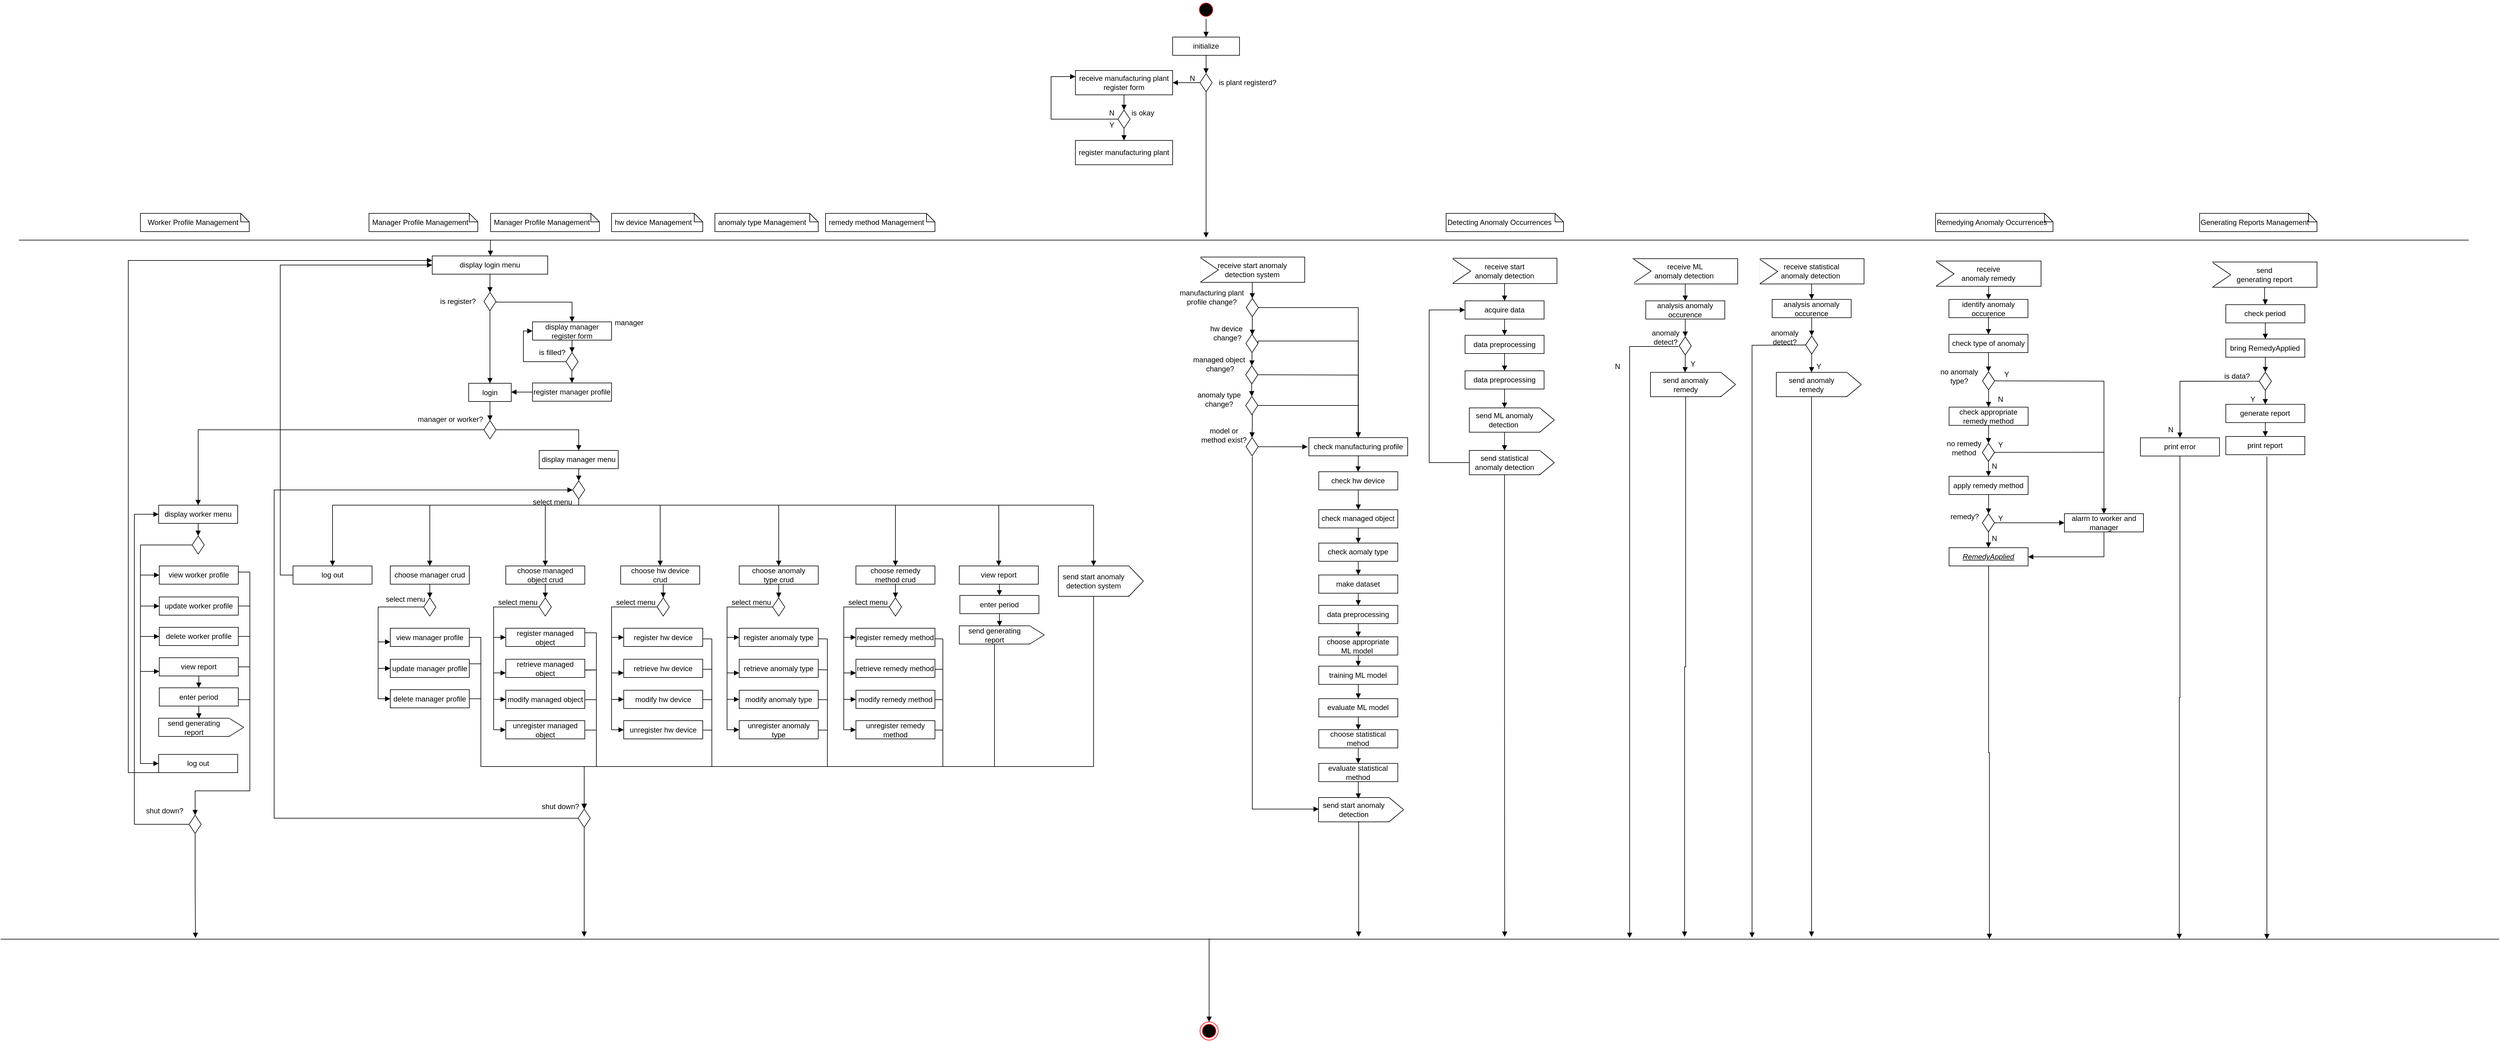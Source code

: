<mxfile version="21.1.1" type="github">
  <diagram name="Page-1" id="0783ab3e-0a74-02c8-0abd-f7b4e66b4bec">
    <mxGraphModel dx="3113" dy="2630" grid="1" gridSize="10" guides="1" tooltips="1" connect="1" arrows="1" fold="1" page="1" pageScale="1" pageWidth="850" pageHeight="1100" background="none" math="0" shadow="0">
      <root>
        <mxCell id="0" />
        <mxCell id="1" parent="0" />
        <mxCell id="o4eWTq-BV1PpkTGMYe8c-1" value="" style="line;strokeWidth=1;fillColor=none;align=left;verticalAlign=middle;spacingTop=-1;spacingLeft=3;spacingRight=3;rotatable=0;labelPosition=right;points=[];portConstraint=eastwest;strokeColor=inherit;" parent="1" vertex="1">
          <mxGeometry x="-1930" y="-870" width="4030" height="8" as="geometry" />
        </mxCell>
        <mxCell id="o4eWTq-BV1PpkTGMYe8c-42" value="" style="line;strokeWidth=1;fillColor=none;align=left;verticalAlign=middle;spacingTop=-1;spacingLeft=3;spacingRight=3;rotatable=0;labelPosition=right;points=[];portConstraint=eastwest;strokeColor=inherit;" parent="1" vertex="1">
          <mxGeometry x="-1960" y="280" width="4110" height="8" as="geometry" />
        </mxCell>
        <mxCell id="o4eWTq-BV1PpkTGMYe8c-76" value="" style="ellipse;html=1;shape=startState;fillColor=#000000;strokeColor=#ff0000;" parent="1" vertex="1">
          <mxGeometry x="8" y="-1260" width="30" height="30" as="geometry" />
        </mxCell>
        <mxCell id="o4eWTq-BV1PpkTGMYe8c-78" value="" style="ellipse;html=1;shape=endState;fillColor=#000000;strokeColor=#ff0000;" parent="1" vertex="1">
          <mxGeometry x="13" y="420" width="30" height="30" as="geometry" />
        </mxCell>
        <mxCell id="ijbx-1r0AyTPYO9ze0CY-6" value="" style="group" vertex="1" connectable="0" parent="1">
          <mxGeometry x="-5" y="-828.15" width="206.12" height="85.85" as="geometry" />
        </mxCell>
        <mxCell id="ijbx-1r0AyTPYO9ze0CY-7" value="" style="group" vertex="1" connectable="0" parent="ijbx-1r0AyTPYO9ze0CY-6">
          <mxGeometry x="17.77" y="-10" width="188.35" height="81.12" as="geometry" />
        </mxCell>
        <mxCell id="ijbx-1r0AyTPYO9ze0CY-412" value="" style="group" vertex="1" connectable="0" parent="ijbx-1r0AyTPYO9ze0CY-7">
          <mxGeometry x="-15.039" y="-3.849" width="203.389" height="48.432" as="geometry" />
        </mxCell>
        <mxCell id="ijbx-1r0AyTPYO9ze0CY-8" value="receive start anomaly &lt;br&gt;detection system" style="rounded=0;whiteSpace=wrap;html=1;" vertex="1" parent="ijbx-1r0AyTPYO9ze0CY-412">
          <mxGeometry x="15.037" y="3.85" width="172.463" height="41.59" as="geometry" />
        </mxCell>
        <mxCell id="ijbx-1r0AyTPYO9ze0CY-14" value="" style="triangle;whiteSpace=wrap;html=1;" vertex="1" parent="ijbx-1r0AyTPYO9ze0CY-412">
          <mxGeometry x="15.4" y="4.542" width="30.079" height="40.893" as="geometry" />
        </mxCell>
        <mxCell id="ijbx-1r0AyTPYO9ze0CY-15" value="" style="line;strokeWidth=2;direction=south;html=1;perimeter=backbonePerimeter;points=[];outlineConnect=0;strokeColor=#ffffff;" vertex="1" parent="ijbx-1r0AyTPYO9ze0CY-412">
          <mxGeometry width="30.078" height="48.432" as="geometry" />
        </mxCell>
        <mxCell id="ijbx-1r0AyTPYO9ze0CY-584" value="manufacturing plant profile change?" style="text;html=1;strokeColor=none;fillColor=none;align=center;verticalAlign=middle;whiteSpace=wrap;rounded=0;" vertex="1" parent="ijbx-1r0AyTPYO9ze0CY-7">
          <mxGeometry x="-42.77" y="51.12" width="125.47" height="30" as="geometry" />
        </mxCell>
        <mxCell id="ijbx-1r0AyTPYO9ze0CY-568" value="" style="rhombus;whiteSpace=wrap;html=1;" vertex="1" parent="ijbx-1r0AyTPYO9ze0CY-6">
          <mxGeometry x="94.0" y="58.15" width="20" height="30" as="geometry" />
        </mxCell>
        <mxCell id="ijbx-1r0AyTPYO9ze0CY-576" value="" style="html=1;verticalAlign=bottom;endArrow=block;edgeStyle=elbowEdgeStyle;elbow=vertical;curved=0;rounded=0;entryX=0.5;entryY=0;entryDx=0;entryDy=0;exitX=0.5;exitY=1;exitDx=0;exitDy=0;" edge="1" parent="ijbx-1r0AyTPYO9ze0CY-6" source="ijbx-1r0AyTPYO9ze0CY-8" target="ijbx-1r0AyTPYO9ze0CY-568">
          <mxGeometry x="-0.002" width="80" relative="1" as="geometry">
            <mxPoint x="109" y="312.15" as="sourcePoint" />
            <mxPoint x="109" y="344.15" as="targetPoint" />
            <mxPoint as="offset" />
          </mxGeometry>
        </mxCell>
        <mxCell id="ijbx-1r0AyTPYO9ze0CY-90" value="is plant registerd?" style="text;strokeColor=none;fillColor=none;align=left;verticalAlign=middle;spacingLeft=4;spacingRight=4;overflow=hidden;points=[[0,0.5],[1,0.5]];portConstraint=eastwest;rotatable=0;whiteSpace=wrap;html=1;" vertex="1" parent="1">
          <mxGeometry x="38" y="-1140" width="145" height="30" as="geometry" />
        </mxCell>
        <mxCell id="ijbx-1r0AyTPYO9ze0CY-91" value="initialize" style="html=1;whiteSpace=wrap;" vertex="1" parent="1">
          <mxGeometry x="-32" y="-1200" width="110" height="30" as="geometry" />
        </mxCell>
        <mxCell id="ijbx-1r0AyTPYO9ze0CY-104" value="" style="rhombus;whiteSpace=wrap;html=1;" vertex="1" parent="1">
          <mxGeometry x="13" y="-1140" width="20" height="30" as="geometry" />
        </mxCell>
        <mxCell id="ijbx-1r0AyTPYO9ze0CY-109" value="" style="html=1;verticalAlign=bottom;endArrow=block;edgeStyle=elbowEdgeStyle;elbow=vertical;curved=0;rounded=0;exitX=0.5;exitY=1;exitDx=0;exitDy=0;entryX=0.5;entryY=0;entryDx=0;entryDy=0;" edge="1" parent="1" source="ijbx-1r0AyTPYO9ze0CY-91" target="ijbx-1r0AyTPYO9ze0CY-104">
          <mxGeometry x="-0.002" width="80" relative="1" as="geometry">
            <mxPoint x="-155" y="-856" as="sourcePoint" />
            <mxPoint x="-62" y="-990" as="targetPoint" />
            <mxPoint as="offset" />
          </mxGeometry>
        </mxCell>
        <mxCell id="ijbx-1r0AyTPYO9ze0CY-110" value="" style="html=1;verticalAlign=bottom;endArrow=block;edgeStyle=elbowEdgeStyle;elbow=vertical;curved=0;rounded=0;exitX=0.5;exitY=1;exitDx=0;exitDy=0;entryX=0.5;entryY=0;entryDx=0;entryDy=0;" edge="1" parent="1" source="o4eWTq-BV1PpkTGMYe8c-76" target="ijbx-1r0AyTPYO9ze0CY-91">
          <mxGeometry x="-0.002" width="80" relative="1" as="geometry">
            <mxPoint x="33" y="-1160" as="sourcePoint" />
            <mxPoint x="33" y="-1130" as="targetPoint" />
            <mxPoint as="offset" />
          </mxGeometry>
        </mxCell>
        <mxCell id="ijbx-1r0AyTPYO9ze0CY-111" value="receive manufacturing plant register form" style="html=1;whiteSpace=wrap;" vertex="1" parent="1">
          <mxGeometry x="-192" y="-1145" width="160" height="40" as="geometry" />
        </mxCell>
        <mxCell id="ijbx-1r0AyTPYO9ze0CY-112" value="" style="html=1;verticalAlign=bottom;endArrow=block;edgeStyle=elbowEdgeStyle;elbow=vertical;curved=0;rounded=0;exitX=0;exitY=0.5;exitDx=0;exitDy=0;entryX=1;entryY=0.5;entryDx=0;entryDy=0;" edge="1" parent="1" source="ijbx-1r0AyTPYO9ze0CY-104" target="ijbx-1r0AyTPYO9ze0CY-111">
          <mxGeometry x="-0.002" width="80" relative="1" as="geometry">
            <mxPoint x="33" y="-1160" as="sourcePoint" />
            <mxPoint x="33" y="-1130" as="targetPoint" />
            <mxPoint as="offset" />
          </mxGeometry>
        </mxCell>
        <mxCell id="ijbx-1r0AyTPYO9ze0CY-113" value="" style="rhombus;whiteSpace=wrap;html=1;" vertex="1" parent="1">
          <mxGeometry x="-122" y="-1080" width="20" height="30" as="geometry" />
        </mxCell>
        <mxCell id="ijbx-1r0AyTPYO9ze0CY-114" value="" style="html=1;verticalAlign=bottom;endArrow=block;edgeStyle=elbowEdgeStyle;elbow=vertical;curved=0;rounded=0;exitX=0.5;exitY=1;exitDx=0;exitDy=0;entryX=0.5;entryY=0;entryDx=0;entryDy=0;" edge="1" parent="1" source="ijbx-1r0AyTPYO9ze0CY-111" target="ijbx-1r0AyTPYO9ze0CY-113">
          <mxGeometry x="-0.002" width="80" relative="1" as="geometry">
            <mxPoint x="23" y="-1115" as="sourcePoint" />
            <mxPoint x="-22" y="-1115" as="targetPoint" />
            <mxPoint as="offset" />
          </mxGeometry>
        </mxCell>
        <mxCell id="ijbx-1r0AyTPYO9ze0CY-115" value="" style="html=1;verticalAlign=bottom;endArrow=block;edgeStyle=elbowEdgeStyle;elbow=vertical;curved=0;rounded=0;exitX=0;exitY=0.5;exitDx=0;exitDy=0;entryX=0;entryY=0.25;entryDx=0;entryDy=0;" edge="1" parent="1" source="ijbx-1r0AyTPYO9ze0CY-113" target="ijbx-1r0AyTPYO9ze0CY-111">
          <mxGeometry x="-0.002" width="80" relative="1" as="geometry">
            <mxPoint x="-102" y="-1095" as="sourcePoint" />
            <mxPoint x="-102" y="-1070" as="targetPoint" />
            <mxPoint as="offset" />
            <Array as="points">
              <mxPoint x="-232" y="-1070" />
              <mxPoint x="-162" y="-1070" />
            </Array>
          </mxGeometry>
        </mxCell>
        <mxCell id="ijbx-1r0AyTPYO9ze0CY-116" value="is okay" style="text;html=1;strokeColor=none;fillColor=none;align=center;verticalAlign=middle;whiteSpace=wrap;rounded=0;" vertex="1" parent="1">
          <mxGeometry x="-111" y="-1090" width="60" height="30" as="geometry" />
        </mxCell>
        <mxCell id="ijbx-1r0AyTPYO9ze0CY-117" value="N" style="text;html=1;strokeColor=none;fillColor=none;align=center;verticalAlign=middle;whiteSpace=wrap;rounded=0;" vertex="1" parent="1">
          <mxGeometry x="-162" y="-1090" width="60" height="30" as="geometry" />
        </mxCell>
        <mxCell id="ijbx-1r0AyTPYO9ze0CY-118" value="Y" style="text;html=1;strokeColor=none;fillColor=none;align=center;verticalAlign=middle;whiteSpace=wrap;rounded=0;" vertex="1" parent="1">
          <mxGeometry x="-162" y="-1070" width="60" height="30" as="geometry" />
        </mxCell>
        <mxCell id="ijbx-1r0AyTPYO9ze0CY-119" value="register manufacturing plant" style="html=1;whiteSpace=wrap;" vertex="1" parent="1">
          <mxGeometry x="-192" y="-1030" width="160" height="40" as="geometry" />
        </mxCell>
        <mxCell id="ijbx-1r0AyTPYO9ze0CY-120" value="" style="html=1;verticalAlign=bottom;endArrow=block;edgeStyle=elbowEdgeStyle;elbow=vertical;curved=0;rounded=0;entryX=0.5;entryY=0;entryDx=0;entryDy=0;" edge="1" parent="1" target="ijbx-1r0AyTPYO9ze0CY-119">
          <mxGeometry x="-0.002" width="80" relative="1" as="geometry">
            <mxPoint x="-112" y="-1050" as="sourcePoint" />
            <mxPoint x="-102" y="-1070" as="targetPoint" />
            <mxPoint as="offset" />
          </mxGeometry>
        </mxCell>
        <mxCell id="ijbx-1r0AyTPYO9ze0CY-121" value="N" style="text;html=1;strokeColor=none;fillColor=none;align=center;verticalAlign=middle;whiteSpace=wrap;rounded=0;" vertex="1" parent="1">
          <mxGeometry x="-17" y="-1145" width="35" height="25" as="geometry" />
        </mxCell>
        <mxCell id="ijbx-1r0AyTPYO9ze0CY-123" value="" style="html=1;verticalAlign=bottom;endArrow=block;edgeStyle=elbowEdgeStyle;elbow=vertical;curved=0;rounded=0;" edge="1" parent="1">
          <mxGeometry x="-0.002" width="80" relative="1" as="geometry">
            <mxPoint x="23" y="-1110" as="sourcePoint" />
            <mxPoint x="23" y="-870" as="targetPoint" />
            <mxPoint as="offset" />
          </mxGeometry>
        </mxCell>
        <mxCell id="ijbx-1r0AyTPYO9ze0CY-162" value="display login menu" style="html=1;whiteSpace=wrap;" vertex="1" parent="1">
          <mxGeometry x="-1250" y="-840" width="190" height="30" as="geometry" />
        </mxCell>
        <mxCell id="ijbx-1r0AyTPYO9ze0CY-163" value="" style="html=1;verticalAlign=bottom;endArrow=block;edgeStyle=elbowEdgeStyle;elbow=vertical;curved=0;rounded=0;exitX=0.195;exitY=0.512;exitDx=0;exitDy=0;exitPerimeter=0;entryX=0.5;entryY=0;entryDx=0;entryDy=0;" edge="1" parent="1" target="ijbx-1r0AyTPYO9ze0CY-162">
          <mxGeometry x="-0.002" width="80" relative="1" as="geometry">
            <mxPoint x="-1154.25" y="-865.904" as="sourcePoint" />
            <mxPoint x="-196" y="-830" as="targetPoint" />
            <mxPoint as="offset" />
            <Array as="points">
              <mxPoint x="-1150" y="-840" />
              <mxPoint x="-1150" y="-850" />
            </Array>
          </mxGeometry>
        </mxCell>
        <mxCell id="ijbx-1r0AyTPYO9ze0CY-164" value="" style="html=1;verticalAlign=bottom;endArrow=block;edgeStyle=elbowEdgeStyle;elbow=vertical;curved=0;rounded=0;exitX=0.5;exitY=1;exitDx=0;exitDy=0;entryX=0.5;entryY=0;entryDx=0;entryDy=0;" edge="1" parent="1" source="ijbx-1r0AyTPYO9ze0CY-162" target="ijbx-1r0AyTPYO9ze0CY-169">
          <mxGeometry x="-0.002" width="80" relative="1" as="geometry">
            <mxPoint x="-1144" y="-856" as="sourcePoint" />
            <mxPoint x="-1155" y="-790" as="targetPoint" />
            <mxPoint as="offset" />
            <Array as="points" />
          </mxGeometry>
        </mxCell>
        <mxCell id="ijbx-1r0AyTPYO9ze0CY-165" value="login" style="html=1;whiteSpace=wrap;" vertex="1" parent="1">
          <mxGeometry x="-1190" y="-630.5" width="70" height="30" as="geometry" />
        </mxCell>
        <mxCell id="ijbx-1r0AyTPYO9ze0CY-166" value="" style="html=1;verticalAlign=bottom;endArrow=block;edgeStyle=elbowEdgeStyle;elbow=vertical;curved=0;rounded=0;entryX=0.5;entryY=0;entryDx=0;entryDy=0;exitX=0.5;exitY=1;exitDx=0;exitDy=0;" edge="1" parent="1" source="ijbx-1r0AyTPYO9ze0CY-169" target="ijbx-1r0AyTPYO9ze0CY-165">
          <mxGeometry x="-0.002" width="80" relative="1" as="geometry">
            <mxPoint x="-1155" y="-740" as="sourcePoint" />
            <mxPoint x="-1145" y="-780" as="targetPoint" />
            <mxPoint as="offset" />
            <Array as="points" />
          </mxGeometry>
        </mxCell>
        <mxCell id="ijbx-1r0AyTPYO9ze0CY-167" value="is register?" style="text;html=1;strokeColor=none;fillColor=none;align=center;verticalAlign=middle;whiteSpace=wrap;rounded=0;" vertex="1" parent="1">
          <mxGeometry x="-1240" y="-780" width="65" height="30" as="geometry" />
        </mxCell>
        <mxCell id="ijbx-1r0AyTPYO9ze0CY-168" value="" style="html=1;verticalAlign=bottom;endArrow=block;edgeStyle=elbowEdgeStyle;elbow=vertical;curved=0;rounded=0;entryX=0.5;entryY=0;entryDx=0;entryDy=0;" edge="1" parent="1" target="ijbx-1r0AyTPYO9ze0CY-174">
          <mxGeometry x="-0.002" width="80" relative="1" as="geometry">
            <mxPoint x="-1150" y="-764" as="sourcePoint" />
            <mxPoint x="-1030" y="-765" as="targetPoint" />
            <mxPoint as="offset" />
            <Array as="points">
              <mxPoint x="-1080" y="-764" />
            </Array>
          </mxGeometry>
        </mxCell>
        <mxCell id="ijbx-1r0AyTPYO9ze0CY-169" value="" style="rhombus;whiteSpace=wrap;html=1;" vertex="1" parent="1">
          <mxGeometry x="-1165" y="-780" width="20" height="30" as="geometry" />
        </mxCell>
        <mxCell id="ijbx-1r0AyTPYO9ze0CY-174" value="display manager register form" style="html=1;whiteSpace=wrap;" vertex="1" parent="1">
          <mxGeometry x="-1085" y="-731.5" width="130" height="30" as="geometry" />
        </mxCell>
        <mxCell id="ijbx-1r0AyTPYO9ze0CY-175" value="register manager profile" style="html=1;whiteSpace=wrap;" vertex="1" parent="1">
          <mxGeometry x="-1085" y="-631" width="130" height="30" as="geometry" />
        </mxCell>
        <mxCell id="ijbx-1r0AyTPYO9ze0CY-176" value="" style="rhombus;whiteSpace=wrap;html=1;" vertex="1" parent="1">
          <mxGeometry x="-1030" y="-681" width="20" height="30" as="geometry" />
        </mxCell>
        <mxCell id="ijbx-1r0AyTPYO9ze0CY-177" value="is filled?" style="text;html=1;strokeColor=none;fillColor=none;align=center;verticalAlign=middle;whiteSpace=wrap;rounded=0;" vertex="1" parent="1">
          <mxGeometry x="-1085" y="-691" width="65" height="20" as="geometry" />
        </mxCell>
        <mxCell id="ijbx-1r0AyTPYO9ze0CY-178" value="" style="html=1;verticalAlign=bottom;endArrow=block;edgeStyle=elbowEdgeStyle;elbow=vertical;curved=0;rounded=0;exitX=0.5;exitY=1;exitDx=0;exitDy=0;entryX=0.5;entryY=0;entryDx=0;entryDy=0;" edge="1" parent="1" source="ijbx-1r0AyTPYO9ze0CY-174" target="ijbx-1r0AyTPYO9ze0CY-176">
          <mxGeometry x="-0.002" width="80" relative="1" as="geometry">
            <mxPoint x="-1145" y="-971" as="sourcePoint" />
            <mxPoint x="-1021" y="-681" as="targetPoint" />
            <mxPoint as="offset" />
            <Array as="points" />
          </mxGeometry>
        </mxCell>
        <mxCell id="ijbx-1r0AyTPYO9ze0CY-179" value="" style="html=1;verticalAlign=bottom;endArrow=block;edgeStyle=elbowEdgeStyle;elbow=vertical;curved=0;rounded=0;exitX=0.487;exitY=0.949;exitDx=0;exitDy=0;entryX=0.5;entryY=0;entryDx=0;entryDy=0;exitPerimeter=0;" edge="1" parent="1" source="ijbx-1r0AyTPYO9ze0CY-176" target="ijbx-1r0AyTPYO9ze0CY-175">
          <mxGeometry x="-0.002" width="80" relative="1" as="geometry">
            <mxPoint x="-1010" y="-691" as="sourcePoint" />
            <mxPoint x="-1010" y="-671" as="targetPoint" />
            <mxPoint as="offset" />
            <Array as="points" />
          </mxGeometry>
        </mxCell>
        <mxCell id="ijbx-1r0AyTPYO9ze0CY-180" value="" style="html=1;verticalAlign=bottom;endArrow=block;edgeStyle=elbowEdgeStyle;elbow=vertical;curved=0;rounded=0;exitX=0;exitY=0.5;exitDx=0;exitDy=0;entryX=0;entryY=0.5;entryDx=0;entryDy=0;" edge="1" parent="1" source="ijbx-1r0AyTPYO9ze0CY-176" target="ijbx-1r0AyTPYO9ze0CY-174">
          <mxGeometry x="-0.002" width="80" relative="1" as="geometry">
            <mxPoint x="-1010" y="-643" as="sourcePoint" />
            <mxPoint x="-1010" y="-621" as="targetPoint" />
            <mxPoint as="offset" />
            <Array as="points">
              <mxPoint x="-1100" y="-691" />
              <mxPoint x="-1060" y="-661" />
            </Array>
          </mxGeometry>
        </mxCell>
        <mxCell id="ijbx-1r0AyTPYO9ze0CY-189" value="manager" style="text;html=1;strokeColor=none;fillColor=none;align=center;verticalAlign=middle;whiteSpace=wrap;rounded=0;" vertex="1" parent="1">
          <mxGeometry x="-946" y="-740" width="40" height="20" as="geometry" />
        </mxCell>
        <mxCell id="ijbx-1r0AyTPYO9ze0CY-192" value="" style="html=1;verticalAlign=bottom;endArrow=block;edgeStyle=elbowEdgeStyle;elbow=vertical;curved=0;rounded=0;exitX=0;exitY=0.5;exitDx=0;exitDy=0;" edge="1" parent="1" source="ijbx-1r0AyTPYO9ze0CY-175">
          <mxGeometry x="-0.002" width="80" relative="1" as="geometry">
            <mxPoint x="-1145" y="-740" as="sourcePoint" />
            <mxPoint x="-1120" y="-616" as="targetPoint" />
            <mxPoint as="offset" />
            <Array as="points" />
          </mxGeometry>
        </mxCell>
        <mxCell id="ijbx-1r0AyTPYO9ze0CY-193" value="" style="rhombus;whiteSpace=wrap;html=1;" vertex="1" parent="1">
          <mxGeometry x="-1165" y="-569" width="20" height="30" as="geometry" />
        </mxCell>
        <mxCell id="ijbx-1r0AyTPYO9ze0CY-194" value="" style="html=1;verticalAlign=bottom;endArrow=block;edgeStyle=elbowEdgeStyle;elbow=vertical;curved=0;rounded=0;entryX=0.5;entryY=0;entryDx=0;entryDy=0;" edge="1" parent="1" target="ijbx-1r0AyTPYO9ze0CY-193">
          <mxGeometry x="-0.002" width="80" relative="1" as="geometry">
            <mxPoint x="-1155" y="-600" as="sourcePoint" />
            <mxPoint x="-1145" y="-770" as="targetPoint" />
            <mxPoint as="offset" />
            <Array as="points" />
          </mxGeometry>
        </mxCell>
        <mxCell id="ijbx-1r0AyTPYO9ze0CY-196" value="manager or worker?" style="text;html=1;strokeColor=none;fillColor=none;align=center;verticalAlign=middle;whiteSpace=wrap;rounded=0;" vertex="1" parent="1">
          <mxGeometry x="-1275" y="-586" width="110" height="30" as="geometry" />
        </mxCell>
        <mxCell id="ijbx-1r0AyTPYO9ze0CY-198" value="display manager menu" style="html=1;whiteSpace=wrap;" vertex="1" parent="1">
          <mxGeometry x="-1074" y="-520" width="130" height="30" as="geometry" />
        </mxCell>
        <mxCell id="ijbx-1r0AyTPYO9ze0CY-199" value="" style="html=1;verticalAlign=bottom;endArrow=block;edgeStyle=elbowEdgeStyle;elbow=vertical;curved=0;rounded=0;exitX=0;exitY=0.5;exitDx=0;exitDy=0;entryX=0.5;entryY=0;entryDx=0;entryDy=0;" edge="1" parent="1" source="ijbx-1r0AyTPYO9ze0CY-193" target="ijbx-1r0AyTPYO9ze0CY-197">
          <mxGeometry x="-0.002" width="80" relative="1" as="geometry">
            <mxPoint x="-1145" y="-590" as="sourcePoint" />
            <mxPoint x="-1145" y="-559" as="targetPoint" />
            <mxPoint as="offset" />
            <Array as="points">
              <mxPoint x="-1210" y="-554" />
            </Array>
          </mxGeometry>
        </mxCell>
        <mxCell id="ijbx-1r0AyTPYO9ze0CY-200" value="" style="html=1;verticalAlign=bottom;endArrow=block;edgeStyle=elbowEdgeStyle;elbow=vertical;curved=0;rounded=0;exitX=1;exitY=0.5;exitDx=0;exitDy=0;entryX=0.5;entryY=0;entryDx=0;entryDy=0;" edge="1" parent="1" source="ijbx-1r0AyTPYO9ze0CY-193" target="ijbx-1r0AyTPYO9ze0CY-198">
          <mxGeometry x="-0.002" width="80" relative="1" as="geometry">
            <mxPoint x="-1145" y="-529" as="sourcePoint" />
            <mxPoint x="-1245" y="-490" as="targetPoint" />
            <mxPoint as="offset" />
            <Array as="points">
              <mxPoint x="-1100" y="-554" />
            </Array>
          </mxGeometry>
        </mxCell>
        <mxCell id="ijbx-1r0AyTPYO9ze0CY-220" value="" style="rhombus;whiteSpace=wrap;html=1;" vertex="1" parent="1">
          <mxGeometry x="-1019" y="-470" width="20" height="30" as="geometry" />
        </mxCell>
        <mxCell id="ijbx-1r0AyTPYO9ze0CY-221" value="" style="html=1;verticalAlign=bottom;endArrow=block;edgeStyle=elbowEdgeStyle;elbow=vertical;curved=0;rounded=0;entryX=0.5;entryY=0;entryDx=0;entryDy=0;" edge="1" parent="1" target="ijbx-1r0AyTPYO9ze0CY-220">
          <mxGeometry x="-0.002" width="80" relative="1" as="geometry">
            <mxPoint x="-1009" y="-490" as="sourcePoint" />
            <mxPoint x="-899" y="-579" as="targetPoint" />
            <mxPoint as="offset" />
            <Array as="points" />
          </mxGeometry>
        </mxCell>
        <mxCell id="ijbx-1r0AyTPYO9ze0CY-244" value="view report" style="html=1;whiteSpace=wrap;" vertex="1" parent="1">
          <mxGeometry x="-383" y="-330" width="130" height="30" as="geometry" />
        </mxCell>
        <mxCell id="ijbx-1r0AyTPYO9ze0CY-248" value="" style="html=1;verticalAlign=bottom;endArrow=block;edgeStyle=elbowEdgeStyle;elbow=vertical;curved=0;rounded=0;exitX=0.5;exitY=1;exitDx=0;exitDy=0;entryX=0.5;entryY=0;entryDx=0;entryDy=0;" edge="1" parent="1" source="ijbx-1r0AyTPYO9ze0CY-220" target="ijbx-1r0AyTPYO9ze0CY-239">
          <mxGeometry x="-0.002" width="80" relative="1" as="geometry">
            <mxPoint x="-1094" y="-544" as="sourcePoint" />
            <mxPoint x="-999" y="-510" as="targetPoint" />
            <mxPoint as="offset" />
            <Array as="points">
              <mxPoint x="-1189" y="-430" />
            </Array>
          </mxGeometry>
        </mxCell>
        <mxCell id="ijbx-1r0AyTPYO9ze0CY-251" value="select menu" style="text;html=1;strokeColor=none;fillColor=none;align=center;verticalAlign=middle;whiteSpace=wrap;rounded=0;" vertex="1" parent="1">
          <mxGeometry x="-1097.5" y="-440" width="90" height="10.5" as="geometry" />
        </mxCell>
        <mxCell id="ijbx-1r0AyTPYO9ze0CY-293" value="select menu" style="text;html=1;strokeColor=none;fillColor=none;align=center;verticalAlign=middle;whiteSpace=wrap;rounded=0;" vertex="1" parent="1">
          <mxGeometry x="-770" y="-280.5" width="90" height="20.5" as="geometry" />
        </mxCell>
        <mxCell id="ijbx-1r0AyTPYO9ze0CY-307" value="" style="group" vertex="1" connectable="0" parent="1">
          <mxGeometry x="-383" y="-231.5" width="140" height="30" as="geometry" />
        </mxCell>
        <mxCell id="ijbx-1r0AyTPYO9ze0CY-308" value="send generating report" style="rounded=0;whiteSpace=wrap;html=1;" vertex="1" parent="ijbx-1r0AyTPYO9ze0CY-307">
          <mxGeometry width="115.862" height="30" as="geometry" />
        </mxCell>
        <mxCell id="ijbx-1r0AyTPYO9ze0CY-309" value="" style="endArrow=none;html=1;rounded=0;entryX=1;entryY=0;entryDx=0;entryDy=0;" edge="1" parent="ijbx-1r0AyTPYO9ze0CY-307" target="ijbx-1r0AyTPYO9ze0CY-308">
          <mxGeometry width="50" height="50" relative="1" as="geometry">
            <mxPoint x="140" y="15" as="sourcePoint" />
            <mxPoint x="62.759" y="-10" as="targetPoint" />
          </mxGeometry>
        </mxCell>
        <mxCell id="ijbx-1r0AyTPYO9ze0CY-310" value="" style="endArrow=none;html=1;rounded=0;entryX=1;entryY=1;entryDx=0;entryDy=0;" edge="1" parent="ijbx-1r0AyTPYO9ze0CY-307" target="ijbx-1r0AyTPYO9ze0CY-308">
          <mxGeometry width="50" height="50" relative="1" as="geometry">
            <mxPoint x="140" y="15" as="sourcePoint" />
            <mxPoint x="123.586" y="5" as="targetPoint" />
          </mxGeometry>
        </mxCell>
        <mxCell id="ijbx-1r0AyTPYO9ze0CY-311" value="" style="endArrow=none;html=1;rounded=0;entryX=1;entryY=0;entryDx=0;entryDy=0;strokeColor=#ffffff;exitX=1;exitY=0.935;exitDx=0;exitDy=0;exitPerimeter=0;strokeWidth=2;" edge="1" parent="ijbx-1r0AyTPYO9ze0CY-307">
          <mxGeometry width="50" height="50" relative="1" as="geometry">
            <mxPoint x="115.862" y="29.05" as="sourcePoint" />
            <mxPoint x="115.862" y="0.5" as="targetPoint" />
          </mxGeometry>
        </mxCell>
        <mxCell id="ijbx-1r0AyTPYO9ze0CY-312" value="enter period" style="html=1;whiteSpace=wrap;" vertex="1" parent="1">
          <mxGeometry x="-382" y="-281.5" width="130" height="30" as="geometry" />
        </mxCell>
        <mxCell id="ijbx-1r0AyTPYO9ze0CY-313" value="" style="html=1;verticalAlign=bottom;endArrow=block;edgeStyle=elbowEdgeStyle;elbow=vertical;curved=0;rounded=0;entryX=0.5;entryY=0;entryDx=0;entryDy=0;exitX=0.5;exitY=1;exitDx=0;exitDy=0;" edge="1" parent="1" target="ijbx-1r0AyTPYO9ze0CY-312">
          <mxGeometry x="-0.002" width="80" relative="1" as="geometry">
            <mxPoint x="-317" y="-300.5" as="sourcePoint" />
            <mxPoint x="-307" y="-520.5" as="targetPoint" />
            <mxPoint as="offset" />
            <Array as="points" />
          </mxGeometry>
        </mxCell>
        <mxCell id="ijbx-1r0AyTPYO9ze0CY-314" value="" style="html=1;verticalAlign=bottom;endArrow=block;edgeStyle=elbowEdgeStyle;elbow=vertical;curved=0;rounded=0;entryX=0.573;entryY=0.02;entryDx=0;entryDy=0;exitX=0.5;exitY=1;exitDx=0;exitDy=0;entryPerimeter=0;" edge="1" parent="1" source="ijbx-1r0AyTPYO9ze0CY-312" target="ijbx-1r0AyTPYO9ze0CY-308">
          <mxGeometry x="-0.002" width="80" relative="1" as="geometry">
            <mxPoint x="-307" y="-290.5" as="sourcePoint" />
            <mxPoint x="-307" y="-271.5" as="targetPoint" />
            <mxPoint as="offset" />
            <Array as="points">
              <mxPoint x="-322" y="-241.5" />
            </Array>
          </mxGeometry>
        </mxCell>
        <mxCell id="ijbx-1r0AyTPYO9ze0CY-316" value="" style="group" vertex="1" connectable="0" parent="1">
          <mxGeometry x="-578" y="-330" width="155" height="284.5" as="geometry" />
        </mxCell>
        <mxCell id="ijbx-1r0AyTPYO9ze0CY-242" value="choose remedy &lt;br&gt;method crud" style="html=1;whiteSpace=wrap;" vertex="1" parent="ijbx-1r0AyTPYO9ze0CY-316">
          <mxGeometry x="25" width="130" height="30" as="geometry" />
        </mxCell>
        <mxCell id="ijbx-1r0AyTPYO9ze0CY-296" value="retrieve remedy method" style="html=1;whiteSpace=wrap;" vertex="1" parent="ijbx-1r0AyTPYO9ze0CY-316">
          <mxGeometry x="25" y="153.5" width="130" height="30" as="geometry" />
        </mxCell>
        <mxCell id="ijbx-1r0AyTPYO9ze0CY-297" value="modify remedy method" style="html=1;whiteSpace=wrap;" vertex="1" parent="ijbx-1r0AyTPYO9ze0CY-316">
          <mxGeometry x="25" y="204.5" width="130" height="30" as="geometry" />
        </mxCell>
        <mxCell id="ijbx-1r0AyTPYO9ze0CY-298" value="unregister remedy method" style="html=1;whiteSpace=wrap;" vertex="1" parent="ijbx-1r0AyTPYO9ze0CY-316">
          <mxGeometry x="25" y="254.5" width="130" height="30" as="geometry" />
        </mxCell>
        <mxCell id="ijbx-1r0AyTPYO9ze0CY-299" value="" style="rhombus;whiteSpace=wrap;html=1;" vertex="1" parent="ijbx-1r0AyTPYO9ze0CY-316">
          <mxGeometry x="80" y="52.5" width="20" height="30" as="geometry" />
        </mxCell>
        <mxCell id="ijbx-1r0AyTPYO9ze0CY-300" value="" style="html=1;verticalAlign=bottom;endArrow=block;edgeStyle=elbowEdgeStyle;elbow=vertical;curved=0;rounded=0;entryX=0.5;entryY=0;entryDx=0;entryDy=0;exitX=0.5;exitY=1;exitDx=0;exitDy=0;" edge="1" parent="ijbx-1r0AyTPYO9ze0CY-316" target="ijbx-1r0AyTPYO9ze0CY-299">
          <mxGeometry x="-0.002" width="80" relative="1" as="geometry">
            <mxPoint x="90" y="30" as="sourcePoint" />
            <mxPoint x="465" y="-48" as="targetPoint" />
            <mxPoint as="offset" />
            <Array as="points" />
          </mxGeometry>
        </mxCell>
        <mxCell id="ijbx-1r0AyTPYO9ze0CY-301" value="" style="html=1;verticalAlign=bottom;endArrow=block;edgeStyle=elbowEdgeStyle;elbow=vertical;curved=0;rounded=0;entryX=0;entryY=0.75;entryDx=0;entryDy=0;exitX=0;exitY=0.5;exitDx=0;exitDy=0;" edge="1" parent="ijbx-1r0AyTPYO9ze0CY-316" source="ijbx-1r0AyTPYO9ze0CY-299" target="ijbx-1r0AyTPYO9ze0CY-296">
          <mxGeometry x="-0.002" width="80" relative="1" as="geometry">
            <mxPoint x="100" y="40" as="sourcePoint" />
            <mxPoint x="100" y="63" as="targetPoint" />
            <mxPoint as="offset" />
            <Array as="points">
              <mxPoint x="5" y="92" />
              <mxPoint x="55" y="68" />
            </Array>
          </mxGeometry>
        </mxCell>
        <mxCell id="ijbx-1r0AyTPYO9ze0CY-302" value="" style="html=1;verticalAlign=bottom;endArrow=block;edgeStyle=elbowEdgeStyle;elbow=vertical;curved=0;rounded=0;entryX=0;entryY=0.5;entryDx=0;entryDy=0;exitX=0;exitY=0.5;exitDx=0;exitDy=0;" edge="1" parent="ijbx-1r0AyTPYO9ze0CY-316" source="ijbx-1r0AyTPYO9ze0CY-299" target="ijbx-1r0AyTPYO9ze0CY-297">
          <mxGeometry x="-0.002" width="80" relative="1" as="geometry">
            <mxPoint x="90" y="78" as="sourcePoint" />
            <mxPoint x="35" y="135" as="targetPoint" />
            <mxPoint as="offset" />
            <Array as="points">
              <mxPoint x="5" y="120" />
              <mxPoint x="65" y="78" />
            </Array>
          </mxGeometry>
        </mxCell>
        <mxCell id="ijbx-1r0AyTPYO9ze0CY-303" value="" style="html=1;verticalAlign=bottom;endArrow=block;edgeStyle=elbowEdgeStyle;elbow=vertical;curved=0;rounded=0;entryX=0;entryY=0.5;entryDx=0;entryDy=0;exitX=0;exitY=0.5;exitDx=0;exitDy=0;" edge="1" parent="ijbx-1r0AyTPYO9ze0CY-316" source="ijbx-1r0AyTPYO9ze0CY-299" target="ijbx-1r0AyTPYO9ze0CY-298">
          <mxGeometry x="-0.002" width="80" relative="1" as="geometry">
            <mxPoint x="90" y="78" as="sourcePoint" />
            <mxPoint x="35" y="179" as="targetPoint" />
            <mxPoint as="offset" />
            <Array as="points">
              <mxPoint x="5" y="150" />
              <mxPoint x="55" y="68" />
              <mxPoint x="75" y="88" />
            </Array>
          </mxGeometry>
        </mxCell>
        <mxCell id="ijbx-1r0AyTPYO9ze0CY-304" value="select menu" style="text;html=1;strokeColor=none;fillColor=none;align=center;verticalAlign=middle;whiteSpace=wrap;rounded=0;" vertex="1" parent="ijbx-1r0AyTPYO9ze0CY-316">
          <mxGeometry y="49.5" width="90" height="20.5" as="geometry" />
        </mxCell>
        <mxCell id="ijbx-1r0AyTPYO9ze0CY-305" value="register remedy method" style="html=1;whiteSpace=wrap;" vertex="1" parent="ijbx-1r0AyTPYO9ze0CY-316">
          <mxGeometry x="25" y="102.5" width="130" height="30" as="geometry" />
        </mxCell>
        <mxCell id="ijbx-1r0AyTPYO9ze0CY-306" value="" style="html=1;verticalAlign=bottom;endArrow=block;edgeStyle=elbowEdgeStyle;elbow=vertical;curved=0;rounded=0;entryX=0;entryY=0.5;entryDx=0;entryDy=0;exitX=0;exitY=0.5;exitDx=0;exitDy=0;" edge="1" parent="ijbx-1r0AyTPYO9ze0CY-316" source="ijbx-1r0AyTPYO9ze0CY-299" target="ijbx-1r0AyTPYO9ze0CY-305">
          <mxGeometry x="-0.002" width="80" relative="1" as="geometry">
            <mxPoint x="90" y="78" as="sourcePoint" />
            <mxPoint x="35" y="186" as="targetPoint" />
            <mxPoint as="offset" />
            <Array as="points">
              <mxPoint x="5" y="90" />
              <mxPoint x="50" y="68" />
              <mxPoint x="65" y="78" />
            </Array>
          </mxGeometry>
        </mxCell>
        <mxCell id="ijbx-1r0AyTPYO9ze0CY-317" value="" style="group" vertex="1" connectable="0" parent="1">
          <mxGeometry x="-765" y="-330" width="150" height="284.5" as="geometry" />
        </mxCell>
        <mxCell id="ijbx-1r0AyTPYO9ze0CY-241" value="choose anomaly &lt;br&gt;type crud" style="html=1;whiteSpace=wrap;" vertex="1" parent="ijbx-1r0AyTPYO9ze0CY-317">
          <mxGeometry x="20" width="130" height="30" as="geometry" />
        </mxCell>
        <mxCell id="ijbx-1r0AyTPYO9ze0CY-285" value="retrieve anomaly type" style="html=1;whiteSpace=wrap;" vertex="1" parent="ijbx-1r0AyTPYO9ze0CY-317">
          <mxGeometry x="20" y="153.5" width="130" height="30" as="geometry" />
        </mxCell>
        <mxCell id="ijbx-1r0AyTPYO9ze0CY-286" value="modify anomaly type" style="html=1;whiteSpace=wrap;" vertex="1" parent="ijbx-1r0AyTPYO9ze0CY-317">
          <mxGeometry x="20" y="204.5" width="130" height="30" as="geometry" />
        </mxCell>
        <mxCell id="ijbx-1r0AyTPYO9ze0CY-287" value="unregister anomaly type" style="html=1;whiteSpace=wrap;" vertex="1" parent="ijbx-1r0AyTPYO9ze0CY-317">
          <mxGeometry x="20" y="254.5" width="130" height="30" as="geometry" />
        </mxCell>
        <mxCell id="ijbx-1r0AyTPYO9ze0CY-288" value="" style="rhombus;whiteSpace=wrap;html=1;" vertex="1" parent="ijbx-1r0AyTPYO9ze0CY-317">
          <mxGeometry x="75" y="52.5" width="20" height="30" as="geometry" />
        </mxCell>
        <mxCell id="ijbx-1r0AyTPYO9ze0CY-289" value="" style="html=1;verticalAlign=bottom;endArrow=block;edgeStyle=elbowEdgeStyle;elbow=vertical;curved=0;rounded=0;entryX=0.5;entryY=0;entryDx=0;entryDy=0;exitX=0.5;exitY=1;exitDx=0;exitDy=0;" edge="1" parent="ijbx-1r0AyTPYO9ze0CY-317" target="ijbx-1r0AyTPYO9ze0CY-288">
          <mxGeometry x="-0.002" width="80" relative="1" as="geometry">
            <mxPoint x="85" y="30" as="sourcePoint" />
            <mxPoint x="460" y="-48" as="targetPoint" />
            <mxPoint as="offset" />
            <Array as="points" />
          </mxGeometry>
        </mxCell>
        <mxCell id="ijbx-1r0AyTPYO9ze0CY-290" value="" style="html=1;verticalAlign=bottom;endArrow=block;edgeStyle=elbowEdgeStyle;elbow=vertical;curved=0;rounded=0;entryX=0;entryY=0.75;entryDx=0;entryDy=0;exitX=0;exitY=0.5;exitDx=0;exitDy=0;" edge="1" parent="ijbx-1r0AyTPYO9ze0CY-317" source="ijbx-1r0AyTPYO9ze0CY-288" target="ijbx-1r0AyTPYO9ze0CY-285">
          <mxGeometry x="-0.002" width="80" relative="1" as="geometry">
            <mxPoint x="95" y="40" as="sourcePoint" />
            <mxPoint x="95" y="63" as="targetPoint" />
            <mxPoint as="offset" />
            <Array as="points">
              <mxPoint y="92" />
              <mxPoint x="50" y="68" />
            </Array>
          </mxGeometry>
        </mxCell>
        <mxCell id="ijbx-1r0AyTPYO9ze0CY-291" value="" style="html=1;verticalAlign=bottom;endArrow=block;edgeStyle=elbowEdgeStyle;elbow=vertical;curved=0;rounded=0;entryX=0;entryY=0.5;entryDx=0;entryDy=0;exitX=0;exitY=0.5;exitDx=0;exitDy=0;" edge="1" parent="ijbx-1r0AyTPYO9ze0CY-317" source="ijbx-1r0AyTPYO9ze0CY-288" target="ijbx-1r0AyTPYO9ze0CY-286">
          <mxGeometry x="-0.002" width="80" relative="1" as="geometry">
            <mxPoint x="85" y="78" as="sourcePoint" />
            <mxPoint x="30" y="135" as="targetPoint" />
            <mxPoint as="offset" />
            <Array as="points">
              <mxPoint y="120" />
              <mxPoint x="60" y="78" />
            </Array>
          </mxGeometry>
        </mxCell>
        <mxCell id="ijbx-1r0AyTPYO9ze0CY-292" value="" style="html=1;verticalAlign=bottom;endArrow=block;edgeStyle=elbowEdgeStyle;elbow=vertical;curved=0;rounded=0;entryX=0;entryY=0.5;entryDx=0;entryDy=0;exitX=0;exitY=0.5;exitDx=0;exitDy=0;" edge="1" parent="ijbx-1r0AyTPYO9ze0CY-317" source="ijbx-1r0AyTPYO9ze0CY-288" target="ijbx-1r0AyTPYO9ze0CY-287">
          <mxGeometry x="-0.002" width="80" relative="1" as="geometry">
            <mxPoint x="85" y="78" as="sourcePoint" />
            <mxPoint x="30" y="179" as="targetPoint" />
            <mxPoint as="offset" />
            <Array as="points">
              <mxPoint y="150" />
              <mxPoint x="50" y="68" />
              <mxPoint x="70" y="88" />
            </Array>
          </mxGeometry>
        </mxCell>
        <mxCell id="ijbx-1r0AyTPYO9ze0CY-294" value="register anomaly type" style="html=1;whiteSpace=wrap;" vertex="1" parent="ijbx-1r0AyTPYO9ze0CY-317">
          <mxGeometry x="20" y="102.5" width="130" height="30" as="geometry" />
        </mxCell>
        <mxCell id="ijbx-1r0AyTPYO9ze0CY-295" value="" style="html=1;verticalAlign=bottom;endArrow=block;edgeStyle=elbowEdgeStyle;elbow=vertical;curved=0;rounded=0;entryX=0;entryY=0.5;entryDx=0;entryDy=0;exitX=0;exitY=0.5;exitDx=0;exitDy=0;" edge="1" parent="ijbx-1r0AyTPYO9ze0CY-317" source="ijbx-1r0AyTPYO9ze0CY-288" target="ijbx-1r0AyTPYO9ze0CY-294">
          <mxGeometry x="-0.002" width="80" relative="1" as="geometry">
            <mxPoint x="85" y="78" as="sourcePoint" />
            <mxPoint x="30" y="186" as="targetPoint" />
            <mxPoint as="offset" />
            <Array as="points">
              <mxPoint y="90" />
              <mxPoint x="45" y="68" />
              <mxPoint x="60" y="78" />
            </Array>
          </mxGeometry>
        </mxCell>
        <mxCell id="ijbx-1r0AyTPYO9ze0CY-318" value="" style="group" vertex="1" connectable="0" parent="1">
          <mxGeometry x="-960" y="-330" width="155" height="284.5" as="geometry" />
        </mxCell>
        <mxCell id="ijbx-1r0AyTPYO9ze0CY-243" value="choose hw device &lt;br&gt;crud" style="html=1;whiteSpace=wrap;" vertex="1" parent="ijbx-1r0AyTPYO9ze0CY-318">
          <mxGeometry x="20" width="130" height="30" as="geometry" />
        </mxCell>
        <mxCell id="ijbx-1r0AyTPYO9ze0CY-274" value="retrieve hw device" style="html=1;whiteSpace=wrap;" vertex="1" parent="ijbx-1r0AyTPYO9ze0CY-318">
          <mxGeometry x="25" y="153.5" width="130" height="30" as="geometry" />
        </mxCell>
        <mxCell id="ijbx-1r0AyTPYO9ze0CY-275" value="modify hw device" style="html=1;whiteSpace=wrap;" vertex="1" parent="ijbx-1r0AyTPYO9ze0CY-318">
          <mxGeometry x="25" y="204.5" width="130" height="30" as="geometry" />
        </mxCell>
        <mxCell id="ijbx-1r0AyTPYO9ze0CY-276" value="unregister hw device" style="html=1;whiteSpace=wrap;" vertex="1" parent="ijbx-1r0AyTPYO9ze0CY-318">
          <mxGeometry x="25" y="254.5" width="130" height="30" as="geometry" />
        </mxCell>
        <mxCell id="ijbx-1r0AyTPYO9ze0CY-277" value="" style="rhombus;whiteSpace=wrap;html=1;" vertex="1" parent="ijbx-1r0AyTPYO9ze0CY-318">
          <mxGeometry x="80" y="52.5" width="20" height="30" as="geometry" />
        </mxCell>
        <mxCell id="ijbx-1r0AyTPYO9ze0CY-278" value="" style="html=1;verticalAlign=bottom;endArrow=block;edgeStyle=elbowEdgeStyle;elbow=vertical;curved=0;rounded=0;entryX=0.5;entryY=0;entryDx=0;entryDy=0;exitX=0.5;exitY=1;exitDx=0;exitDy=0;" edge="1" parent="ijbx-1r0AyTPYO9ze0CY-318" target="ijbx-1r0AyTPYO9ze0CY-277">
          <mxGeometry x="-0.002" width="80" relative="1" as="geometry">
            <mxPoint x="90" y="30" as="sourcePoint" />
            <mxPoint x="465" y="-48" as="targetPoint" />
            <mxPoint as="offset" />
            <Array as="points" />
          </mxGeometry>
        </mxCell>
        <mxCell id="ijbx-1r0AyTPYO9ze0CY-279" value="" style="html=1;verticalAlign=bottom;endArrow=block;edgeStyle=elbowEdgeStyle;elbow=vertical;curved=0;rounded=0;entryX=0;entryY=0.75;entryDx=0;entryDy=0;exitX=0;exitY=0.5;exitDx=0;exitDy=0;" edge="1" parent="ijbx-1r0AyTPYO9ze0CY-318" source="ijbx-1r0AyTPYO9ze0CY-277" target="ijbx-1r0AyTPYO9ze0CY-274">
          <mxGeometry x="-0.002" width="80" relative="1" as="geometry">
            <mxPoint x="100" y="40" as="sourcePoint" />
            <mxPoint x="100" y="63" as="targetPoint" />
            <mxPoint as="offset" />
            <Array as="points">
              <mxPoint x="5" y="92" />
              <mxPoint x="55" y="68" />
            </Array>
          </mxGeometry>
        </mxCell>
        <mxCell id="ijbx-1r0AyTPYO9ze0CY-280" value="" style="html=1;verticalAlign=bottom;endArrow=block;edgeStyle=elbowEdgeStyle;elbow=vertical;curved=0;rounded=0;entryX=0;entryY=0.5;entryDx=0;entryDy=0;exitX=0;exitY=0.5;exitDx=0;exitDy=0;" edge="1" parent="ijbx-1r0AyTPYO9ze0CY-318" source="ijbx-1r0AyTPYO9ze0CY-277" target="ijbx-1r0AyTPYO9ze0CY-275">
          <mxGeometry x="-0.002" width="80" relative="1" as="geometry">
            <mxPoint x="90" y="78" as="sourcePoint" />
            <mxPoint x="35" y="135" as="targetPoint" />
            <mxPoint as="offset" />
            <Array as="points">
              <mxPoint x="5" y="120" />
              <mxPoint x="65" y="78" />
            </Array>
          </mxGeometry>
        </mxCell>
        <mxCell id="ijbx-1r0AyTPYO9ze0CY-281" value="" style="html=1;verticalAlign=bottom;endArrow=block;edgeStyle=elbowEdgeStyle;elbow=vertical;curved=0;rounded=0;entryX=0;entryY=0.5;entryDx=0;entryDy=0;exitX=0;exitY=0.5;exitDx=0;exitDy=0;" edge="1" parent="ijbx-1r0AyTPYO9ze0CY-318" source="ijbx-1r0AyTPYO9ze0CY-277" target="ijbx-1r0AyTPYO9ze0CY-276">
          <mxGeometry x="-0.002" width="80" relative="1" as="geometry">
            <mxPoint x="90" y="78" as="sourcePoint" />
            <mxPoint x="35" y="179" as="targetPoint" />
            <mxPoint as="offset" />
            <Array as="points">
              <mxPoint x="5" y="150" />
              <mxPoint x="55" y="68" />
              <mxPoint x="75" y="88" />
            </Array>
          </mxGeometry>
        </mxCell>
        <mxCell id="ijbx-1r0AyTPYO9ze0CY-282" value="select menu" style="text;html=1;strokeColor=none;fillColor=none;align=center;verticalAlign=middle;whiteSpace=wrap;rounded=0;" vertex="1" parent="ijbx-1r0AyTPYO9ze0CY-318">
          <mxGeometry y="49.5" width="90" height="20.5" as="geometry" />
        </mxCell>
        <mxCell id="ijbx-1r0AyTPYO9ze0CY-283" value="register hw device" style="html=1;whiteSpace=wrap;" vertex="1" parent="ijbx-1r0AyTPYO9ze0CY-318">
          <mxGeometry x="25" y="102.5" width="130" height="30" as="geometry" />
        </mxCell>
        <mxCell id="ijbx-1r0AyTPYO9ze0CY-284" value="" style="html=1;verticalAlign=bottom;endArrow=block;edgeStyle=elbowEdgeStyle;elbow=vertical;curved=0;rounded=0;entryX=0;entryY=0.5;entryDx=0;entryDy=0;exitX=0;exitY=0.5;exitDx=0;exitDy=0;" edge="1" parent="ijbx-1r0AyTPYO9ze0CY-318" source="ijbx-1r0AyTPYO9ze0CY-277" target="ijbx-1r0AyTPYO9ze0CY-283">
          <mxGeometry x="-0.002" width="80" relative="1" as="geometry">
            <mxPoint x="90" y="78" as="sourcePoint" />
            <mxPoint x="35" y="186" as="targetPoint" />
            <mxPoint as="offset" />
            <Array as="points">
              <mxPoint x="5" y="90" />
              <mxPoint x="50" y="68" />
              <mxPoint x="65" y="78" />
            </Array>
          </mxGeometry>
        </mxCell>
        <mxCell id="ijbx-1r0AyTPYO9ze0CY-319" value="" style="group" vertex="1" connectable="0" parent="1">
          <mxGeometry x="-1154" y="-330" width="155" height="284.5" as="geometry" />
        </mxCell>
        <mxCell id="ijbx-1r0AyTPYO9ze0CY-240" value="choose managed &lt;br&gt;object crud" style="html=1;whiteSpace=wrap;" vertex="1" parent="ijbx-1r0AyTPYO9ze0CY-319">
          <mxGeometry x="25" width="130" height="30" as="geometry" />
        </mxCell>
        <mxCell id="ijbx-1r0AyTPYO9ze0CY-253" value="retrieve managed object" style="html=1;whiteSpace=wrap;" vertex="1" parent="ijbx-1r0AyTPYO9ze0CY-319">
          <mxGeometry x="25" y="153.5" width="130" height="30" as="geometry" />
        </mxCell>
        <mxCell id="ijbx-1r0AyTPYO9ze0CY-254" value="modify managed object" style="html=1;whiteSpace=wrap;" vertex="1" parent="ijbx-1r0AyTPYO9ze0CY-319">
          <mxGeometry x="25" y="204.5" width="130" height="30" as="geometry" />
        </mxCell>
        <mxCell id="ijbx-1r0AyTPYO9ze0CY-255" value="unregister managed object" style="html=1;whiteSpace=wrap;" vertex="1" parent="ijbx-1r0AyTPYO9ze0CY-319">
          <mxGeometry x="25" y="254.5" width="130" height="30" as="geometry" />
        </mxCell>
        <mxCell id="ijbx-1r0AyTPYO9ze0CY-256" value="" style="rhombus;whiteSpace=wrap;html=1;" vertex="1" parent="ijbx-1r0AyTPYO9ze0CY-319">
          <mxGeometry x="80" y="52.5" width="20" height="30" as="geometry" />
        </mxCell>
        <mxCell id="ijbx-1r0AyTPYO9ze0CY-257" value="" style="html=1;verticalAlign=bottom;endArrow=block;edgeStyle=elbowEdgeStyle;elbow=vertical;curved=0;rounded=0;entryX=0.5;entryY=0;entryDx=0;entryDy=0;exitX=0.5;exitY=1;exitDx=0;exitDy=0;" edge="1" parent="ijbx-1r0AyTPYO9ze0CY-319" target="ijbx-1r0AyTPYO9ze0CY-256">
          <mxGeometry x="-0.002" width="80" relative="1" as="geometry">
            <mxPoint x="90" y="30" as="sourcePoint" />
            <mxPoint x="465" y="-48" as="targetPoint" />
            <mxPoint as="offset" />
            <Array as="points" />
          </mxGeometry>
        </mxCell>
        <mxCell id="ijbx-1r0AyTPYO9ze0CY-258" value="" style="html=1;verticalAlign=bottom;endArrow=block;edgeStyle=elbowEdgeStyle;elbow=vertical;curved=0;rounded=0;entryX=0;entryY=0.75;entryDx=0;entryDy=0;exitX=0;exitY=0.5;exitDx=0;exitDy=0;" edge="1" parent="ijbx-1r0AyTPYO9ze0CY-319" source="ijbx-1r0AyTPYO9ze0CY-256" target="ijbx-1r0AyTPYO9ze0CY-253">
          <mxGeometry x="-0.002" width="80" relative="1" as="geometry">
            <mxPoint x="100" y="40" as="sourcePoint" />
            <mxPoint x="100" y="63" as="targetPoint" />
            <mxPoint as="offset" />
            <Array as="points">
              <mxPoint x="5" y="92" />
              <mxPoint x="55" y="68" />
            </Array>
          </mxGeometry>
        </mxCell>
        <mxCell id="ijbx-1r0AyTPYO9ze0CY-259" value="" style="html=1;verticalAlign=bottom;endArrow=block;edgeStyle=elbowEdgeStyle;elbow=vertical;curved=0;rounded=0;entryX=0;entryY=0.5;entryDx=0;entryDy=0;exitX=0;exitY=0.5;exitDx=0;exitDy=0;" edge="1" parent="ijbx-1r0AyTPYO9ze0CY-319" source="ijbx-1r0AyTPYO9ze0CY-256" target="ijbx-1r0AyTPYO9ze0CY-254">
          <mxGeometry x="-0.002" width="80" relative="1" as="geometry">
            <mxPoint x="90" y="78" as="sourcePoint" />
            <mxPoint x="35" y="135" as="targetPoint" />
            <mxPoint as="offset" />
            <Array as="points">
              <mxPoint x="5" y="120" />
              <mxPoint x="65" y="78" />
            </Array>
          </mxGeometry>
        </mxCell>
        <mxCell id="ijbx-1r0AyTPYO9ze0CY-260" value="" style="html=1;verticalAlign=bottom;endArrow=block;edgeStyle=elbowEdgeStyle;elbow=vertical;curved=0;rounded=0;entryX=0;entryY=0.5;entryDx=0;entryDy=0;exitX=0;exitY=0.5;exitDx=0;exitDy=0;" edge="1" parent="ijbx-1r0AyTPYO9ze0CY-319" source="ijbx-1r0AyTPYO9ze0CY-256" target="ijbx-1r0AyTPYO9ze0CY-255">
          <mxGeometry x="-0.002" width="80" relative="1" as="geometry">
            <mxPoint x="90" y="78" as="sourcePoint" />
            <mxPoint x="35" y="179" as="targetPoint" />
            <mxPoint as="offset" />
            <Array as="points">
              <mxPoint x="5" y="150" />
              <mxPoint x="55" y="68" />
              <mxPoint x="75" y="88" />
            </Array>
          </mxGeometry>
        </mxCell>
        <mxCell id="ijbx-1r0AyTPYO9ze0CY-261" value="select menu" style="text;html=1;strokeColor=none;fillColor=none;align=center;verticalAlign=middle;whiteSpace=wrap;rounded=0;" vertex="1" parent="ijbx-1r0AyTPYO9ze0CY-319">
          <mxGeometry y="49.5" width="90" height="20.5" as="geometry" />
        </mxCell>
        <mxCell id="ijbx-1r0AyTPYO9ze0CY-271" value="register managed object" style="html=1;whiteSpace=wrap;" vertex="1" parent="ijbx-1r0AyTPYO9ze0CY-319">
          <mxGeometry x="25" y="102.5" width="130" height="30" as="geometry" />
        </mxCell>
        <mxCell id="ijbx-1r0AyTPYO9ze0CY-273" value="" style="html=1;verticalAlign=bottom;endArrow=block;edgeStyle=elbowEdgeStyle;elbow=vertical;curved=0;rounded=0;entryX=0;entryY=0.5;entryDx=0;entryDy=0;exitX=0;exitY=0.5;exitDx=0;exitDy=0;" edge="1" parent="ijbx-1r0AyTPYO9ze0CY-319" source="ijbx-1r0AyTPYO9ze0CY-256" target="ijbx-1r0AyTPYO9ze0CY-271">
          <mxGeometry x="-0.002" width="80" relative="1" as="geometry">
            <mxPoint x="90" y="78" as="sourcePoint" />
            <mxPoint x="35" y="186" as="targetPoint" />
            <mxPoint as="offset" />
            <Array as="points">
              <mxPoint x="5" y="90" />
              <mxPoint x="50" y="68" />
              <mxPoint x="65" y="78" />
            </Array>
          </mxGeometry>
        </mxCell>
        <mxCell id="ijbx-1r0AyTPYO9ze0CY-360" value="" style="endArrow=none;html=1;rounded=0;exitX=1;exitY=0.25;exitDx=0;exitDy=0;entryX=0.997;entryY=0.59;entryDx=0;entryDy=0;entryPerimeter=0;" edge="1" parent="ijbx-1r0AyTPYO9ze0CY-319" source="ijbx-1r0AyTPYO9ze0CY-271" target="ijbx-1r0AyTPYO9ze0CY-253">
          <mxGeometry width="50" height="50" relative="1" as="geometry">
            <mxPoint x="154" y="170" as="sourcePoint" />
            <mxPoint x="204" y="120" as="targetPoint" />
            <Array as="points">
              <mxPoint x="174" y="110" />
              <mxPoint x="174" y="171" />
            </Array>
          </mxGeometry>
        </mxCell>
        <mxCell id="ijbx-1r0AyTPYO9ze0CY-320" value="" style="group" vertex="1" connectable="0" parent="1">
          <mxGeometry x="-1339" y="-330" width="150" height="233.5" as="geometry" />
        </mxCell>
        <mxCell id="ijbx-1r0AyTPYO9ze0CY-222" value="view manager profile" style="html=1;whiteSpace=wrap;" vertex="1" parent="ijbx-1r0AyTPYO9ze0CY-320">
          <mxGeometry x="20" y="102.5" width="130" height="30" as="geometry" />
        </mxCell>
        <mxCell id="ijbx-1r0AyTPYO9ze0CY-223" value="update manager profile" style="html=1;whiteSpace=wrap;" vertex="1" parent="ijbx-1r0AyTPYO9ze0CY-320">
          <mxGeometry x="20" y="153.5" width="130" height="30" as="geometry" />
        </mxCell>
        <mxCell id="ijbx-1r0AyTPYO9ze0CY-224" value="delete manager profile" style="html=1;whiteSpace=wrap;" vertex="1" parent="ijbx-1r0AyTPYO9ze0CY-320">
          <mxGeometry x="20" y="203.5" width="130" height="30" as="geometry" />
        </mxCell>
        <mxCell id="ijbx-1r0AyTPYO9ze0CY-239" value="choose manager crud" style="html=1;whiteSpace=wrap;" vertex="1" parent="ijbx-1r0AyTPYO9ze0CY-320">
          <mxGeometry x="20" width="130" height="30" as="geometry" />
        </mxCell>
        <mxCell id="ijbx-1r0AyTPYO9ze0CY-245" value="" style="rhombus;whiteSpace=wrap;html=1;" vertex="1" parent="ijbx-1r0AyTPYO9ze0CY-320">
          <mxGeometry x="75" y="52.5" width="20" height="30" as="geometry" />
        </mxCell>
        <mxCell id="ijbx-1r0AyTPYO9ze0CY-246" value="" style="html=1;verticalAlign=bottom;endArrow=block;edgeStyle=elbowEdgeStyle;elbow=vertical;curved=0;rounded=0;entryX=0.5;entryY=0;entryDx=0;entryDy=0;exitX=0.5;exitY=1;exitDx=0;exitDy=0;" edge="1" parent="ijbx-1r0AyTPYO9ze0CY-320" source="ijbx-1r0AyTPYO9ze0CY-239" target="ijbx-1r0AyTPYO9ze0CY-245">
          <mxGeometry x="-0.002" width="80" relative="1" as="geometry">
            <mxPoint x="460" y="-68" as="sourcePoint" />
            <mxPoint x="460" y="-48" as="targetPoint" />
            <mxPoint as="offset" />
            <Array as="points" />
          </mxGeometry>
        </mxCell>
        <mxCell id="ijbx-1r0AyTPYO9ze0CY-247" value="" style="html=1;verticalAlign=bottom;endArrow=block;edgeStyle=elbowEdgeStyle;elbow=vertical;curved=0;rounded=0;entryX=0;entryY=0.75;entryDx=0;entryDy=0;exitX=0;exitY=0.5;exitDx=0;exitDy=0;" edge="1" parent="ijbx-1r0AyTPYO9ze0CY-320" source="ijbx-1r0AyTPYO9ze0CY-245" target="ijbx-1r0AyTPYO9ze0CY-222">
          <mxGeometry x="-0.002" width="80" relative="1" as="geometry">
            <mxPoint x="95" y="40" as="sourcePoint" />
            <mxPoint x="95" y="63" as="targetPoint" />
            <mxPoint as="offset" />
            <Array as="points">
              <mxPoint y="92" />
              <mxPoint x="50" y="68" />
            </Array>
          </mxGeometry>
        </mxCell>
        <mxCell id="ijbx-1r0AyTPYO9ze0CY-249" value="" style="html=1;verticalAlign=bottom;endArrow=block;edgeStyle=elbowEdgeStyle;elbow=vertical;curved=0;rounded=0;entryX=0;entryY=0.5;entryDx=0;entryDy=0;exitX=0;exitY=0.5;exitDx=0;exitDy=0;" edge="1" parent="ijbx-1r0AyTPYO9ze0CY-320" source="ijbx-1r0AyTPYO9ze0CY-245" target="ijbx-1r0AyTPYO9ze0CY-223">
          <mxGeometry x="-0.002" width="80" relative="1" as="geometry">
            <mxPoint x="85" y="78" as="sourcePoint" />
            <mxPoint x="30" y="135" as="targetPoint" />
            <mxPoint as="offset" />
            <Array as="points">
              <mxPoint y="120" />
              <mxPoint x="60" y="78" />
            </Array>
          </mxGeometry>
        </mxCell>
        <mxCell id="ijbx-1r0AyTPYO9ze0CY-250" value="" style="html=1;verticalAlign=bottom;endArrow=block;edgeStyle=elbowEdgeStyle;elbow=vertical;curved=0;rounded=0;entryX=0;entryY=0.5;entryDx=0;entryDy=0;exitX=0;exitY=0.5;exitDx=0;exitDy=0;" edge="1" parent="ijbx-1r0AyTPYO9ze0CY-320" source="ijbx-1r0AyTPYO9ze0CY-245" target="ijbx-1r0AyTPYO9ze0CY-224">
          <mxGeometry x="-0.002" width="80" relative="1" as="geometry">
            <mxPoint x="85" y="78" as="sourcePoint" />
            <mxPoint x="30" y="179" as="targetPoint" />
            <mxPoint as="offset" />
            <Array as="points">
              <mxPoint y="150" />
              <mxPoint x="50" y="68" />
              <mxPoint x="70" y="88" />
            </Array>
          </mxGeometry>
        </mxCell>
        <mxCell id="ijbx-1r0AyTPYO9ze0CY-252" value="select menu" style="text;html=1;strokeColor=none;fillColor=none;align=center;verticalAlign=middle;whiteSpace=wrap;rounded=0;" vertex="1" parent="ijbx-1r0AyTPYO9ze0CY-320">
          <mxGeometry y="40" width="90" height="30" as="geometry" />
        </mxCell>
        <mxCell id="ijbx-1r0AyTPYO9ze0CY-355" value="" style="html=1;verticalAlign=bottom;endArrow=none;edgeStyle=elbowEdgeStyle;elbow=vertical;curved=0;rounded=0;entryX=1;entryY=0.25;entryDx=0;entryDy=0;exitX=1;exitY=0.5;exitDx=0;exitDy=0;endFill=0;" edge="1" parent="ijbx-1r0AyTPYO9ze0CY-320" source="ijbx-1r0AyTPYO9ze0CY-222" target="ijbx-1r0AyTPYO9ze0CY-223">
          <mxGeometry x="-0.002" width="80" relative="1" as="geometry">
            <mxPoint x="160" y="128" as="sourcePoint" />
            <mxPoint x="349" y="410" as="targetPoint" />
            <mxPoint as="offset" />
            <Array as="points">
              <mxPoint x="169" y="140" />
              <mxPoint x="70" y="88" />
              <mxPoint x="90" y="108" />
            </Array>
          </mxGeometry>
        </mxCell>
        <mxCell id="ijbx-1r0AyTPYO9ze0CY-356" value="" style="html=1;verticalAlign=bottom;endArrow=none;edgeStyle=elbowEdgeStyle;elbow=vertical;curved=0;rounded=0;endFill=0;entryX=1;entryY=0.5;entryDx=0;entryDy=0;exitX=1;exitY=0.25;exitDx=0;exitDy=0;" edge="1" parent="ijbx-1r0AyTPYO9ze0CY-320" source="ijbx-1r0AyTPYO9ze0CY-223" target="ijbx-1r0AyTPYO9ze0CY-224">
          <mxGeometry x="-0.002" width="80" relative="1" as="geometry">
            <mxPoint x="169" y="170" as="sourcePoint" />
            <mxPoint x="189" y="220" as="targetPoint" />
            <mxPoint as="offset" />
            <Array as="points">
              <mxPoint x="169" y="190" />
              <mxPoint x="80" y="98" />
              <mxPoint x="100" y="118" />
            </Array>
          </mxGeometry>
        </mxCell>
        <mxCell id="ijbx-1r0AyTPYO9ze0CY-321" value="" style="group" vertex="1" connectable="0" parent="1">
          <mxGeometry x="-1730" y="-510" width="200" height="380" as="geometry" />
        </mxCell>
        <mxCell id="ijbx-1r0AyTPYO9ze0CY-197" value="display worker menu" style="html=1;whiteSpace=wrap;" vertex="1" parent="ijbx-1r0AyTPYO9ze0CY-321">
          <mxGeometry x="30" y="80" width="130" height="30" as="geometry" />
        </mxCell>
        <mxCell id="ijbx-1r0AyTPYO9ze0CY-201" value="" style="rhombus;whiteSpace=wrap;html=1;" vertex="1" parent="ijbx-1r0AyTPYO9ze0CY-321">
          <mxGeometry x="85" y="130.5" width="20" height="30" as="geometry" />
        </mxCell>
        <mxCell id="ijbx-1r0AyTPYO9ze0CY-202" value="" style="html=1;verticalAlign=bottom;endArrow=block;edgeStyle=elbowEdgeStyle;elbow=vertical;curved=0;rounded=0;entryX=0.5;entryY=0;entryDx=0;entryDy=0;" edge="1" parent="ijbx-1r0AyTPYO9ze0CY-321" target="ijbx-1r0AyTPYO9ze0CY-201">
          <mxGeometry x="-0.002" width="80" relative="1" as="geometry">
            <mxPoint x="95" y="110.5" as="sourcePoint" />
            <mxPoint x="205" y="21.5" as="targetPoint" />
            <mxPoint as="offset" />
            <Array as="points" />
          </mxGeometry>
        </mxCell>
        <mxCell id="ijbx-1r0AyTPYO9ze0CY-367" style="edgeStyle=orthogonalEdgeStyle;rounded=0;orthogonalLoop=1;jettySize=auto;html=1;exitX=1;exitY=0.338;exitDx=0;exitDy=0;endArrow=none;endFill=0;exitPerimeter=0;" edge="1" parent="ijbx-1r0AyTPYO9ze0CY-321" source="ijbx-1r0AyTPYO9ze0CY-203">
          <mxGeometry relative="1" as="geometry">
            <mxPoint x="180" y="190" as="targetPoint" />
            <Array as="points">
              <mxPoint x="180" y="190" />
            </Array>
          </mxGeometry>
        </mxCell>
        <mxCell id="ijbx-1r0AyTPYO9ze0CY-203" value="view worker profile" style="html=1;whiteSpace=wrap;" vertex="1" parent="ijbx-1r0AyTPYO9ze0CY-321">
          <mxGeometry x="31" y="180" width="130" height="30" as="geometry" />
        </mxCell>
        <mxCell id="ijbx-1r0AyTPYO9ze0CY-204" value="update worker profile" style="html=1;whiteSpace=wrap;" vertex="1" parent="ijbx-1r0AyTPYO9ze0CY-321">
          <mxGeometry x="31" y="231" width="130" height="30" as="geometry" />
        </mxCell>
        <mxCell id="ijbx-1r0AyTPYO9ze0CY-205" value="delete worker profile" style="html=1;whiteSpace=wrap;" vertex="1" parent="ijbx-1r0AyTPYO9ze0CY-321">
          <mxGeometry x="31" y="281" width="130" height="30" as="geometry" />
        </mxCell>
        <mxCell id="ijbx-1r0AyTPYO9ze0CY-206" value="view report" style="html=1;whiteSpace=wrap;" vertex="1" parent="ijbx-1r0AyTPYO9ze0CY-321">
          <mxGeometry x="31" y="331" width="130" height="30" as="geometry" />
        </mxCell>
        <mxCell id="ijbx-1r0AyTPYO9ze0CY-207" value="" style="html=1;verticalAlign=bottom;endArrow=block;edgeStyle=elbowEdgeStyle;elbow=vertical;curved=0;rounded=0;entryX=0;entryY=0.5;entryDx=0;entryDy=0;exitX=0;exitY=0.5;exitDx=0;exitDy=0;" edge="1" parent="ijbx-1r0AyTPYO9ze0CY-321" source="ijbx-1r0AyTPYO9ze0CY-201" target="ijbx-1r0AyTPYO9ze0CY-203">
          <mxGeometry x="-0.002" width="80" relative="1" as="geometry">
            <mxPoint x="95" y="80.5" as="sourcePoint" />
            <mxPoint x="105" y="60.5" as="targetPoint" />
            <mxPoint as="offset" />
            <Array as="points">
              <mxPoint y="80.5" />
              <mxPoint x="50" y="65.5" />
            </Array>
          </mxGeometry>
        </mxCell>
        <mxCell id="ijbx-1r0AyTPYO9ze0CY-208" value="" style="html=1;verticalAlign=bottom;endArrow=block;edgeStyle=elbowEdgeStyle;elbow=vertical;curved=0;rounded=0;entryX=0;entryY=0.5;entryDx=0;entryDy=0;exitX=0;exitY=0.5;exitDx=0;exitDy=0;" edge="1" parent="ijbx-1r0AyTPYO9ze0CY-321" source="ijbx-1r0AyTPYO9ze0CY-201" target="ijbx-1r0AyTPYO9ze0CY-204">
          <mxGeometry x="-0.002" width="80" relative="1" as="geometry">
            <mxPoint x="95" y="75.5" as="sourcePoint" />
            <mxPoint x="40" y="124.5" as="targetPoint" />
            <mxPoint as="offset" />
            <Array as="points">
              <mxPoint y="120.5" />
              <mxPoint x="60" y="75.5" />
            </Array>
          </mxGeometry>
        </mxCell>
        <mxCell id="ijbx-1r0AyTPYO9ze0CY-209" value="" style="html=1;verticalAlign=bottom;endArrow=block;edgeStyle=elbowEdgeStyle;elbow=vertical;curved=0;rounded=0;entryX=0;entryY=0.5;entryDx=0;entryDy=0;exitX=0;exitY=0.5;exitDx=0;exitDy=0;" edge="1" parent="ijbx-1r0AyTPYO9ze0CY-321" source="ijbx-1r0AyTPYO9ze0CY-201" target="ijbx-1r0AyTPYO9ze0CY-205">
          <mxGeometry x="-0.002" width="80" relative="1" as="geometry">
            <mxPoint x="95" y="75.5" as="sourcePoint" />
            <mxPoint x="40" y="175.5" as="targetPoint" />
            <mxPoint as="offset" />
            <Array as="points">
              <mxPoint y="140.5" />
              <mxPoint x="70" y="85.5" />
            </Array>
          </mxGeometry>
        </mxCell>
        <mxCell id="ijbx-1r0AyTPYO9ze0CY-210" value="" style="html=1;verticalAlign=bottom;endArrow=block;edgeStyle=elbowEdgeStyle;elbow=vertical;curved=0;rounded=0;entryX=0;entryY=0.75;entryDx=0;entryDy=0;exitX=0;exitY=0.5;exitDx=0;exitDy=0;" edge="1" parent="ijbx-1r0AyTPYO9ze0CY-321" source="ijbx-1r0AyTPYO9ze0CY-201" target="ijbx-1r0AyTPYO9ze0CY-206">
          <mxGeometry x="-0.002" width="80" relative="1" as="geometry">
            <mxPoint x="95" y="75.5" as="sourcePoint" />
            <mxPoint x="40" y="225.5" as="targetPoint" />
            <mxPoint as="offset" />
            <Array as="points">
              <mxPoint y="65.5" />
              <mxPoint x="80" y="95.5" />
            </Array>
          </mxGeometry>
        </mxCell>
        <mxCell id="ijbx-1r0AyTPYO9ze0CY-231" value="" style="group" vertex="1" connectable="0" parent="ijbx-1r0AyTPYO9ze0CY-321">
          <mxGeometry x="30" y="430.5" width="140" height="30" as="geometry" />
        </mxCell>
        <mxCell id="ijbx-1r0AyTPYO9ze0CY-232" value="send generating report" style="rounded=0;whiteSpace=wrap;html=1;" vertex="1" parent="ijbx-1r0AyTPYO9ze0CY-231">
          <mxGeometry width="115.862" height="30" as="geometry" />
        </mxCell>
        <mxCell id="ijbx-1r0AyTPYO9ze0CY-233" value="" style="endArrow=none;html=1;rounded=0;entryX=1;entryY=0;entryDx=0;entryDy=0;" edge="1" parent="ijbx-1r0AyTPYO9ze0CY-231" target="ijbx-1r0AyTPYO9ze0CY-232">
          <mxGeometry width="50" height="50" relative="1" as="geometry">
            <mxPoint x="140" y="15" as="sourcePoint" />
            <mxPoint x="62.759" y="-10" as="targetPoint" />
          </mxGeometry>
        </mxCell>
        <mxCell id="ijbx-1r0AyTPYO9ze0CY-234" value="" style="endArrow=none;html=1;rounded=0;entryX=1;entryY=1;entryDx=0;entryDy=0;" edge="1" parent="ijbx-1r0AyTPYO9ze0CY-231" target="ijbx-1r0AyTPYO9ze0CY-232">
          <mxGeometry width="50" height="50" relative="1" as="geometry">
            <mxPoint x="140" y="15" as="sourcePoint" />
            <mxPoint x="123.586" y="5" as="targetPoint" />
          </mxGeometry>
        </mxCell>
        <mxCell id="ijbx-1r0AyTPYO9ze0CY-235" value="" style="endArrow=none;html=1;rounded=0;entryX=1;entryY=0;entryDx=0;entryDy=0;strokeColor=#ffffff;exitX=1;exitY=0.935;exitDx=0;exitDy=0;exitPerimeter=0;strokeWidth=2;" edge="1" parent="ijbx-1r0AyTPYO9ze0CY-231">
          <mxGeometry width="50" height="50" relative="1" as="geometry">
            <mxPoint x="115.862" y="29.05" as="sourcePoint" />
            <mxPoint x="115.862" y="0.5" as="targetPoint" />
          </mxGeometry>
        </mxCell>
        <mxCell id="ijbx-1r0AyTPYO9ze0CY-236" value="enter period" style="html=1;whiteSpace=wrap;" vertex="1" parent="ijbx-1r0AyTPYO9ze0CY-321">
          <mxGeometry x="31" y="380.5" width="130" height="30" as="geometry" />
        </mxCell>
        <mxCell id="ijbx-1r0AyTPYO9ze0CY-237" value="" style="html=1;verticalAlign=bottom;endArrow=block;edgeStyle=elbowEdgeStyle;elbow=vertical;curved=0;rounded=0;entryX=0.5;entryY=0;entryDx=0;entryDy=0;exitX=0.5;exitY=1;exitDx=0;exitDy=0;" edge="1" parent="ijbx-1r0AyTPYO9ze0CY-321" source="ijbx-1r0AyTPYO9ze0CY-206" target="ijbx-1r0AyTPYO9ze0CY-236">
          <mxGeometry x="-0.002" width="80" relative="1" as="geometry">
            <mxPoint x="181" y="180.5" as="sourcePoint" />
            <mxPoint x="106" y="141.5" as="targetPoint" />
            <mxPoint as="offset" />
            <Array as="points" />
          </mxGeometry>
        </mxCell>
        <mxCell id="ijbx-1r0AyTPYO9ze0CY-238" value="" style="html=1;verticalAlign=bottom;endArrow=block;edgeStyle=elbowEdgeStyle;elbow=vertical;curved=0;rounded=0;entryX=0.573;entryY=0.02;entryDx=0;entryDy=0;exitX=0.5;exitY=1;exitDx=0;exitDy=0;entryPerimeter=0;" edge="1" parent="ijbx-1r0AyTPYO9ze0CY-321" source="ijbx-1r0AyTPYO9ze0CY-236" target="ijbx-1r0AyTPYO9ze0CY-232">
          <mxGeometry x="-0.002" width="80" relative="1" as="geometry">
            <mxPoint x="106" y="371.5" as="sourcePoint" />
            <mxPoint x="106" y="390.5" as="targetPoint" />
            <mxPoint as="offset" />
            <Array as="points">
              <mxPoint x="91" y="420.5" />
            </Array>
          </mxGeometry>
        </mxCell>
        <mxCell id="ijbx-1r0AyTPYO9ze0CY-369" style="edgeStyle=orthogonalEdgeStyle;rounded=0;orthogonalLoop=1;jettySize=auto;html=1;exitX=1;exitY=0.338;exitDx=0;exitDy=0;endArrow=none;endFill=0;exitPerimeter=0;" edge="1" parent="ijbx-1r0AyTPYO9ze0CY-321">
          <mxGeometry relative="1" as="geometry">
            <mxPoint x="180" y="245.92" as="targetPoint" />
            <mxPoint x="161" y="245.92" as="sourcePoint" />
            <Array as="points">
              <mxPoint x="170" y="245.92" />
              <mxPoint x="170" y="245.92" />
            </Array>
          </mxGeometry>
        </mxCell>
        <mxCell id="ijbx-1r0AyTPYO9ze0CY-370" style="edgeStyle=orthogonalEdgeStyle;rounded=0;orthogonalLoop=1;jettySize=auto;html=1;exitX=1;exitY=0.338;exitDx=0;exitDy=0;endArrow=none;endFill=0;exitPerimeter=0;" edge="1" parent="ijbx-1r0AyTPYO9ze0CY-321">
          <mxGeometry relative="1" as="geometry">
            <mxPoint x="180" y="295.94" as="targetPoint" />
            <mxPoint x="161" y="295.94" as="sourcePoint" />
            <Array as="points">
              <mxPoint x="170" y="295.94" />
              <mxPoint x="170" y="295.94" />
            </Array>
          </mxGeometry>
        </mxCell>
        <mxCell id="ijbx-1r0AyTPYO9ze0CY-371" style="edgeStyle=orthogonalEdgeStyle;rounded=0;orthogonalLoop=1;jettySize=auto;html=1;exitX=1;exitY=0.338;exitDx=0;exitDy=0;endArrow=none;endFill=0;exitPerimeter=0;" edge="1" parent="ijbx-1r0AyTPYO9ze0CY-321">
          <mxGeometry relative="1" as="geometry">
            <mxPoint x="180" y="345.96" as="targetPoint" />
            <mxPoint x="161" y="345.96" as="sourcePoint" />
            <Array as="points">
              <mxPoint x="170" y="345.96" />
              <mxPoint x="170" y="345.96" />
            </Array>
          </mxGeometry>
        </mxCell>
        <mxCell id="ijbx-1r0AyTPYO9ze0CY-327" value="log out" style="html=1;whiteSpace=wrap;" vertex="1" parent="1">
          <mxGeometry x="-1700" y="-20" width="130" height="30" as="geometry" />
        </mxCell>
        <mxCell id="ijbx-1r0AyTPYO9ze0CY-330" value="" style="html=1;verticalAlign=bottom;endArrow=block;edgeStyle=elbowEdgeStyle;elbow=vertical;curved=0;rounded=0;entryX=0;entryY=0.5;entryDx=0;entryDy=0;exitX=0;exitY=0.5;exitDx=0;exitDy=0;" edge="1" parent="1" source="ijbx-1r0AyTPYO9ze0CY-201" target="ijbx-1r0AyTPYO9ze0CY-327">
          <mxGeometry x="-0.002" width="80" relative="1" as="geometry">
            <mxPoint x="-1635" y="-354" as="sourcePoint" />
            <mxPoint x="-1689" y="-146" as="targetPoint" />
            <mxPoint as="offset" />
            <Array as="points">
              <mxPoint x="-1730" y="-190" />
              <mxPoint x="-1640" y="-404.5" />
            </Array>
          </mxGeometry>
        </mxCell>
        <mxCell id="ijbx-1r0AyTPYO9ze0CY-333" value="log out" style="html=1;whiteSpace=wrap;" vertex="1" parent="1">
          <mxGeometry x="-1479" y="-330" width="130" height="30" as="geometry" />
        </mxCell>
        <mxCell id="ijbx-1r0AyTPYO9ze0CY-334" value="" style="html=1;verticalAlign=bottom;endArrow=block;edgeStyle=elbowEdgeStyle;elbow=vertical;curved=0;rounded=0;exitX=0.5;exitY=1;exitDx=0;exitDy=0;entryX=0.5;entryY=0;entryDx=0;entryDy=0;" edge="1" parent="1" source="ijbx-1r0AyTPYO9ze0CY-220" target="ijbx-1r0AyTPYO9ze0CY-333">
          <mxGeometry x="-0.002" width="80" relative="1" as="geometry">
            <mxPoint x="-999" y="-430" as="sourcePoint" />
            <mxPoint x="-1244" y="-320" as="targetPoint" />
            <mxPoint as="offset" />
            <Array as="points">
              <mxPoint x="-1209" y="-430" />
            </Array>
          </mxGeometry>
        </mxCell>
        <mxCell id="ijbx-1r0AyTPYO9ze0CY-336" value="" style="html=1;verticalAlign=bottom;endArrow=block;edgeStyle=elbowEdgeStyle;elbow=vertical;curved=0;rounded=0;entryX=0.5;entryY=0;entryDx=0;entryDy=0;" edge="1" parent="1" target="ijbx-1r0AyTPYO9ze0CY-240">
          <mxGeometry x="-0.002" width="80" relative="1" as="geometry">
            <mxPoint x="-1009" y="-440" as="sourcePoint" />
            <mxPoint x="-1244" y="-320" as="targetPoint" />
            <mxPoint as="offset" />
            <Array as="points">
              <mxPoint x="-1039" y="-430" />
            </Array>
          </mxGeometry>
        </mxCell>
        <mxCell id="ijbx-1r0AyTPYO9ze0CY-337" value="" style="html=1;verticalAlign=bottom;endArrow=block;edgeStyle=elbowEdgeStyle;elbow=vertical;curved=0;rounded=0;entryX=0.5;entryY=0;entryDx=0;entryDy=0;exitX=0.5;exitY=1;exitDx=0;exitDy=0;" edge="1" parent="1" source="ijbx-1r0AyTPYO9ze0CY-220" target="ijbx-1r0AyTPYO9ze0CY-243">
          <mxGeometry x="-0.002" width="80" relative="1" as="geometry">
            <mxPoint x="-999" y="-430" as="sourcePoint" />
            <mxPoint x="-1054" y="-320" as="targetPoint" />
            <mxPoint as="offset" />
            <Array as="points">
              <mxPoint x="-949" y="-430" />
            </Array>
          </mxGeometry>
        </mxCell>
        <mxCell id="ijbx-1r0AyTPYO9ze0CY-338" value="" style="html=1;verticalAlign=bottom;endArrow=block;edgeStyle=elbowEdgeStyle;elbow=vertical;curved=0;rounded=0;entryX=0.5;entryY=0;entryDx=0;entryDy=0;exitX=0.5;exitY=1;exitDx=0;exitDy=0;" edge="1" parent="1" source="ijbx-1r0AyTPYO9ze0CY-220" target="ijbx-1r0AyTPYO9ze0CY-241">
          <mxGeometry x="-0.002" width="80" relative="1" as="geometry">
            <mxPoint x="-999" y="-430" as="sourcePoint" />
            <mxPoint x="-889" y="-320" as="targetPoint" />
            <mxPoint as="offset" />
            <Array as="points">
              <mxPoint x="-869" y="-430" />
            </Array>
          </mxGeometry>
        </mxCell>
        <mxCell id="ijbx-1r0AyTPYO9ze0CY-339" value="" style="html=1;verticalAlign=bottom;endArrow=block;edgeStyle=elbowEdgeStyle;elbow=vertical;curved=0;rounded=0;" edge="1" parent="1" target="ijbx-1r0AyTPYO9ze0CY-242">
          <mxGeometry x="-0.002" width="80" relative="1" as="geometry">
            <mxPoint x="-1009" y="-440" as="sourcePoint" />
            <mxPoint x="-719" y="-320" as="targetPoint" />
            <mxPoint as="offset" />
            <Array as="points">
              <mxPoint x="-769" y="-430" />
              <mxPoint x="-779" y="-440" />
            </Array>
          </mxGeometry>
        </mxCell>
        <mxCell id="ijbx-1r0AyTPYO9ze0CY-340" value="" style="html=1;verticalAlign=bottom;endArrow=block;edgeStyle=elbowEdgeStyle;elbow=vertical;curved=0;rounded=0;" edge="1" parent="1" target="ijbx-1r0AyTPYO9ze0CY-244">
          <mxGeometry x="-0.002" width="80" relative="1" as="geometry">
            <mxPoint x="-1009" y="-440" as="sourcePoint" />
            <mxPoint x="-549" y="-320" as="targetPoint" />
            <mxPoint as="offset" />
            <Array as="points">
              <mxPoint x="-769" y="-430" />
            </Array>
          </mxGeometry>
        </mxCell>
        <mxCell id="ijbx-1r0AyTPYO9ze0CY-343" value="" style="rhombus;whiteSpace=wrap;html=1;" vertex="1" parent="1">
          <mxGeometry x="-1010" y="70" width="20" height="30" as="geometry" />
        </mxCell>
        <mxCell id="ijbx-1r0AyTPYO9ze0CY-344" value="" style="html=1;verticalAlign=bottom;endArrow=block;edgeStyle=elbowEdgeStyle;elbow=vertical;curved=0;rounded=0;entryX=0.5;entryY=0;entryDx=0;entryDy=0;" edge="1" parent="1" target="ijbx-1r0AyTPYO9ze0CY-343">
          <mxGeometry x="-0.002" width="80" relative="1" as="geometry">
            <mxPoint x="-1170" y="-120" as="sourcePoint" />
            <mxPoint x="-1309" y="-101" as="targetPoint" />
            <mxPoint as="offset" />
            <Array as="points">
              <mxPoint x="-1100" />
              <mxPoint x="-1279" y="-252" />
              <mxPoint x="-1259" y="-232" />
            </Array>
          </mxGeometry>
        </mxCell>
        <mxCell id="ijbx-1r0AyTPYO9ze0CY-345" value="" style="html=1;verticalAlign=bottom;endArrow=block;edgeStyle=elbowEdgeStyle;elbow=vertical;curved=0;rounded=0;" edge="1" parent="1">
          <mxGeometry x="-0.002" width="80" relative="1" as="geometry">
            <mxPoint x="-980" y="-210" as="sourcePoint" />
            <mxPoint x="-1000" y="70" as="targetPoint" />
            <mxPoint as="offset" />
            <Array as="points">
              <mxPoint x="-990" />
              <mxPoint x="-1269" y="-242" />
              <mxPoint x="-1249" y="-222" />
            </Array>
          </mxGeometry>
        </mxCell>
        <mxCell id="ijbx-1r0AyTPYO9ze0CY-346" value="" style="html=1;verticalAlign=bottom;endArrow=block;edgeStyle=elbowEdgeStyle;elbow=vertical;curved=0;rounded=0;" edge="1" parent="1">
          <mxGeometry x="-0.002" width="80" relative="1" as="geometry">
            <mxPoint x="-790" y="-210" as="sourcePoint" />
            <mxPoint x="-1000" y="70" as="targetPoint" />
            <mxPoint as="offset" />
            <Array as="points">
              <mxPoint x="-920" />
              <mxPoint x="-910" />
              <mxPoint x="-1269" y="-242" />
              <mxPoint x="-1249" y="-222" />
            </Array>
          </mxGeometry>
        </mxCell>
        <mxCell id="ijbx-1r0AyTPYO9ze0CY-347" value="" style="html=1;verticalAlign=bottom;endArrow=block;edgeStyle=elbowEdgeStyle;elbow=vertical;curved=0;rounded=0;" edge="1" parent="1">
          <mxGeometry x="-0.002" width="80" relative="1" as="geometry">
            <mxPoint x="-600" y="-210" as="sourcePoint" />
            <mxPoint x="-1000" y="70" as="targetPoint" />
            <mxPoint as="offset" />
            <Array as="points">
              <mxPoint x="-800" />
              <mxPoint x="-1259" y="-232" />
              <mxPoint x="-1239" y="-212" />
            </Array>
          </mxGeometry>
        </mxCell>
        <mxCell id="ijbx-1r0AyTPYO9ze0CY-348" value="" style="html=1;verticalAlign=bottom;endArrow=block;edgeStyle=elbowEdgeStyle;elbow=vertical;curved=0;rounded=0;entryX=0.5;entryY=0;entryDx=0;entryDy=0;" edge="1" parent="1" target="ijbx-1r0AyTPYO9ze0CY-343">
          <mxGeometry x="-0.002" width="80" relative="1" as="geometry">
            <mxPoint x="-410" y="-210" as="sourcePoint" />
            <mxPoint x="-990" y="80" as="targetPoint" />
            <mxPoint as="offset" />
            <Array as="points">
              <mxPoint x="-710" />
              <mxPoint x="-1249" y="-222" />
              <mxPoint x="-1229" y="-202" />
            </Array>
          </mxGeometry>
        </mxCell>
        <mxCell id="ijbx-1r0AyTPYO9ze0CY-349" value="" style="html=1;verticalAlign=bottom;endArrow=block;edgeStyle=elbowEdgeStyle;elbow=vertical;curved=0;rounded=0;" edge="1" parent="1" source="ijbx-1r0AyTPYO9ze0CY-308">
          <mxGeometry x="-0.002" width="80" relative="1" as="geometry">
            <mxPoint x="-413" y="-202" as="sourcePoint" />
            <mxPoint x="-1000" y="70" as="targetPoint" />
            <mxPoint as="offset" />
            <Array as="points">
              <mxPoint x="-660" />
              <mxPoint x="-1239" y="-212" />
              <mxPoint x="-1219" y="-192" />
            </Array>
          </mxGeometry>
        </mxCell>
        <mxCell id="ijbx-1r0AyTPYO9ze0CY-350" value="" style="html=1;verticalAlign=bottom;endArrow=block;edgeStyle=elbowEdgeStyle;elbow=vertical;curved=0;rounded=0;exitX=0;exitY=0.5;exitDx=0;exitDy=0;entryX=0;entryY=0.5;entryDx=0;entryDy=0;" edge="1" parent="1" source="ijbx-1r0AyTPYO9ze0CY-333" target="ijbx-1r0AyTPYO9ze0CY-162">
          <mxGeometry x="-0.002" width="80" relative="1" as="geometry">
            <mxPoint x="-1179" y="-202" as="sourcePoint" />
            <mxPoint x="-1090" y="-500" as="targetPoint" />
            <mxPoint as="offset" />
            <Array as="points">
              <mxPoint x="-1500" y="-210" />
              <mxPoint x="-1269" y="-242" />
              <mxPoint x="-1249" y="-222" />
            </Array>
          </mxGeometry>
        </mxCell>
        <mxCell id="ijbx-1r0AyTPYO9ze0CY-351" value="shut down?" style="text;html=1;strokeColor=none;fillColor=none;align=center;verticalAlign=middle;whiteSpace=wrap;rounded=0;" vertex="1" parent="1">
          <mxGeometry x="-1079" y="62" width="80" height="8" as="geometry" />
        </mxCell>
        <mxCell id="ijbx-1r0AyTPYO9ze0CY-361" value="" style="endArrow=none;html=1;rounded=0;exitX=0.999;exitY=0.594;exitDx=0;exitDy=0;exitPerimeter=0;" edge="1" parent="1" source="ijbx-1r0AyTPYO9ze0CY-253">
          <mxGeometry width="50" height="50" relative="1" as="geometry">
            <mxPoint x="-989" y="-210" as="sourcePoint" />
            <mxPoint x="-999" y="-110" as="targetPoint" />
            <Array as="points">
              <mxPoint x="-980" y="-159" />
              <mxPoint x="-980" y="-110" />
            </Array>
          </mxGeometry>
        </mxCell>
        <mxCell id="ijbx-1r0AyTPYO9ze0CY-362" value="" style="endArrow=none;html=1;rounded=0;" edge="1" parent="1">
          <mxGeometry width="50" height="50" relative="1" as="geometry">
            <mxPoint x="-980" y="-60" as="sourcePoint" />
            <mxPoint x="-999" y="-60" as="targetPoint" />
            <Array as="points">
              <mxPoint x="-989" y="-60" />
            </Array>
          </mxGeometry>
        </mxCell>
        <mxCell id="ijbx-1r0AyTPYO9ze0CY-363" value="" style="html=1;verticalAlign=bottom;endArrow=block;edgeStyle=elbowEdgeStyle;elbow=vertical;curved=0;rounded=0;entryX=0.5;entryY=0;entryDx=0;entryDy=0;" edge="1" parent="1" target="ijbx-1r0AyTPYO9ze0CY-376">
          <mxGeometry x="-0.002" width="80" relative="1" as="geometry">
            <mxPoint x="-1550" y="-320" as="sourcePoint" />
            <mxPoint x="-1000" y="70" as="targetPoint" />
            <mxPoint as="offset" />
            <Array as="points">
              <mxPoint x="-1600" y="40" />
              <mxPoint x="-1269" y="-242" />
              <mxPoint x="-1249" y="-222" />
            </Array>
          </mxGeometry>
        </mxCell>
        <mxCell id="ijbx-1r0AyTPYO9ze0CY-372" style="edgeStyle=orthogonalEdgeStyle;rounded=0;orthogonalLoop=1;jettySize=auto;html=1;exitX=1;exitY=0.338;exitDx=0;exitDy=0;endArrow=none;endFill=0;exitPerimeter=0;" edge="1" parent="1">
          <mxGeometry relative="1" as="geometry">
            <mxPoint x="-1550" y="-110.0" as="targetPoint" />
            <mxPoint x="-1569" y="-110.0" as="sourcePoint" />
            <Array as="points">
              <mxPoint x="-1560" y="-110.0" />
              <mxPoint x="-1560" y="-110.0" />
            </Array>
          </mxGeometry>
        </mxCell>
        <mxCell id="ijbx-1r0AyTPYO9ze0CY-375" value="" style="html=1;verticalAlign=bottom;endArrow=block;edgeStyle=elbowEdgeStyle;elbow=vertical;curved=0;rounded=0;entryX=0;entryY=0.25;entryDx=0;entryDy=0;exitX=0.25;exitY=1;exitDx=0;exitDy=0;" edge="1" parent="1" source="ijbx-1r0AyTPYO9ze0CY-327" target="ijbx-1r0AyTPYO9ze0CY-162">
          <mxGeometry x="-0.002" width="80" relative="1" as="geometry">
            <mxPoint x="-1667" y="50" as="sourcePoint" />
            <mxPoint x="-1240" y="-815" as="targetPoint" />
            <mxPoint as="offset" />
            <Array as="points">
              <mxPoint x="-1750" y="90" />
              <mxPoint x="-1490" y="-200" />
              <mxPoint x="-1259" y="-232" />
              <mxPoint x="-1239" y="-212" />
            </Array>
          </mxGeometry>
        </mxCell>
        <mxCell id="ijbx-1r0AyTPYO9ze0CY-376" value="" style="rhombus;whiteSpace=wrap;html=1;" vertex="1" parent="1">
          <mxGeometry x="-1650" y="80" width="20" height="30" as="geometry" />
        </mxCell>
        <mxCell id="ijbx-1r0AyTPYO9ze0CY-377" value="shut down?" style="text;html=1;strokeColor=none;fillColor=none;align=center;verticalAlign=middle;whiteSpace=wrap;rounded=0;" vertex="1" parent="1">
          <mxGeometry x="-1730" y="58" width="80" height="30" as="geometry" />
        </mxCell>
        <mxCell id="ijbx-1r0AyTPYO9ze0CY-378" value="" style="html=1;verticalAlign=bottom;endArrow=block;edgeStyle=elbowEdgeStyle;elbow=vertical;curved=0;rounded=0;entryX=0;entryY=0.5;entryDx=0;entryDy=0;exitX=0;exitY=0.5;exitDx=0;exitDy=0;" edge="1" parent="1" source="ijbx-1r0AyTPYO9ze0CY-376" target="ijbx-1r0AyTPYO9ze0CY-197">
          <mxGeometry x="-0.002" width="80" relative="1" as="geometry">
            <mxPoint x="-1657" y="20" as="sourcePoint" />
            <mxPoint x="-1240" y="-822" as="targetPoint" />
            <mxPoint as="offset" />
            <Array as="points">
              <mxPoint x="-1740" y="100" />
              <mxPoint x="-1480" y="-190" />
              <mxPoint x="-1249" y="-222" />
              <mxPoint x="-1229" y="-202" />
            </Array>
          </mxGeometry>
        </mxCell>
        <mxCell id="ijbx-1r0AyTPYO9ze0CY-380" value="" style="endArrow=none;html=1;rounded=0;exitX=0.999;exitY=0.52;exitDx=0;exitDy=0;exitPerimeter=0;" edge="1" parent="1" source="ijbx-1r0AyTPYO9ze0CY-276">
          <mxGeometry width="50" height="50" relative="1" as="geometry">
            <mxPoint x="-800" y="-60" as="sourcePoint" />
            <mxPoint x="-790" y="-60" as="targetPoint" />
          </mxGeometry>
        </mxCell>
        <mxCell id="ijbx-1r0AyTPYO9ze0CY-381" value="" style="endArrow=none;html=1;rounded=0;exitX=0.999;exitY=0.52;exitDx=0;exitDy=0;exitPerimeter=0;" edge="1" parent="1">
          <mxGeometry width="50" height="50" relative="1" as="geometry">
            <mxPoint x="-805" y="-110" as="sourcePoint" />
            <mxPoint x="-790" y="-110" as="targetPoint" />
          </mxGeometry>
        </mxCell>
        <mxCell id="ijbx-1r0AyTPYO9ze0CY-382" value="" style="endArrow=none;html=1;rounded=0;exitX=0.999;exitY=0.52;exitDx=0;exitDy=0;exitPerimeter=0;" edge="1" parent="1">
          <mxGeometry width="50" height="50" relative="1" as="geometry">
            <mxPoint x="-805" y="-160" as="sourcePoint" />
            <mxPoint x="-790" y="-160" as="targetPoint" />
          </mxGeometry>
        </mxCell>
        <mxCell id="ijbx-1r0AyTPYO9ze0CY-383" value="" style="endArrow=none;html=1;rounded=0;exitX=0.999;exitY=0.52;exitDx=0;exitDy=0;exitPerimeter=0;" edge="1" parent="1">
          <mxGeometry width="50" height="50" relative="1" as="geometry">
            <mxPoint x="-805" y="-210" as="sourcePoint" />
            <mxPoint x="-790" y="-210" as="targetPoint" />
          </mxGeometry>
        </mxCell>
        <mxCell id="ijbx-1r0AyTPYO9ze0CY-384" value="" style="html=1;verticalAlign=bottom;endArrow=block;edgeStyle=elbowEdgeStyle;elbow=vertical;curved=0;rounded=0;exitX=0;exitY=0.5;exitDx=0;exitDy=0;entryX=0;entryY=0.5;entryDx=0;entryDy=0;" edge="1" parent="1" source="ijbx-1r0AyTPYO9ze0CY-343" target="ijbx-1r0AyTPYO9ze0CY-220">
          <mxGeometry x="-0.002" width="80" relative="1" as="geometry">
            <mxPoint x="-1060" y="110" as="sourcePoint" />
            <mxPoint x="-1020" y="-455" as="targetPoint" />
            <mxPoint as="offset" />
            <Array as="points">
              <mxPoint x="-1510" y="-430" />
              <mxPoint x="-1130" y="-460" />
              <mxPoint x="-1460" y="-390" />
              <mxPoint x="-1040" y="-455" />
            </Array>
          </mxGeometry>
        </mxCell>
        <mxCell id="ijbx-1r0AyTPYO9ze0CY-385" value="" style="endArrow=none;html=1;rounded=0;entryX=1.003;entryY=0.58;entryDx=0;entryDy=0;entryPerimeter=0;" edge="1" parent="1" target="ijbx-1r0AyTPYO9ze0CY-294">
          <mxGeometry width="50" height="50" relative="1" as="geometry">
            <mxPoint x="-600" y="-210" as="sourcePoint" />
            <mxPoint x="-780" y="-200" as="targetPoint" />
            <Array as="points">
              <mxPoint x="-610" y="-210" />
            </Array>
          </mxGeometry>
        </mxCell>
        <mxCell id="ijbx-1r0AyTPYO9ze0CY-386" value="" style="endArrow=none;html=1;rounded=0;entryX=1.002;entryY=0.575;entryDx=0;entryDy=0;entryPerimeter=0;" edge="1" parent="1" target="ijbx-1r0AyTPYO9ze0CY-285">
          <mxGeometry width="50" height="50" relative="1" as="geometry">
            <mxPoint x="-600" y="-159" as="sourcePoint" />
            <mxPoint x="-610" y="-159" as="targetPoint" />
          </mxGeometry>
        </mxCell>
        <mxCell id="ijbx-1r0AyTPYO9ze0CY-387" value="" style="endArrow=none;html=1;rounded=0;entryX=1.002;entryY=0.575;entryDx=0;entryDy=0;entryPerimeter=0;" edge="1" parent="1">
          <mxGeometry width="50" height="50" relative="1" as="geometry">
            <mxPoint x="-600" y="-110" as="sourcePoint" />
            <mxPoint x="-615" y="-110" as="targetPoint" />
          </mxGeometry>
        </mxCell>
        <mxCell id="ijbx-1r0AyTPYO9ze0CY-388" value="" style="endArrow=none;html=1;rounded=0;entryX=1.002;entryY=0.575;entryDx=0;entryDy=0;entryPerimeter=0;" edge="1" parent="1">
          <mxGeometry width="50" height="50" relative="1" as="geometry">
            <mxPoint x="-600" y="-60" as="sourcePoint" />
            <mxPoint x="-615" y="-60" as="targetPoint" />
          </mxGeometry>
        </mxCell>
        <mxCell id="ijbx-1r0AyTPYO9ze0CY-390" value="" style="endArrow=none;html=1;rounded=0;exitX=1;exitY=0.581;exitDx=0;exitDy=0;exitPerimeter=0;" edge="1" parent="1" source="ijbx-1r0AyTPYO9ze0CY-305">
          <mxGeometry width="50" height="50" relative="1" as="geometry">
            <mxPoint x="-420" y="-210" as="sourcePoint" />
            <mxPoint x="-410" y="-210" as="targetPoint" />
          </mxGeometry>
        </mxCell>
        <mxCell id="ijbx-1r0AyTPYO9ze0CY-391" value="" style="endArrow=none;html=1;rounded=0;exitX=1;exitY=0.581;exitDx=0;exitDy=0;exitPerimeter=0;" edge="1" parent="1">
          <mxGeometry width="50" height="50" relative="1" as="geometry">
            <mxPoint x="-423" y="-160" as="sourcePoint" />
            <mxPoint x="-410" y="-160" as="targetPoint" />
          </mxGeometry>
        </mxCell>
        <mxCell id="ijbx-1r0AyTPYO9ze0CY-392" value="" style="endArrow=none;html=1;rounded=0;exitX=1;exitY=0.581;exitDx=0;exitDy=0;exitPerimeter=0;" edge="1" parent="1">
          <mxGeometry width="50" height="50" relative="1" as="geometry">
            <mxPoint x="-423" y="-110" as="sourcePoint" />
            <mxPoint x="-410" y="-110" as="targetPoint" />
          </mxGeometry>
        </mxCell>
        <mxCell id="ijbx-1r0AyTPYO9ze0CY-393" value="" style="endArrow=none;html=1;rounded=0;exitX=1;exitY=0.581;exitDx=0;exitDy=0;exitPerimeter=0;" edge="1" parent="1">
          <mxGeometry width="50" height="50" relative="1" as="geometry">
            <mxPoint x="-423" y="-60" as="sourcePoint" />
            <mxPoint x="-410" y="-60" as="targetPoint" />
          </mxGeometry>
        </mxCell>
        <mxCell id="ijbx-1r0AyTPYO9ze0CY-395" value="&amp;nbsp;Manager Profile Management" style="shape=note;whiteSpace=wrap;html=1;backgroundOutline=1;darkOpacity=0.05;align=left;size=14;" vertex="1" parent="1">
          <mxGeometry x="-1154" y="-910" width="179" height="30" as="geometry" />
        </mxCell>
        <mxCell id="ijbx-1r0AyTPYO9ze0CY-396" value="&amp;nbsp;Manager Profile Management" style="shape=note;whiteSpace=wrap;html=1;backgroundOutline=1;darkOpacity=0.05;align=left;size=14;" vertex="1" parent="1">
          <mxGeometry x="-1354" y="-910" width="179" height="30" as="geometry" />
        </mxCell>
        <mxCell id="ijbx-1r0AyTPYO9ze0CY-397" value="&amp;nbsp;hw device Management" style="shape=note;whiteSpace=wrap;html=1;backgroundOutline=1;darkOpacity=0.05;align=left;size=14;" vertex="1" parent="1">
          <mxGeometry x="-955" y="-910" width="150" height="30" as="geometry" />
        </mxCell>
        <mxCell id="ijbx-1r0AyTPYO9ze0CY-398" value="&amp;nbsp;anomaly type Management" style="shape=note;whiteSpace=wrap;html=1;backgroundOutline=1;darkOpacity=0.05;align=left;size=14;" vertex="1" parent="1">
          <mxGeometry x="-785" y="-910" width="170" height="30" as="geometry" />
        </mxCell>
        <mxCell id="ijbx-1r0AyTPYO9ze0CY-399" value="&amp;nbsp;remedy method Management" style="shape=note;whiteSpace=wrap;html=1;backgroundOutline=1;darkOpacity=0.05;align=left;size=14;" vertex="1" parent="1">
          <mxGeometry x="-603" y="-910" width="180" height="30" as="geometry" />
        </mxCell>
        <mxCell id="ijbx-1r0AyTPYO9ze0CY-403" value="" style="group" vertex="1" connectable="0" parent="1">
          <mxGeometry x="-220" y="-330" width="140" height="50" as="geometry" />
        </mxCell>
        <mxCell id="ijbx-1r0AyTPYO9ze0CY-404" value="send start anomaly detection system" style="rounded=0;whiteSpace=wrap;html=1;" vertex="1" parent="ijbx-1r0AyTPYO9ze0CY-403">
          <mxGeometry width="115.862" height="50" as="geometry" />
        </mxCell>
        <mxCell id="ijbx-1r0AyTPYO9ze0CY-405" value="" style="endArrow=none;html=1;rounded=0;entryX=1;entryY=0;entryDx=0;entryDy=0;" edge="1" parent="ijbx-1r0AyTPYO9ze0CY-403" target="ijbx-1r0AyTPYO9ze0CY-404">
          <mxGeometry width="50" height="50" relative="1" as="geometry">
            <mxPoint x="140" y="25" as="sourcePoint" />
            <mxPoint x="62.759" y="-16.667" as="targetPoint" />
          </mxGeometry>
        </mxCell>
        <mxCell id="ijbx-1r0AyTPYO9ze0CY-406" value="" style="endArrow=none;html=1;rounded=0;entryX=1;entryY=1;entryDx=0;entryDy=0;" edge="1" parent="ijbx-1r0AyTPYO9ze0CY-403" target="ijbx-1r0AyTPYO9ze0CY-404">
          <mxGeometry width="50" height="50" relative="1" as="geometry">
            <mxPoint x="140" y="25" as="sourcePoint" />
            <mxPoint x="123.586" y="8.333" as="targetPoint" />
          </mxGeometry>
        </mxCell>
        <mxCell id="ijbx-1r0AyTPYO9ze0CY-407" value="" style="endArrow=none;html=1;rounded=0;entryX=1;entryY=0;entryDx=0;entryDy=0;strokeColor=#ffffff;exitX=1;exitY=0.935;exitDx=0;exitDy=0;exitPerimeter=0;strokeWidth=2;" edge="1" parent="ijbx-1r0AyTPYO9ze0CY-403">
          <mxGeometry width="50" height="50" relative="1" as="geometry">
            <mxPoint x="115.862" y="48.417" as="sourcePoint" />
            <mxPoint x="115.862" y="0.833" as="targetPoint" />
          </mxGeometry>
        </mxCell>
        <mxCell id="ijbx-1r0AyTPYO9ze0CY-409" value="" style="html=1;verticalAlign=bottom;endArrow=block;edgeStyle=elbowEdgeStyle;elbow=vertical;curved=0;rounded=0;entryX=0.5;entryY=0;entryDx=0;entryDy=0;exitX=0.5;exitY=1;exitDx=0;exitDy=0;" edge="1" parent="1" source="ijbx-1r0AyTPYO9ze0CY-220" target="ijbx-1r0AyTPYO9ze0CY-404">
          <mxGeometry x="-0.002" width="80" relative="1" as="geometry">
            <mxPoint x="-999" y="-430" as="sourcePoint" />
            <mxPoint x="-308" y="-320" as="targetPoint" />
            <mxPoint as="offset" />
            <Array as="points">
              <mxPoint x="-560" y="-430" />
            </Array>
          </mxGeometry>
        </mxCell>
        <mxCell id="ijbx-1r0AyTPYO9ze0CY-410" value="" style="html=1;verticalAlign=bottom;endArrow=block;edgeStyle=elbowEdgeStyle;elbow=vertical;curved=0;rounded=0;exitX=0.5;exitY=1;exitDx=0;exitDy=0;entryX=0.5;entryY=0;entryDx=0;entryDy=0;" edge="1" parent="1" source="ijbx-1r0AyTPYO9ze0CY-404" target="ijbx-1r0AyTPYO9ze0CY-343">
          <mxGeometry x="-0.002" width="80" relative="1" as="geometry">
            <mxPoint x="-315" y="-191" as="sourcePoint" />
            <mxPoint x="-990" y="80" as="targetPoint" />
            <mxPoint as="offset" />
            <Array as="points">
              <mxPoint x="-550" />
              <mxPoint x="-1229" y="-202" />
              <mxPoint x="-1209" y="-182" />
            </Array>
          </mxGeometry>
        </mxCell>
        <mxCell id="ijbx-1r0AyTPYO9ze0CY-414" value="Detecting Anomaly Occurrences" style="shape=note;whiteSpace=wrap;html=1;backgroundOutline=1;darkOpacity=0.05;align=left;size=14;" vertex="1" parent="1">
          <mxGeometry x="417.85" y="-910" width="193.16" height="30" as="geometry" />
        </mxCell>
        <mxCell id="ijbx-1r0AyTPYO9ze0CY-415" value="Remedying Anomaly Occurrences" style="shape=note;whiteSpace=wrap;html=1;backgroundOutline=1;darkOpacity=0.05;align=left;size=14;" vertex="1" parent="1">
          <mxGeometry x="1223.04" y="-910" width="193.16" height="30" as="geometry" />
        </mxCell>
        <mxCell id="ijbx-1r0AyTPYO9ze0CY-416" value="Generating Reports Management" style="shape=note;whiteSpace=wrap;html=1;backgroundOutline=1;darkOpacity=0.05;align=left;size=14;" vertex="1" parent="1">
          <mxGeometry x="1657.3" y="-910" width="193.16" height="30" as="geometry" />
        </mxCell>
        <mxCell id="ijbx-1r0AyTPYO9ze0CY-425" value="check hw device" style="html=1;whiteSpace=wrap;" vertex="1" parent="1">
          <mxGeometry x="208.35" y="-485" width="130" height="30" as="geometry" />
        </mxCell>
        <mxCell id="ijbx-1r0AyTPYO9ze0CY-426" value="check managed object" style="html=1;whiteSpace=wrap;" vertex="1" parent="1">
          <mxGeometry x="208.35" y="-422.55" width="130" height="30" as="geometry" />
        </mxCell>
        <mxCell id="ijbx-1r0AyTPYO9ze0CY-427" value="check aomaly type" style="html=1;whiteSpace=wrap;" vertex="1" parent="1">
          <mxGeometry x="208.35" y="-367.6" width="130" height="30" as="geometry" />
        </mxCell>
        <mxCell id="ijbx-1r0AyTPYO9ze0CY-433" value="" style="group" vertex="1" connectable="0" parent="1">
          <mxGeometry x="208" y="51" width="140" height="40" as="geometry" />
        </mxCell>
        <mxCell id="ijbx-1r0AyTPYO9ze0CY-434" value="send start anomaly detection" style="rounded=0;whiteSpace=wrap;html=1;" vertex="1" parent="ijbx-1r0AyTPYO9ze0CY-433">
          <mxGeometry width="115.862" height="40" as="geometry" />
        </mxCell>
        <mxCell id="ijbx-1r0AyTPYO9ze0CY-435" value="" style="endArrow=none;html=1;rounded=0;entryX=1;entryY=0;entryDx=0;entryDy=0;" edge="1" parent="ijbx-1r0AyTPYO9ze0CY-433" target="ijbx-1r0AyTPYO9ze0CY-434">
          <mxGeometry width="50" height="50" relative="1" as="geometry">
            <mxPoint x="140" y="20" as="sourcePoint" />
            <mxPoint x="62.759" y="-13.333" as="targetPoint" />
          </mxGeometry>
        </mxCell>
        <mxCell id="ijbx-1r0AyTPYO9ze0CY-436" value="" style="endArrow=none;html=1;rounded=0;entryX=1;entryY=1;entryDx=0;entryDy=0;" edge="1" parent="ijbx-1r0AyTPYO9ze0CY-433" target="ijbx-1r0AyTPYO9ze0CY-434">
          <mxGeometry width="50" height="50" relative="1" as="geometry">
            <mxPoint x="140" y="20" as="sourcePoint" />
            <mxPoint x="123.586" y="6.667" as="targetPoint" />
          </mxGeometry>
        </mxCell>
        <mxCell id="ijbx-1r0AyTPYO9ze0CY-437" value="" style="endArrow=none;html=1;rounded=0;entryX=1;entryY=0;entryDx=0;entryDy=0;strokeColor=#ffffff;exitX=1;exitY=0.935;exitDx=0;exitDy=0;exitPerimeter=0;strokeWidth=2;" edge="1" parent="ijbx-1r0AyTPYO9ze0CY-433">
          <mxGeometry width="50" height="50" relative="1" as="geometry">
            <mxPoint x="115.862" y="38.733" as="sourcePoint" />
            <mxPoint x="115.862" y="0.667" as="targetPoint" />
          </mxGeometry>
        </mxCell>
        <mxCell id="ijbx-1r0AyTPYO9ze0CY-445" value="data preprocessing" style="html=1;whiteSpace=wrap;" vertex="1" parent="1">
          <mxGeometry x="449" y="-709.45" width="130" height="30" as="geometry" />
        </mxCell>
        <mxCell id="ijbx-1r0AyTPYO9ze0CY-446" value="data preprocessing" style="html=1;whiteSpace=wrap;" vertex="1" parent="1">
          <mxGeometry x="449" y="-651" width="130" height="30" as="geometry" />
        </mxCell>
        <mxCell id="ijbx-1r0AyTPYO9ze0CY-447" value="" style="group" vertex="1" connectable="0" parent="1">
          <mxGeometry x="456" y="-590" width="140" height="40" as="geometry" />
        </mxCell>
        <mxCell id="ijbx-1r0AyTPYO9ze0CY-448" value="send ML anomaly detection&amp;nbsp;" style="rounded=0;whiteSpace=wrap;html=1;" vertex="1" parent="ijbx-1r0AyTPYO9ze0CY-447">
          <mxGeometry width="115.862" height="40" as="geometry" />
        </mxCell>
        <mxCell id="ijbx-1r0AyTPYO9ze0CY-449" value="" style="endArrow=none;html=1;rounded=0;entryX=1;entryY=0;entryDx=0;entryDy=0;" edge="1" parent="ijbx-1r0AyTPYO9ze0CY-447" target="ijbx-1r0AyTPYO9ze0CY-448">
          <mxGeometry width="50" height="50" relative="1" as="geometry">
            <mxPoint x="140" y="20" as="sourcePoint" />
            <mxPoint x="62.759" y="-13.333" as="targetPoint" />
          </mxGeometry>
        </mxCell>
        <mxCell id="ijbx-1r0AyTPYO9ze0CY-450" value="" style="endArrow=none;html=1;rounded=0;entryX=1;entryY=1;entryDx=0;entryDy=0;" edge="1" parent="ijbx-1r0AyTPYO9ze0CY-447" target="ijbx-1r0AyTPYO9ze0CY-448">
          <mxGeometry width="50" height="50" relative="1" as="geometry">
            <mxPoint x="140" y="20" as="sourcePoint" />
            <mxPoint x="123.586" y="6.667" as="targetPoint" />
          </mxGeometry>
        </mxCell>
        <mxCell id="ijbx-1r0AyTPYO9ze0CY-451" value="" style="endArrow=none;html=1;rounded=0;entryX=1;entryY=0;entryDx=0;entryDy=0;strokeColor=#ffffff;exitX=1;exitY=0.935;exitDx=0;exitDy=0;exitPerimeter=0;strokeWidth=2;" edge="1" parent="ijbx-1r0AyTPYO9ze0CY-447">
          <mxGeometry width="50" height="50" relative="1" as="geometry">
            <mxPoint x="115.862" y="38.733" as="sourcePoint" />
            <mxPoint x="115.862" y="0.667" as="targetPoint" />
          </mxGeometry>
        </mxCell>
        <mxCell id="ijbx-1r0AyTPYO9ze0CY-453" value="" style="group" vertex="1" connectable="0" parent="1">
          <mxGeometry x="456" y="-520" width="140" height="40" as="geometry" />
        </mxCell>
        <mxCell id="ijbx-1r0AyTPYO9ze0CY-454" value="send statistical anomaly detection" style="rounded=0;whiteSpace=wrap;html=1;" vertex="1" parent="ijbx-1r0AyTPYO9ze0CY-453">
          <mxGeometry width="115.862" height="40" as="geometry" />
        </mxCell>
        <mxCell id="ijbx-1r0AyTPYO9ze0CY-455" value="" style="endArrow=none;html=1;rounded=0;entryX=1;entryY=0;entryDx=0;entryDy=0;" edge="1" parent="ijbx-1r0AyTPYO9ze0CY-453" target="ijbx-1r0AyTPYO9ze0CY-454">
          <mxGeometry width="50" height="50" relative="1" as="geometry">
            <mxPoint x="140" y="20" as="sourcePoint" />
            <mxPoint x="62.759" y="-13.333" as="targetPoint" />
          </mxGeometry>
        </mxCell>
        <mxCell id="ijbx-1r0AyTPYO9ze0CY-456" value="" style="endArrow=none;html=1;rounded=0;entryX=1;entryY=1;entryDx=0;entryDy=0;" edge="1" parent="ijbx-1r0AyTPYO9ze0CY-453" target="ijbx-1r0AyTPYO9ze0CY-454">
          <mxGeometry width="50" height="50" relative="1" as="geometry">
            <mxPoint x="140" y="20" as="sourcePoint" />
            <mxPoint x="123.586" y="6.667" as="targetPoint" />
          </mxGeometry>
        </mxCell>
        <mxCell id="ijbx-1r0AyTPYO9ze0CY-457" value="" style="endArrow=none;html=1;rounded=0;entryX=1;entryY=0;entryDx=0;entryDy=0;strokeColor=#ffffff;exitX=1;exitY=0.935;exitDx=0;exitDy=0;exitPerimeter=0;strokeWidth=2;" edge="1" parent="ijbx-1r0AyTPYO9ze0CY-453">
          <mxGeometry width="50" height="50" relative="1" as="geometry">
            <mxPoint x="115.862" y="38.733" as="sourcePoint" />
            <mxPoint x="115.862" y="0.667" as="targetPoint" />
          </mxGeometry>
        </mxCell>
        <mxCell id="ijbx-1r0AyTPYO9ze0CY-458" value="" style="group" vertex="1" connectable="0" parent="1">
          <mxGeometry x="725.04" y="-835.46" width="188.35" height="60" as="geometry" />
        </mxCell>
        <mxCell id="ijbx-1r0AyTPYO9ze0CY-459" value="" style="group" vertex="1" connectable="0" parent="ijbx-1r0AyTPYO9ze0CY-458">
          <mxGeometry x="-15.039" y="-3.849" width="203.389" height="48.432" as="geometry" />
        </mxCell>
        <mxCell id="ijbx-1r0AyTPYO9ze0CY-462" value="" style="line;strokeWidth=2;direction=south;html=1;perimeter=backbonePerimeter;points=[];outlineConnect=0;strokeColor=#ffffff;" vertex="1" parent="ijbx-1r0AyTPYO9ze0CY-459">
          <mxGeometry x="-100" width="30.078" height="48.432" as="geometry" />
        </mxCell>
        <mxCell id="ijbx-1r0AyTPYO9ze0CY-567" value="" style="group" vertex="1" connectable="0" parent="ijbx-1r0AyTPYO9ze0CY-459">
          <mxGeometry x="15.037" y="3.772" width="172.463" height="41.668" as="geometry" />
        </mxCell>
        <mxCell id="ijbx-1r0AyTPYO9ze0CY-460" value="receive ML &lt;br&gt;anomaly detection&amp;nbsp;" style="rounded=0;whiteSpace=wrap;html=1;" vertex="1" parent="ijbx-1r0AyTPYO9ze0CY-567">
          <mxGeometry y="0.078" width="172.463" height="41.59" as="geometry" />
        </mxCell>
        <mxCell id="ijbx-1r0AyTPYO9ze0CY-461" value="" style="triangle;whiteSpace=wrap;html=1;" vertex="1" parent="ijbx-1r0AyTPYO9ze0CY-567">
          <mxGeometry x="0.003" width="30.079" height="40.893" as="geometry" />
        </mxCell>
        <mxCell id="ijbx-1r0AyTPYO9ze0CY-463" value="" style="group" vertex="1" connectable="0" parent="1">
          <mxGeometry x="932.86" y="-835.46" width="188.35" height="60" as="geometry" />
        </mxCell>
        <mxCell id="ijbx-1r0AyTPYO9ze0CY-464" value="" style="group" vertex="1" connectable="0" parent="ijbx-1r0AyTPYO9ze0CY-463">
          <mxGeometry x="-15.039" y="-3.849" width="203.389" height="48.432" as="geometry" />
        </mxCell>
        <mxCell id="ijbx-1r0AyTPYO9ze0CY-465" value="receive statistical&lt;br&gt;anomaly detection&amp;nbsp;" style="rounded=0;whiteSpace=wrap;html=1;" vertex="1" parent="ijbx-1r0AyTPYO9ze0CY-464">
          <mxGeometry x="15.037" y="3.85" width="172.463" height="41.59" as="geometry" />
        </mxCell>
        <mxCell id="ijbx-1r0AyTPYO9ze0CY-466" value="" style="triangle;whiteSpace=wrap;html=1;" vertex="1" parent="ijbx-1r0AyTPYO9ze0CY-464">
          <mxGeometry x="15.4" y="4.542" width="30.079" height="40.893" as="geometry" />
        </mxCell>
        <mxCell id="ijbx-1r0AyTPYO9ze0CY-467" value="" style="line;strokeWidth=2;direction=south;html=1;perimeter=backbonePerimeter;points=[];outlineConnect=0;strokeColor=#ffffff;" vertex="1" parent="ijbx-1r0AyTPYO9ze0CY-464">
          <mxGeometry width="30.078" height="48.432" as="geometry" />
        </mxCell>
        <mxCell id="ijbx-1r0AyTPYO9ze0CY-468" value="analysis anomaly occurence" style="html=1;whiteSpace=wrap;" vertex="1" parent="1">
          <mxGeometry x="746.27" y="-766.15" width="130" height="30" as="geometry" />
        </mxCell>
        <mxCell id="ijbx-1r0AyTPYO9ze0CY-469" value="analysis anomaly occurence" style="html=1;whiteSpace=wrap;" vertex="1" parent="1">
          <mxGeometry x="954.21" y="-768.45" width="130" height="30" as="geometry" />
        </mxCell>
        <mxCell id="ijbx-1r0AyTPYO9ze0CY-470" value="" style="rhombus;whiteSpace=wrap;html=1;" vertex="1" parent="1">
          <mxGeometry x="801.27" y="-706.95" width="20" height="30" as="geometry" />
        </mxCell>
        <mxCell id="ijbx-1r0AyTPYO9ze0CY-472" value="" style="group" vertex="1" connectable="0" parent="1">
          <mxGeometry x="754" y="-648.45" width="140" height="40" as="geometry" />
        </mxCell>
        <mxCell id="ijbx-1r0AyTPYO9ze0CY-473" value="send anomaly remedy" style="rounded=0;whiteSpace=wrap;html=1;" vertex="1" parent="ijbx-1r0AyTPYO9ze0CY-472">
          <mxGeometry width="115.862" height="40" as="geometry" />
        </mxCell>
        <mxCell id="ijbx-1r0AyTPYO9ze0CY-474" value="" style="endArrow=none;html=1;rounded=0;entryX=1;entryY=0;entryDx=0;entryDy=0;" edge="1" parent="ijbx-1r0AyTPYO9ze0CY-472" target="ijbx-1r0AyTPYO9ze0CY-473">
          <mxGeometry width="50" height="50" relative="1" as="geometry">
            <mxPoint x="140" y="20" as="sourcePoint" />
            <mxPoint x="62.759" y="-13.333" as="targetPoint" />
          </mxGeometry>
        </mxCell>
        <mxCell id="ijbx-1r0AyTPYO9ze0CY-475" value="" style="endArrow=none;html=1;rounded=0;entryX=1;entryY=1;entryDx=0;entryDy=0;" edge="1" parent="ijbx-1r0AyTPYO9ze0CY-472" target="ijbx-1r0AyTPYO9ze0CY-473">
          <mxGeometry width="50" height="50" relative="1" as="geometry">
            <mxPoint x="140" y="20" as="sourcePoint" />
            <mxPoint x="123.586" y="6.667" as="targetPoint" />
          </mxGeometry>
        </mxCell>
        <mxCell id="ijbx-1r0AyTPYO9ze0CY-476" value="" style="endArrow=none;html=1;rounded=0;entryX=1;entryY=0;entryDx=0;entryDy=0;strokeColor=#ffffff;exitX=1;exitY=0.935;exitDx=0;exitDy=0;exitPerimeter=0;strokeWidth=2;" edge="1" parent="ijbx-1r0AyTPYO9ze0CY-472">
          <mxGeometry width="50" height="50" relative="1" as="geometry">
            <mxPoint x="115.862" y="38.733" as="sourcePoint" />
            <mxPoint x="115.862" y="0.667" as="targetPoint" />
          </mxGeometry>
        </mxCell>
        <mxCell id="ijbx-1r0AyTPYO9ze0CY-477" value="" style="group" vertex="1" connectable="0" parent="1">
          <mxGeometry x="961.04" y="-648.45" width="140" height="40" as="geometry" />
        </mxCell>
        <mxCell id="ijbx-1r0AyTPYO9ze0CY-478" value="send anomaly remedy" style="rounded=0;whiteSpace=wrap;html=1;" vertex="1" parent="ijbx-1r0AyTPYO9ze0CY-477">
          <mxGeometry width="115.862" height="40" as="geometry" />
        </mxCell>
        <mxCell id="ijbx-1r0AyTPYO9ze0CY-479" value="" style="endArrow=none;html=1;rounded=0;entryX=1;entryY=0;entryDx=0;entryDy=0;" edge="1" parent="ijbx-1r0AyTPYO9ze0CY-477" target="ijbx-1r0AyTPYO9ze0CY-478">
          <mxGeometry width="50" height="50" relative="1" as="geometry">
            <mxPoint x="140" y="20" as="sourcePoint" />
            <mxPoint x="62.759" y="-13.333" as="targetPoint" />
          </mxGeometry>
        </mxCell>
        <mxCell id="ijbx-1r0AyTPYO9ze0CY-480" value="" style="endArrow=none;html=1;rounded=0;entryX=1;entryY=1;entryDx=0;entryDy=0;" edge="1" parent="ijbx-1r0AyTPYO9ze0CY-477" target="ijbx-1r0AyTPYO9ze0CY-478">
          <mxGeometry width="50" height="50" relative="1" as="geometry">
            <mxPoint x="140" y="20" as="sourcePoint" />
            <mxPoint x="123.586" y="6.667" as="targetPoint" />
          </mxGeometry>
        </mxCell>
        <mxCell id="ijbx-1r0AyTPYO9ze0CY-481" value="" style="endArrow=none;html=1;rounded=0;entryX=1;entryY=0;entryDx=0;entryDy=0;strokeColor=#ffffff;exitX=1;exitY=0.935;exitDx=0;exitDy=0;exitPerimeter=0;strokeWidth=2;" edge="1" parent="ijbx-1r0AyTPYO9ze0CY-477">
          <mxGeometry width="50" height="50" relative="1" as="geometry">
            <mxPoint x="115.862" y="38.733" as="sourcePoint" />
            <mxPoint x="115.862" y="0.667" as="targetPoint" />
          </mxGeometry>
        </mxCell>
        <mxCell id="ijbx-1r0AyTPYO9ze0CY-482" value="" style="rhombus;whiteSpace=wrap;html=1;" vertex="1" parent="1">
          <mxGeometry x="1009.21" y="-708.45" width="20" height="30" as="geometry" />
        </mxCell>
        <mxCell id="ijbx-1r0AyTPYO9ze0CY-483" value="" style="group" vertex="1" connectable="0" parent="1">
          <mxGeometry x="1223.04" y="-831.61" width="188.35" height="60" as="geometry" />
        </mxCell>
        <mxCell id="ijbx-1r0AyTPYO9ze0CY-484" value="" style="group" vertex="1" connectable="0" parent="ijbx-1r0AyTPYO9ze0CY-483">
          <mxGeometry x="-15.039" y="-3.849" width="203.389" height="48.432" as="geometry" />
        </mxCell>
        <mxCell id="ijbx-1r0AyTPYO9ze0CY-485" value="receive&lt;br&gt;anomaly remedy" style="rounded=0;whiteSpace=wrap;html=1;" vertex="1" parent="ijbx-1r0AyTPYO9ze0CY-484">
          <mxGeometry x="16.038" y="3.85" width="172.463" height="41.59" as="geometry" />
        </mxCell>
        <mxCell id="ijbx-1r0AyTPYO9ze0CY-486" value="" style="triangle;whiteSpace=wrap;html=1;" vertex="1" parent="ijbx-1r0AyTPYO9ze0CY-484">
          <mxGeometry x="15.4" y="4.542" width="30.079" height="40.893" as="geometry" />
        </mxCell>
        <mxCell id="ijbx-1r0AyTPYO9ze0CY-487" value="" style="line;strokeWidth=2;direction=south;html=1;perimeter=backbonePerimeter;points=[];outlineConnect=0;strokeColor=#ffffff;" vertex="1" parent="ijbx-1r0AyTPYO9ze0CY-484">
          <mxGeometry width="30.078" height="48.432" as="geometry" />
        </mxCell>
        <mxCell id="ijbx-1r0AyTPYO9ze0CY-489" value="check appropriate remedy method" style="html=1;whiteSpace=wrap;" vertex="1" parent="1">
          <mxGeometry x="1245.21" y="-591.25" width="130" height="30" as="geometry" />
        </mxCell>
        <mxCell id="ijbx-1r0AyTPYO9ze0CY-490" value="apply remedy method" style="html=1;whiteSpace=wrap;" vertex="1" parent="1">
          <mxGeometry x="1245.21" y="-477.45" width="130" height="30" as="geometry" />
        </mxCell>
        <mxCell id="ijbx-1r0AyTPYO9ze0CY-492" value="" style="rhombus;whiteSpace=wrap;html=1;" vertex="1" parent="1">
          <mxGeometry x="1300.03" y="-415.95" width="20" height="30" as="geometry" />
        </mxCell>
        <mxCell id="ijbx-1r0AyTPYO9ze0CY-493" value="remedy?" style="text;html=1;strokeColor=none;fillColor=none;align=center;verticalAlign=middle;whiteSpace=wrap;rounded=0;" vertex="1" parent="1">
          <mxGeometry x="1241.03" y="-426.45" width="60" height="30" as="geometry" />
        </mxCell>
        <mxCell id="ijbx-1r0AyTPYO9ze0CY-494" value="&lt;i&gt;&lt;u&gt;RemedyApplied&lt;/u&gt;&lt;/i&gt;" style="html=1;whiteSpace=wrap;" vertex="1" parent="1">
          <mxGeometry x="1245.21" y="-360.0" width="130" height="30" as="geometry" />
        </mxCell>
        <mxCell id="ijbx-1r0AyTPYO9ze0CY-495" value="alarm to worker and manager" style="html=1;whiteSpace=wrap;" vertex="1" parent="1">
          <mxGeometry x="1435" y="-415.95" width="130" height="30" as="geometry" />
        </mxCell>
        <mxCell id="ijbx-1r0AyTPYO9ze0CY-502" value="check period" style="html=1;whiteSpace=wrap;" vertex="1" parent="1">
          <mxGeometry x="1700.44" y="-759.85" width="130" height="30" as="geometry" />
        </mxCell>
        <mxCell id="ijbx-1r0AyTPYO9ze0CY-503" value="" style="rhombus;whiteSpace=wrap;html=1;" vertex="1" parent="1">
          <mxGeometry x="1755.44" y="-648.8" width="20" height="30" as="geometry" />
        </mxCell>
        <mxCell id="ijbx-1r0AyTPYO9ze0CY-504" value="bring RemedyApplied" style="html=1;whiteSpace=wrap;" vertex="1" parent="1">
          <mxGeometry x="1700.44" y="-703.35" width="130" height="30" as="geometry" />
        </mxCell>
        <mxCell id="ijbx-1r0AyTPYO9ze0CY-505" value="generate report" style="html=1;whiteSpace=wrap;" vertex="1" parent="1">
          <mxGeometry x="1700.44" y="-595.85" width="130" height="30" as="geometry" />
        </mxCell>
        <mxCell id="ijbx-1r0AyTPYO9ze0CY-529" value="choose statistical mehod" style="html=1;whiteSpace=wrap;" vertex="1" parent="1">
          <mxGeometry x="208.36" y="-60.65" width="130" height="30" as="geometry" />
        </mxCell>
        <mxCell id="ijbx-1r0AyTPYO9ze0CY-534" value="evaluate statistical method" style="html=1;whiteSpace=wrap;" vertex="1" parent="1">
          <mxGeometry x="208.35" y="-5.15" width="130" height="30" as="geometry" />
        </mxCell>
        <mxCell id="ijbx-1r0AyTPYO9ze0CY-428" value="make dataset" style="html=1;whiteSpace=wrap;" vertex="1" parent="1">
          <mxGeometry x="208.35" y="-315.15" width="130" height="30" as="geometry" />
        </mxCell>
        <mxCell id="ijbx-1r0AyTPYO9ze0CY-514" value="data preprocessing" style="html=1;whiteSpace=wrap;" vertex="1" parent="1">
          <mxGeometry x="208.35" y="-265.15" width="130" height="30" as="geometry" />
        </mxCell>
        <mxCell id="ijbx-1r0AyTPYO9ze0CY-515" value="training ML model" style="html=1;whiteSpace=wrap;" vertex="1" parent="1">
          <mxGeometry x="208.35" y="-165.15" width="130" height="30" as="geometry" />
        </mxCell>
        <mxCell id="ijbx-1r0AyTPYO9ze0CY-516" value="evaluate ML model" style="html=1;whiteSpace=wrap;" vertex="1" parent="1">
          <mxGeometry x="208.36" y="-111.65" width="130" height="30" as="geometry" />
        </mxCell>
        <mxCell id="ijbx-1r0AyTPYO9ze0CY-517" value="choose appropriate &lt;br&gt;ML model&amp;nbsp;" style="html=1;whiteSpace=wrap;" vertex="1" parent="1">
          <mxGeometry x="208.35" y="-213.4" width="130" height="30" as="geometry" />
        </mxCell>
        <mxCell id="ijbx-1r0AyTPYO9ze0CY-551" value="" style="rhombus;whiteSpace=wrap;html=1;" vertex="1" parent="1">
          <mxGeometry x="1300" y="-531.8" width="20" height="30" as="geometry" />
        </mxCell>
        <mxCell id="ijbx-1r0AyTPYO9ze0CY-552" value="no remedy method" style="text;html=1;strokeColor=none;fillColor=none;align=center;verticalAlign=middle;whiteSpace=wrap;rounded=0;" vertex="1" parent="1">
          <mxGeometry x="1240" y="-538.95" width="60" height="30" as="geometry" />
        </mxCell>
        <mxCell id="ijbx-1r0AyTPYO9ze0CY-554" value="identify anomaly occurence" style="html=1;whiteSpace=wrap;" vertex="1" parent="1">
          <mxGeometry x="1245" y="-768.45" width="130" height="30" as="geometry" />
        </mxCell>
        <mxCell id="ijbx-1r0AyTPYO9ze0CY-555" value="check type of anomaly" style="html=1;whiteSpace=wrap;" vertex="1" parent="1">
          <mxGeometry x="1245" y="-711.0" width="130" height="30" as="geometry" />
        </mxCell>
        <mxCell id="ijbx-1r0AyTPYO9ze0CY-556" value="" style="rhombus;whiteSpace=wrap;html=1;" vertex="1" parent="1">
          <mxGeometry x="1300.21" y="-649.45" width="20" height="30" as="geometry" />
        </mxCell>
        <mxCell id="ijbx-1r0AyTPYO9ze0CY-557" value="no anomaly type?" style="text;html=1;strokeColor=none;fillColor=none;align=center;verticalAlign=middle;whiteSpace=wrap;rounded=0;" vertex="1" parent="1">
          <mxGeometry x="1220" y="-656.6" width="84.21" height="30" as="geometry" />
        </mxCell>
        <mxCell id="ijbx-1r0AyTPYO9ze0CY-558" value="anomaly detect?" style="text;html=1;strokeColor=none;fillColor=none;align=center;verticalAlign=middle;whiteSpace=wrap;rounded=0;" vertex="1" parent="1">
          <mxGeometry x="932.86" y="-721" width="84.21" height="30" as="geometry" />
        </mxCell>
        <mxCell id="ijbx-1r0AyTPYO9ze0CY-559" value="anomaly detect?" style="text;html=1;strokeColor=none;fillColor=none;align=center;verticalAlign=middle;whiteSpace=wrap;rounded=0;" vertex="1" parent="1">
          <mxGeometry x="737.06" y="-721" width="84.21" height="30" as="geometry" />
        </mxCell>
        <mxCell id="ijbx-1r0AyTPYO9ze0CY-501" value="" style="line;strokeWidth=2;direction=south;html=1;perimeter=backbonePerimeter;points=[];outlineConnect=0;strokeColor=#ffffff;fillColor=default;" vertex="1" parent="1">
          <mxGeometry x="1450.001" y="-861.999" width="30.078" height="48.432" as="geometry" />
        </mxCell>
        <mxCell id="ijbx-1r0AyTPYO9ze0CY-562" value="" style="group" vertex="1" connectable="0" parent="1">
          <mxGeometry x="1676.998" y="-829.999" width="173.463" height="41.59" as="geometry" />
        </mxCell>
        <mxCell id="ijbx-1r0AyTPYO9ze0CY-499" value="send &lt;br&gt;generating report" style="rounded=0;whiteSpace=wrap;html=1;fillColor=default;" vertex="1" parent="ijbx-1r0AyTPYO9ze0CY-562">
          <mxGeometry x="1.0" width="172.463" height="41.59" as="geometry" />
        </mxCell>
        <mxCell id="ijbx-1r0AyTPYO9ze0CY-500" value="" style="triangle;whiteSpace=wrap;html=1;fillColor=default;" vertex="1" parent="ijbx-1r0AyTPYO9ze0CY-562">
          <mxGeometry x="1.363" y="0.692" width="30.079" height="40.893" as="geometry" />
        </mxCell>
        <mxCell id="ijbx-1r0AyTPYO9ze0CY-561" value="" style="endArrow=none;html=1;rounded=0;entryX=0;entryY=0;entryDx=0;entryDy=0;strokeColor=#ffffff;strokeWidth=4;exitX=0;exitY=1;exitDx=0;exitDy=0;" edge="1" parent="ijbx-1r0AyTPYO9ze0CY-562">
          <mxGeometry width="50" height="50" relative="1" as="geometry">
            <mxPoint y="41.59" as="sourcePoint" />
            <mxPoint y="2.274e-13" as="targetPoint" />
          </mxGeometry>
        </mxCell>
        <mxCell id="ijbx-1r0AyTPYO9ze0CY-563" value="print report" style="html=1;whiteSpace=wrap;" vertex="1" parent="1">
          <mxGeometry x="1700.44" y="-543.0" width="130" height="30" as="geometry" />
        </mxCell>
        <mxCell id="ijbx-1r0AyTPYO9ze0CY-564" value="" style="endArrow=none;html=1;rounded=0;entryX=0.016;entryY=0.011;entryDx=0;entryDy=0;entryPerimeter=0;strokeWidth=4;strokeColor=#ffffff;" edge="1" parent="1">
          <mxGeometry width="50" height="50" relative="1" as="geometry">
            <mxPoint x="725" y="-790" as="sourcePoint" />
            <mxPoint x="724.522" y="-835.087" as="targetPoint" />
          </mxGeometry>
        </mxCell>
        <mxCell id="ijbx-1r0AyTPYO9ze0CY-569" value="" style="rhombus;whiteSpace=wrap;html=1;" vertex="1" parent="1">
          <mxGeometry x="88.51" y="-711.0" width="20" height="30" as="geometry" />
        </mxCell>
        <mxCell id="ijbx-1r0AyTPYO9ze0CY-417" value="check manufacturing profile" style="html=1;whiteSpace=wrap;" vertex="1" parent="1">
          <mxGeometry x="192.105" y="-541.15" width="162.5" height="30" as="geometry" />
        </mxCell>
        <mxCell id="ijbx-1r0AyTPYO9ze0CY-575" value="" style="html=1;verticalAlign=bottom;endArrow=block;edgeStyle=elbowEdgeStyle;elbow=vertical;curved=0;rounded=0;entryX=0.5;entryY=0;entryDx=0;entryDy=0;exitX=0.5;exitY=1;exitDx=0;exitDy=0;" edge="1" parent="1" source="ijbx-1r0AyTPYO9ze0CY-425" target="ijbx-1r0AyTPYO9ze0CY-426">
          <mxGeometry x="-0.002" width="80" relative="1" as="geometry">
            <mxPoint x="283.36" y="-503.55" as="sourcePoint" />
            <mxPoint x="283.36" y="-474.55" as="targetPoint" />
            <mxPoint as="offset" />
          </mxGeometry>
        </mxCell>
        <mxCell id="ijbx-1r0AyTPYO9ze0CY-578" value="" style="html=1;verticalAlign=bottom;endArrow=block;edgeStyle=elbowEdgeStyle;elbow=vertical;curved=0;rounded=0;exitX=0.5;exitY=1;exitDx=0;exitDy=0;" edge="1" parent="1" source="ijbx-1r0AyTPYO9ze0CY-568">
          <mxGeometry x="-0.002" width="80" relative="1" as="geometry">
            <mxPoint x="99" y="-526" as="sourcePoint" />
            <mxPoint x="99" y="-710" as="targetPoint" />
            <mxPoint as="offset" />
          </mxGeometry>
        </mxCell>
        <mxCell id="ijbx-1r0AyTPYO9ze0CY-580" value="" style="rhombus;whiteSpace=wrap;html=1;" vertex="1" parent="1">
          <mxGeometry x="88.24" y="-659.45" width="20" height="30" as="geometry" />
        </mxCell>
        <mxCell id="ijbx-1r0AyTPYO9ze0CY-581" value="" style="html=1;verticalAlign=bottom;endArrow=block;edgeStyle=elbowEdgeStyle;elbow=vertical;curved=0;rounded=0;exitX=0.5;exitY=1;exitDx=0;exitDy=0;entryX=0.5;entryY=0;entryDx=0;entryDy=0;" edge="1" parent="1" source="ijbx-1r0AyTPYO9ze0CY-569" target="ijbx-1r0AyTPYO9ze0CY-580">
          <mxGeometry x="-0.002" width="80" relative="1" as="geometry">
            <mxPoint x="109" y="-730" as="sourcePoint" />
            <mxPoint x="109" y="-700" as="targetPoint" />
            <mxPoint as="offset" />
          </mxGeometry>
        </mxCell>
        <mxCell id="ijbx-1r0AyTPYO9ze0CY-582" value="" style="rhombus;whiteSpace=wrap;html=1;" vertex="1" parent="1">
          <mxGeometry x="88.24" y="-609.0" width="20" height="30" as="geometry" />
        </mxCell>
        <mxCell id="ijbx-1r0AyTPYO9ze0CY-583" value="" style="html=1;verticalAlign=bottom;endArrow=block;edgeStyle=elbowEdgeStyle;elbow=vertical;curved=0;rounded=0;entryX=0.5;entryY=0;entryDx=0;entryDy=0;" edge="1" parent="1" target="ijbx-1r0AyTPYO9ze0CY-582">
          <mxGeometry x="-0.002" width="80" relative="1" as="geometry">
            <mxPoint x="98" y="-630" as="sourcePoint" />
            <mxPoint x="109" y="-649.55" as="targetPoint" />
            <mxPoint as="offset" />
          </mxGeometry>
        </mxCell>
        <mxCell id="ijbx-1r0AyTPYO9ze0CY-585" value="hw device&lt;br&gt;&amp;nbsp;change?" style="text;html=1;strokeColor=none;fillColor=none;align=center;verticalAlign=middle;whiteSpace=wrap;rounded=0;" vertex="1" parent="1">
          <mxGeometry x="20" y="-727.65" width="73.47" height="30" as="geometry" />
        </mxCell>
        <mxCell id="ijbx-1r0AyTPYO9ze0CY-586" value="managed object&lt;br&gt;&amp;nbsp;change?" style="text;html=1;strokeColor=none;fillColor=none;align=center;verticalAlign=middle;whiteSpace=wrap;rounded=0;" vertex="1" parent="1">
          <mxGeometry y="-676.95" width="88.7" height="30" as="geometry" />
        </mxCell>
        <mxCell id="ijbx-1r0AyTPYO9ze0CY-587" value="anomaly type change?" style="text;html=1;strokeColor=none;fillColor=none;align=center;verticalAlign=middle;whiteSpace=wrap;rounded=0;" vertex="1" parent="1">
          <mxGeometry y="-619.45" width="88.7" height="30" as="geometry" />
        </mxCell>
        <mxCell id="ijbx-1r0AyTPYO9ze0CY-590" value="" style="html=1;verticalAlign=bottom;endArrow=block;edgeStyle=elbowEdgeStyle;elbow=vertical;curved=0;rounded=0;entryX=0.5;entryY=0;entryDx=0;entryDy=0;" edge="1" parent="1">
          <mxGeometry x="-0.002" width="80" relative="1" as="geometry">
            <mxPoint x="99" y="-580" as="sourcePoint" />
            <mxPoint x="98.51" y="-541.15" as="targetPoint" />
            <mxPoint as="offset" />
          </mxGeometry>
        </mxCell>
        <mxCell id="ijbx-1r0AyTPYO9ze0CY-592" value="" style="rhombus;whiteSpace=wrap;html=1;" vertex="1" parent="1">
          <mxGeometry x="88.7" y="-541.15" width="20" height="30" as="geometry" />
        </mxCell>
        <mxCell id="ijbx-1r0AyTPYO9ze0CY-593" value="model or method exist?" style="text;html=1;strokeColor=none;fillColor=none;align=center;verticalAlign=middle;whiteSpace=wrap;rounded=0;" vertex="1" parent="1">
          <mxGeometry x="8" y="-560" width="88.7" height="30" as="geometry" />
        </mxCell>
        <mxCell id="ijbx-1r0AyTPYO9ze0CY-594" value="" style="html=1;verticalAlign=bottom;endArrow=block;edgeStyle=elbowEdgeStyle;elbow=vertical;curved=0;rounded=0;exitX=0.5;exitY=1;exitDx=0;exitDy=0;" edge="1" parent="1" source="ijbx-1r0AyTPYO9ze0CY-417">
          <mxGeometry x="-0.002" width="80" relative="1" as="geometry">
            <mxPoint x="283" y="-445.15" as="sourcePoint" />
            <mxPoint x="273" y="-485.15" as="targetPoint" />
            <mxPoint as="offset" />
          </mxGeometry>
        </mxCell>
        <mxCell id="ijbx-1r0AyTPYO9ze0CY-595" value="" style="html=1;verticalAlign=bottom;endArrow=block;edgeStyle=elbowEdgeStyle;elbow=vertical;curved=0;rounded=0;exitX=0.5;exitY=1;exitDx=0;exitDy=0;entryX=0.5;entryY=0;entryDx=0;entryDy=0;" edge="1" parent="1" source="ijbx-1r0AyTPYO9ze0CY-426" target="ijbx-1r0AyTPYO9ze0CY-427">
          <mxGeometry x="-0.002" width="80" relative="1" as="geometry">
            <mxPoint x="283" y="-501.15" as="sourcePoint" />
            <mxPoint x="283" y="-475.15" as="targetPoint" />
            <mxPoint as="offset" />
          </mxGeometry>
        </mxCell>
        <mxCell id="ijbx-1r0AyTPYO9ze0CY-596" value="" style="html=1;verticalAlign=bottom;endArrow=block;edgeStyle=elbowEdgeStyle;elbow=vertical;curved=0;rounded=0;entryX=0.5;entryY=0;entryDx=0;entryDy=0;exitX=0.5;exitY=1;exitDx=0;exitDy=0;" edge="1" parent="1" source="ijbx-1r0AyTPYO9ze0CY-427" target="ijbx-1r0AyTPYO9ze0CY-428">
          <mxGeometry x="-0.002" width="80" relative="1" as="geometry">
            <mxPoint x="270" y="-345.15" as="sourcePoint" />
            <mxPoint x="283" y="-357.15" as="targetPoint" />
            <mxPoint as="offset" />
          </mxGeometry>
        </mxCell>
        <mxCell id="ijbx-1r0AyTPYO9ze0CY-597" value="" style="html=1;verticalAlign=bottom;endArrow=block;edgeStyle=elbowEdgeStyle;elbow=vertical;curved=0;rounded=0;entryX=0.5;entryY=0;entryDx=0;entryDy=0;exitX=0.5;exitY=1;exitDx=0;exitDy=0;" edge="1" parent="1" source="ijbx-1r0AyTPYO9ze0CY-428" target="ijbx-1r0AyTPYO9ze0CY-514">
          <mxGeometry x="-0.002" width="80" relative="1" as="geometry">
            <mxPoint x="283" y="-327.15" as="sourcePoint" />
            <mxPoint x="283" y="-305.15" as="targetPoint" />
            <mxPoint as="offset" />
          </mxGeometry>
        </mxCell>
        <mxCell id="ijbx-1r0AyTPYO9ze0CY-598" value="" style="html=1;verticalAlign=bottom;endArrow=block;edgeStyle=elbowEdgeStyle;elbow=vertical;curved=0;rounded=0;entryX=0.5;entryY=0;entryDx=0;entryDy=0;exitX=0.5;exitY=1;exitDx=0;exitDy=0;" edge="1" parent="1" source="ijbx-1r0AyTPYO9ze0CY-514" target="ijbx-1r0AyTPYO9ze0CY-517">
          <mxGeometry x="-0.002" width="80" relative="1" as="geometry">
            <mxPoint x="283" y="-275.15" as="sourcePoint" />
            <mxPoint x="283" y="-255.15" as="targetPoint" />
            <mxPoint as="offset" />
          </mxGeometry>
        </mxCell>
        <mxCell id="ijbx-1r0AyTPYO9ze0CY-599" value="" style="html=1;verticalAlign=bottom;endArrow=block;edgeStyle=elbowEdgeStyle;elbow=vertical;curved=0;rounded=0;exitX=0.5;exitY=1;exitDx=0;exitDy=0;" edge="1" parent="1" source="ijbx-1r0AyTPYO9ze0CY-517" target="ijbx-1r0AyTPYO9ze0CY-515">
          <mxGeometry x="-0.002" width="80" relative="1" as="geometry">
            <mxPoint x="283" y="-225.15" as="sourcePoint" />
            <mxPoint x="283" y="-203.15" as="targetPoint" />
            <mxPoint as="offset" />
          </mxGeometry>
        </mxCell>
        <mxCell id="ijbx-1r0AyTPYO9ze0CY-600" value="" style="html=1;verticalAlign=bottom;endArrow=block;edgeStyle=elbowEdgeStyle;elbow=vertical;curved=0;rounded=0;exitX=0.5;exitY=1;exitDx=0;exitDy=0;entryX=0.5;entryY=0;entryDx=0;entryDy=0;" edge="1" parent="1" source="ijbx-1r0AyTPYO9ze0CY-515" target="ijbx-1r0AyTPYO9ze0CY-516">
          <mxGeometry x="-0.002" width="80" relative="1" as="geometry">
            <mxPoint x="283" y="-173.15" as="sourcePoint" />
            <mxPoint x="283" y="-155.15" as="targetPoint" />
            <mxPoint as="offset" />
          </mxGeometry>
        </mxCell>
        <mxCell id="ijbx-1r0AyTPYO9ze0CY-601" value="" style="html=1;verticalAlign=bottom;endArrow=block;edgeStyle=elbowEdgeStyle;elbow=vertical;curved=0;rounded=0;exitX=0.5;exitY=1;exitDx=0;exitDy=0;entryX=0.5;entryY=0;entryDx=0;entryDy=0;" edge="1" parent="1" source="ijbx-1r0AyTPYO9ze0CY-516" target="ijbx-1r0AyTPYO9ze0CY-529">
          <mxGeometry x="-0.002" width="80" relative="1" as="geometry">
            <mxPoint x="283" y="-125.15" as="sourcePoint" />
            <mxPoint x="283" y="-101.15" as="targetPoint" />
            <mxPoint as="offset" />
          </mxGeometry>
        </mxCell>
        <mxCell id="ijbx-1r0AyTPYO9ze0CY-602" value="" style="html=1;verticalAlign=bottom;endArrow=block;edgeStyle=elbowEdgeStyle;elbow=vertical;curved=0;rounded=0;entryX=0.5;entryY=0;entryDx=0;entryDy=0;exitX=0.5;exitY=1;exitDx=0;exitDy=0;" edge="1" parent="1" source="ijbx-1r0AyTPYO9ze0CY-529" target="ijbx-1r0AyTPYO9ze0CY-534">
          <mxGeometry x="-0.002" width="80" relative="1" as="geometry">
            <mxPoint x="273" y="-25.15" as="sourcePoint" />
            <mxPoint x="283" y="-50.15" as="targetPoint" />
            <mxPoint as="offset" />
          </mxGeometry>
        </mxCell>
        <mxCell id="ijbx-1r0AyTPYO9ze0CY-603" value="" style="html=1;verticalAlign=bottom;endArrow=block;edgeStyle=elbowEdgeStyle;elbow=vertical;curved=0;rounded=0;exitX=1;exitY=0.5;exitDx=0;exitDy=0;entryX=0.5;entryY=0;entryDx=0;entryDy=0;" edge="1" parent="1" source="ijbx-1r0AyTPYO9ze0CY-568" target="ijbx-1r0AyTPYO9ze0CY-417">
          <mxGeometry x="-0.002" width="80" relative="1" as="geometry">
            <mxPoint x="109" y="-671" as="sourcePoint" />
            <mxPoint x="108" y="-649" as="targetPoint" />
            <mxPoint as="offset" />
            <Array as="points">
              <mxPoint x="190" y="-755" />
            </Array>
          </mxGeometry>
        </mxCell>
        <mxCell id="ijbx-1r0AyTPYO9ze0CY-604" value="" style="html=1;verticalAlign=bottom;endArrow=block;edgeStyle=elbowEdgeStyle;elbow=vertical;curved=0;rounded=0;exitX=1;exitY=0.5;exitDx=0;exitDy=0;entryX=0.5;entryY=0;entryDx=0;entryDy=0;" edge="1" parent="1" source="ijbx-1r0AyTPYO9ze0CY-569" target="ijbx-1r0AyTPYO9ze0CY-417">
          <mxGeometry x="-0.002" width="80" relative="1" as="geometry">
            <mxPoint x="119" y="-745" as="sourcePoint" />
            <mxPoint x="270" y="-540" as="targetPoint" />
            <mxPoint as="offset" />
            <Array as="points">
              <mxPoint x="190" y="-700" />
            </Array>
          </mxGeometry>
        </mxCell>
        <mxCell id="ijbx-1r0AyTPYO9ze0CY-605" value="" style="html=1;verticalAlign=bottom;endArrow=block;edgeStyle=elbowEdgeStyle;elbow=vertical;curved=0;rounded=0;exitX=1;exitY=0.5;exitDx=0;exitDy=0;entryX=0.5;entryY=0;entryDx=0;entryDy=0;" edge="1" parent="1" source="ijbx-1r0AyTPYO9ze0CY-580" target="ijbx-1r0AyTPYO9ze0CY-417">
          <mxGeometry x="-0.002" width="80" relative="1" as="geometry">
            <mxPoint x="119" y="-686" as="sourcePoint" />
            <mxPoint x="283" y="-531" as="targetPoint" />
            <mxPoint as="offset" />
            <Array as="points">
              <mxPoint x="190" y="-644" />
            </Array>
          </mxGeometry>
        </mxCell>
        <mxCell id="ijbx-1r0AyTPYO9ze0CY-606" value="" style="html=1;verticalAlign=bottom;endArrow=block;edgeStyle=elbowEdgeStyle;elbow=vertical;curved=0;rounded=0;exitX=1;exitY=0.5;exitDx=0;exitDy=0;entryX=0.5;entryY=0;entryDx=0;entryDy=0;" edge="1" parent="1" source="ijbx-1r0AyTPYO9ze0CY-582" target="ijbx-1r0AyTPYO9ze0CY-417">
          <mxGeometry x="-0.002" width="80" relative="1" as="geometry">
            <mxPoint x="118" y="-634" as="sourcePoint" />
            <mxPoint x="283" y="-531" as="targetPoint" />
            <mxPoint as="offset" />
            <Array as="points">
              <mxPoint x="200" y="-594" />
            </Array>
          </mxGeometry>
        </mxCell>
        <mxCell id="ijbx-1r0AyTPYO9ze0CY-607" value="" style="html=1;verticalAlign=bottom;endArrow=block;edgeStyle=elbowEdgeStyle;elbow=vertical;curved=0;rounded=0;exitX=1;exitY=0.5;exitDx=0;exitDy=0;" edge="1" parent="1" source="ijbx-1r0AyTPYO9ze0CY-592">
          <mxGeometry x="-0.002" width="80" relative="1" as="geometry">
            <mxPoint x="118" y="-584" as="sourcePoint" />
            <mxPoint x="190" y="-526" as="targetPoint" />
            <mxPoint as="offset" />
            <Array as="points">
              <mxPoint x="200" y="-526" />
            </Array>
          </mxGeometry>
        </mxCell>
        <mxCell id="ijbx-1r0AyTPYO9ze0CY-608" value="" style="html=1;verticalAlign=bottom;endArrow=block;edgeStyle=elbowEdgeStyle;elbow=vertical;curved=0;rounded=0;" edge="1" parent="1">
          <mxGeometry x="-0.002" width="80" relative="1" as="geometry">
            <mxPoint x="99" y="-510" as="sourcePoint" />
            <mxPoint x="208.36" y="70" as="targetPoint" />
            <mxPoint as="offset" />
            <Array as="points">
              <mxPoint x="99.36" y="70" />
            </Array>
          </mxGeometry>
        </mxCell>
        <mxCell id="ijbx-1r0AyTPYO9ze0CY-609" value="" style="html=1;verticalAlign=bottom;endArrow=block;edgeStyle=elbowEdgeStyle;elbow=vertical;curved=0;rounded=0;entryX=0.566;entryY=0.045;entryDx=0;entryDy=0;entryPerimeter=0;exitX=0.5;exitY=1;exitDx=0;exitDy=0;" edge="1" parent="1" source="ijbx-1r0AyTPYO9ze0CY-534" target="ijbx-1r0AyTPYO9ze0CY-434">
          <mxGeometry x="-0.002" width="80" relative="1" as="geometry">
            <mxPoint x="276" y="30" as="sourcePoint" />
            <mxPoint x="283" y="5" as="targetPoint" />
            <mxPoint as="offset" />
          </mxGeometry>
        </mxCell>
        <mxCell id="ijbx-1r0AyTPYO9ze0CY-611" value="" style="html=1;verticalAlign=bottom;endArrow=block;edgeStyle=elbowEdgeStyle;elbow=vertical;curved=0;rounded=0;exitX=0.5;exitY=1;exitDx=0;exitDy=0;" edge="1" parent="1" source="ijbx-1r0AyTPYO9ze0CY-431" target="ijbx-1r0AyTPYO9ze0CY-445">
          <mxGeometry x="-0.002" width="80" relative="1" as="geometry">
            <mxPoint x="524" y="-784.15" as="sourcePoint" />
            <mxPoint x="524" y="-756.15" as="targetPoint" />
            <mxPoint as="offset" />
            <Array as="points" />
          </mxGeometry>
        </mxCell>
        <mxCell id="ijbx-1r0AyTPYO9ze0CY-612" value="" style="html=1;verticalAlign=bottom;endArrow=block;edgeStyle=elbowEdgeStyle;elbow=vertical;curved=0;rounded=0;entryX=0.5;entryY=0;entryDx=0;entryDy=0;" edge="1" parent="1" target="ijbx-1r0AyTPYO9ze0CY-446">
          <mxGeometry x="-0.002" width="80" relative="1" as="geometry">
            <mxPoint x="514" y="-680" as="sourcePoint" />
            <mxPoint x="524" y="-699" as="targetPoint" />
            <mxPoint as="offset" />
            <Array as="points" />
          </mxGeometry>
        </mxCell>
        <mxCell id="ijbx-1r0AyTPYO9ze0CY-613" value="" style="html=1;verticalAlign=bottom;endArrow=block;edgeStyle=elbowEdgeStyle;elbow=vertical;curved=0;rounded=0;entryX=0.5;entryY=0;entryDx=0;entryDy=0;exitX=0.5;exitY=1;exitDx=0;exitDy=0;" edge="1" parent="1" source="ijbx-1r0AyTPYO9ze0CY-446" target="ijbx-1r0AyTPYO9ze0CY-448">
          <mxGeometry x="-0.002" width="80" relative="1" as="geometry">
            <mxPoint x="510" y="-620" as="sourcePoint" />
            <mxPoint x="524" y="-641" as="targetPoint" />
            <mxPoint as="offset" />
            <Array as="points" />
          </mxGeometry>
        </mxCell>
        <mxCell id="ijbx-1r0AyTPYO9ze0CY-614" value="" style="html=1;verticalAlign=bottom;endArrow=block;edgeStyle=elbowEdgeStyle;elbow=vertical;curved=0;rounded=0;entryX=0.5;entryY=0;entryDx=0;entryDy=0;exitX=0.5;exitY=1;exitDx=0;exitDy=0;" edge="1" parent="1" source="ijbx-1r0AyTPYO9ze0CY-448" target="ijbx-1r0AyTPYO9ze0CY-454">
          <mxGeometry x="-0.002" width="80" relative="1" as="geometry">
            <mxPoint x="524" y="-611" as="sourcePoint" />
            <mxPoint x="524" y="-580" as="targetPoint" />
            <mxPoint as="offset" />
            <Array as="points" />
          </mxGeometry>
        </mxCell>
        <mxCell id="ijbx-1r0AyTPYO9ze0CY-431" value="acquire data" style="html=1;whiteSpace=wrap;" vertex="1" parent="1">
          <mxGeometry x="449" y="-766.15" width="130" height="30" as="geometry" />
        </mxCell>
        <mxCell id="ijbx-1r0AyTPYO9ze0CY-610" value="" style="html=1;verticalAlign=bottom;endArrow=block;edgeStyle=elbowEdgeStyle;elbow=vertical;curved=0;rounded=0;exitX=0.5;exitY=1;exitDx=0;exitDy=0;entryX=0.5;entryY=0;entryDx=0;entryDy=0;" edge="1" parent="1" source="ijbx-1r0AyTPYO9ze0CY-441" target="ijbx-1r0AyTPYO9ze0CY-431">
          <mxGeometry x="-0.002" width="80" relative="1" as="geometry">
            <mxPoint x="119" y="-745" as="sourcePoint" />
            <mxPoint x="283" y="-531" as="targetPoint" />
            <mxPoint as="offset" />
            <Array as="points" />
          </mxGeometry>
        </mxCell>
        <mxCell id="ijbx-1r0AyTPYO9ze0CY-440" value="" style="group" vertex="1" connectable="0" parent="1">
          <mxGeometry x="412.731" y="-839.999" width="203.389" height="48.432" as="geometry" />
        </mxCell>
        <mxCell id="ijbx-1r0AyTPYO9ze0CY-441" value="receive start &lt;br&gt;anomaly detection" style="rounded=0;whiteSpace=wrap;html=1;" vertex="1" parent="ijbx-1r0AyTPYO9ze0CY-440">
          <mxGeometry x="15.037" y="3.85" width="172.463" height="41.59" as="geometry" />
        </mxCell>
        <mxCell id="ijbx-1r0AyTPYO9ze0CY-442" value="" style="triangle;whiteSpace=wrap;html=1;" vertex="1" parent="ijbx-1r0AyTPYO9ze0CY-440">
          <mxGeometry x="15.4" y="4.542" width="30.079" height="40.893" as="geometry" />
        </mxCell>
        <mxCell id="ijbx-1r0AyTPYO9ze0CY-443" value="" style="line;strokeWidth=2;direction=south;html=1;perimeter=backbonePerimeter;points=[];outlineConnect=0;strokeColor=#ffffff;" vertex="1" parent="ijbx-1r0AyTPYO9ze0CY-440">
          <mxGeometry width="30.078" height="48.432" as="geometry" />
        </mxCell>
        <mxCell id="ijbx-1r0AyTPYO9ze0CY-615" value="" style="html=1;verticalAlign=bottom;endArrow=block;edgeStyle=elbowEdgeStyle;elbow=vertical;curved=0;rounded=0;exitX=0.5;exitY=1;exitDx=0;exitDy=0;entryX=0.5;entryY=0;entryDx=0;entryDy=0;" edge="1" parent="1" source="ijbx-1r0AyTPYO9ze0CY-460" target="ijbx-1r0AyTPYO9ze0CY-468">
          <mxGeometry x="-0.002" width="80" relative="1" as="geometry">
            <mxPoint x="524" y="-785" as="sourcePoint" />
            <mxPoint x="524" y="-756" as="targetPoint" />
            <mxPoint as="offset" />
            <Array as="points" />
          </mxGeometry>
        </mxCell>
        <mxCell id="ijbx-1r0AyTPYO9ze0CY-616" value="" style="html=1;verticalAlign=bottom;endArrow=block;edgeStyle=elbowEdgeStyle;elbow=vertical;curved=0;rounded=0;entryX=0.5;entryY=0;entryDx=0;entryDy=0;exitX=0.5;exitY=1;exitDx=0;exitDy=0;" edge="1" parent="1" source="ijbx-1r0AyTPYO9ze0CY-468" target="ijbx-1r0AyTPYO9ze0CY-470">
          <mxGeometry x="-0.002" width="80" relative="1" as="geometry">
            <mxPoint x="811" y="-730" as="sourcePoint" />
            <mxPoint x="821" y="-756" as="targetPoint" />
            <mxPoint as="offset" />
            <Array as="points" />
          </mxGeometry>
        </mxCell>
        <mxCell id="ijbx-1r0AyTPYO9ze0CY-617" value="" style="html=1;verticalAlign=bottom;endArrow=block;edgeStyle=elbowEdgeStyle;elbow=vertical;curved=0;rounded=0;exitX=0.75;exitY=1;exitDx=0;exitDy=0;entryX=0.652;entryY=0.25;entryDx=0;entryDy=0;entryPerimeter=0;" edge="1" parent="1" source="ijbx-1r0AyTPYO9ze0CY-559" target="o4eWTq-BV1PpkTGMYe8c-42">
          <mxGeometry x="-0.002" width="80" relative="1" as="geometry">
            <mxPoint x="821" y="-726" as="sourcePoint" />
            <mxPoint x="680" y="-590" as="targetPoint" />
            <mxPoint as="offset" />
            <Array as="points">
              <mxPoint x="750" y="-691" />
            </Array>
          </mxGeometry>
        </mxCell>
        <mxCell id="ijbx-1r0AyTPYO9ze0CY-619" value="" style="html=1;verticalAlign=bottom;endArrow=block;edgeStyle=elbowEdgeStyle;elbow=vertical;curved=0;rounded=0;exitX=0;exitY=0.5;exitDx=0;exitDy=0;entryX=0;entryY=0.5;entryDx=0;entryDy=0;" edge="1" parent="1" source="ijbx-1r0AyTPYO9ze0CY-454" target="ijbx-1r0AyTPYO9ze0CY-431">
          <mxGeometry x="-0.002" width="80" relative="1" as="geometry">
            <mxPoint x="821" y="-667" as="sourcePoint" />
            <mxPoint x="822" y="-638" as="targetPoint" />
            <mxPoint as="offset" />
            <Array as="points">
              <mxPoint x="390" y="-640" />
            </Array>
          </mxGeometry>
        </mxCell>
        <mxCell id="ijbx-1r0AyTPYO9ze0CY-620" value="" style="html=1;verticalAlign=bottom;endArrow=block;edgeStyle=elbowEdgeStyle;elbow=vertical;curved=0;rounded=0;entryX=0.5;entryY=0;entryDx=0;entryDy=0;exitX=0.5;exitY=1;exitDx=0;exitDy=0;" edge="1" parent="1" source="ijbx-1r0AyTPYO9ze0CY-470">
          <mxGeometry x="-0.002" width="80" relative="1" as="geometry">
            <mxPoint x="811" y="-680" as="sourcePoint" />
            <mxPoint x="810.931" y="-648.45" as="targetPoint" />
            <mxPoint as="offset" />
            <Array as="points" />
          </mxGeometry>
        </mxCell>
        <mxCell id="ijbx-1r0AyTPYO9ze0CY-621" value="" style="html=1;verticalAlign=bottom;endArrow=block;edgeStyle=elbowEdgeStyle;elbow=vertical;curved=0;rounded=0;exitX=0.5;exitY=1;exitDx=0;exitDy=0;" edge="1" parent="1" source="ijbx-1r0AyTPYO9ze0CY-465" target="ijbx-1r0AyTPYO9ze0CY-469">
          <mxGeometry x="-0.002" width="80" relative="1" as="geometry">
            <mxPoint x="821" y="-784" as="sourcePoint" />
            <mxPoint x="821" y="-756" as="targetPoint" />
            <mxPoint as="offset" />
            <Array as="points" />
          </mxGeometry>
        </mxCell>
        <mxCell id="ijbx-1r0AyTPYO9ze0CY-622" value="" style="html=1;verticalAlign=bottom;endArrow=block;edgeStyle=elbowEdgeStyle;elbow=vertical;curved=0;rounded=0;exitX=0.5;exitY=1;exitDx=0;exitDy=0;entryX=0.5;entryY=0;entryDx=0;entryDy=0;" edge="1" parent="1" source="ijbx-1r0AyTPYO9ze0CY-469" target="ijbx-1r0AyTPYO9ze0CY-482">
          <mxGeometry x="-0.002" width="80" relative="1" as="geometry">
            <mxPoint x="1029" y="-784" as="sourcePoint" />
            <mxPoint x="1029" y="-758" as="targetPoint" />
            <mxPoint as="offset" />
            <Array as="points" />
          </mxGeometry>
        </mxCell>
        <mxCell id="ijbx-1r0AyTPYO9ze0CY-623" value="" style="html=1;verticalAlign=bottom;endArrow=block;edgeStyle=elbowEdgeStyle;elbow=vertical;curved=0;rounded=0;exitX=0.5;exitY=1;exitDx=0;exitDy=0;entryX=0.5;entryY=0;entryDx=0;entryDy=0;" edge="1" parent="1" source="ijbx-1r0AyTPYO9ze0CY-482" target="ijbx-1r0AyTPYO9ze0CY-478">
          <mxGeometry x="-0.002" width="80" relative="1" as="geometry">
            <mxPoint x="1029" y="-728" as="sourcePoint" />
            <mxPoint x="1029" y="-698" as="targetPoint" />
            <mxPoint as="offset" />
            <Array as="points" />
          </mxGeometry>
        </mxCell>
        <mxCell id="ijbx-1r0AyTPYO9ze0CY-624" value="" style="html=1;verticalAlign=bottom;endArrow=block;edgeStyle=elbowEdgeStyle;elbow=vertical;curved=0;rounded=0;exitX=0.5;exitY=1;exitDx=0;exitDy=0;" edge="1" parent="1" source="ijbx-1r0AyTPYO9ze0CY-485" target="ijbx-1r0AyTPYO9ze0CY-554">
          <mxGeometry x="-0.002" width="80" relative="1" as="geometry">
            <mxPoint x="1029" y="-784" as="sourcePoint" />
            <mxPoint x="1029" y="-758" as="targetPoint" />
            <mxPoint as="offset" />
            <Array as="points" />
          </mxGeometry>
        </mxCell>
        <mxCell id="ijbx-1r0AyTPYO9ze0CY-625" value="" style="html=1;verticalAlign=bottom;endArrow=block;edgeStyle=elbowEdgeStyle;elbow=vertical;curved=0;rounded=0;entryX=0.5;entryY=0;entryDx=0;entryDy=0;" edge="1" parent="1" target="ijbx-1r0AyTPYO9ze0CY-555">
          <mxGeometry x="-0.002" width="80" relative="1" as="geometry">
            <mxPoint x="1310" y="-740" as="sourcePoint" />
            <mxPoint x="1320" y="-758" as="targetPoint" />
            <mxPoint as="offset" />
            <Array as="points" />
          </mxGeometry>
        </mxCell>
        <mxCell id="ijbx-1r0AyTPYO9ze0CY-626" value="" style="html=1;verticalAlign=bottom;endArrow=block;edgeStyle=elbowEdgeStyle;elbow=vertical;curved=0;rounded=0;entryX=0.5;entryY=0;entryDx=0;entryDy=0;exitX=0.5;exitY=1;exitDx=0;exitDy=0;" edge="1" parent="1" source="ijbx-1r0AyTPYO9ze0CY-555" target="ijbx-1r0AyTPYO9ze0CY-556">
          <mxGeometry x="-0.002" width="80" relative="1" as="geometry">
            <mxPoint x="1320" y="-730" as="sourcePoint" />
            <mxPoint x="1320" y="-701" as="targetPoint" />
            <mxPoint as="offset" />
            <Array as="points" />
          </mxGeometry>
        </mxCell>
        <mxCell id="ijbx-1r0AyTPYO9ze0CY-627" value="" style="html=1;verticalAlign=bottom;endArrow=block;edgeStyle=elbowEdgeStyle;elbow=vertical;curved=0;rounded=0;exitX=1;exitY=0.5;exitDx=0;exitDy=0;" edge="1" parent="1" source="ijbx-1r0AyTPYO9ze0CY-556" target="ijbx-1r0AyTPYO9ze0CY-495">
          <mxGeometry x="-0.002" width="80" relative="1" as="geometry">
            <mxPoint x="1320" y="-630" as="sourcePoint" />
            <mxPoint x="1320" y="-639" as="targetPoint" />
            <mxPoint as="offset" />
            <Array as="points">
              <mxPoint x="1410" y="-634" />
            </Array>
          </mxGeometry>
        </mxCell>
        <mxCell id="ijbx-1r0AyTPYO9ze0CY-628" value="" style="html=1;verticalAlign=bottom;endArrow=block;edgeStyle=elbowEdgeStyle;elbow=vertical;curved=0;rounded=0;entryX=0.5;entryY=0;entryDx=0;entryDy=0;exitX=0.5;exitY=1;exitDx=0;exitDy=0;" edge="1" parent="1" source="ijbx-1r0AyTPYO9ze0CY-556" target="ijbx-1r0AyTPYO9ze0CY-489">
          <mxGeometry x="-0.002" width="80" relative="1" as="geometry">
            <mxPoint x="1320" y="-671" as="sourcePoint" />
            <mxPoint x="1320" y="-639" as="targetPoint" />
            <mxPoint as="offset" />
            <Array as="points" />
          </mxGeometry>
        </mxCell>
        <mxCell id="ijbx-1r0AyTPYO9ze0CY-629" value="" style="html=1;verticalAlign=bottom;endArrow=block;edgeStyle=elbowEdgeStyle;elbow=vertical;curved=0;rounded=0;entryX=0.5;entryY=0;entryDx=0;entryDy=0;exitX=0.5;exitY=1;exitDx=0;exitDy=0;" edge="1" parent="1" source="ijbx-1r0AyTPYO9ze0CY-489" target="ijbx-1r0AyTPYO9ze0CY-551">
          <mxGeometry x="-0.002" width="80" relative="1" as="geometry">
            <mxPoint x="1320" y="-609" as="sourcePoint" />
            <mxPoint x="1320" y="-581" as="targetPoint" />
            <mxPoint as="offset" />
            <Array as="points" />
          </mxGeometry>
        </mxCell>
        <mxCell id="ijbx-1r0AyTPYO9ze0CY-630" value="" style="html=1;verticalAlign=bottom;endArrow=block;edgeStyle=elbowEdgeStyle;elbow=vertical;curved=0;rounded=0;entryX=0.5;entryY=0;entryDx=0;entryDy=0;exitX=0.5;exitY=1;exitDx=0;exitDy=0;" edge="1" parent="1" source="ijbx-1r0AyTPYO9ze0CY-551" target="ijbx-1r0AyTPYO9ze0CY-490">
          <mxGeometry x="-0.002" width="80" relative="1" as="geometry">
            <mxPoint x="1320" y="-551" as="sourcePoint" />
            <mxPoint x="1320" y="-522" as="targetPoint" />
            <mxPoint as="offset" />
            <Array as="points" />
          </mxGeometry>
        </mxCell>
        <mxCell id="ijbx-1r0AyTPYO9ze0CY-631" value="" style="html=1;verticalAlign=bottom;endArrow=block;edgeStyle=elbowEdgeStyle;elbow=vertical;curved=0;rounded=0;exitX=1;exitY=0.5;exitDx=0;exitDy=0;entryX=0.5;entryY=0;entryDx=0;entryDy=0;" edge="1" parent="1" source="ijbx-1r0AyTPYO9ze0CY-551" target="ijbx-1r0AyTPYO9ze0CY-495">
          <mxGeometry x="-0.002" width="80" relative="1" as="geometry">
            <mxPoint x="1330" y="-624" as="sourcePoint" />
            <mxPoint x="1510" y="-342" as="targetPoint" />
            <mxPoint as="offset" />
            <Array as="points">
              <mxPoint x="1410" y="-517" />
            </Array>
          </mxGeometry>
        </mxCell>
        <mxCell id="ijbx-1r0AyTPYO9ze0CY-632" value="" style="html=1;verticalAlign=bottom;endArrow=block;edgeStyle=elbowEdgeStyle;elbow=vertical;curved=0;rounded=0;entryX=0.5;entryY=0;entryDx=0;entryDy=0;exitX=0.5;exitY=1;exitDx=0;exitDy=0;" edge="1" parent="1" source="ijbx-1r0AyTPYO9ze0CY-490" target="ijbx-1r0AyTPYO9ze0CY-492">
          <mxGeometry x="-0.002" width="80" relative="1" as="geometry">
            <mxPoint x="1310" y="-440" as="sourcePoint" />
            <mxPoint x="1320" y="-467" as="targetPoint" />
            <mxPoint as="offset" />
            <Array as="points" />
          </mxGeometry>
        </mxCell>
        <mxCell id="ijbx-1r0AyTPYO9ze0CY-634" value="" style="html=1;verticalAlign=bottom;endArrow=block;edgeStyle=elbowEdgeStyle;elbow=vertical;curved=0;rounded=0;entryX=0;entryY=0.5;entryDx=0;entryDy=0;exitX=1;exitY=0.5;exitDx=0;exitDy=0;" edge="1" parent="1" source="ijbx-1r0AyTPYO9ze0CY-492" target="ijbx-1r0AyTPYO9ze0CY-495">
          <mxGeometry x="-0.002" width="80" relative="1" as="geometry">
            <mxPoint x="1320" y="-437" as="sourcePoint" />
            <mxPoint x="1320" y="-406" as="targetPoint" />
            <mxPoint as="offset" />
            <Array as="points" />
          </mxGeometry>
        </mxCell>
        <mxCell id="ijbx-1r0AyTPYO9ze0CY-635" value="" style="html=1;verticalAlign=bottom;endArrow=block;edgeStyle=elbowEdgeStyle;elbow=vertical;curved=0;rounded=0;exitX=0.5;exitY=1;exitDx=0;exitDy=0;" edge="1" parent="1" source="ijbx-1r0AyTPYO9ze0CY-492">
          <mxGeometry x="-0.002" width="80" relative="1" as="geometry">
            <mxPoint x="1330" y="-391" as="sourcePoint" />
            <mxPoint x="1310" y="-360" as="targetPoint" />
            <mxPoint as="offset" />
            <Array as="points" />
          </mxGeometry>
        </mxCell>
        <mxCell id="ijbx-1r0AyTPYO9ze0CY-636" value="" style="html=1;verticalAlign=bottom;endArrow=block;edgeStyle=elbowEdgeStyle;elbow=vertical;curved=0;rounded=0;exitX=0.5;exitY=1;exitDx=0;exitDy=0;" edge="1" parent="1" source="ijbx-1r0AyTPYO9ze0CY-495" target="ijbx-1r0AyTPYO9ze0CY-494">
          <mxGeometry x="-0.002" width="80" relative="1" as="geometry">
            <mxPoint x="1320" y="-376" as="sourcePoint" />
            <mxPoint x="1380" y="-350" as="targetPoint" />
            <mxPoint as="offset" />
            <Array as="points">
              <mxPoint x="1450" y="-345" />
              <mxPoint x="1440" y="-340" />
            </Array>
          </mxGeometry>
        </mxCell>
        <mxCell id="ijbx-1r0AyTPYO9ze0CY-638" value="" style="html=1;verticalAlign=bottom;endArrow=block;edgeStyle=elbowEdgeStyle;elbow=vertical;curved=0;rounded=0;entryX=0.5;entryY=0;entryDx=0;entryDy=0;exitX=0.5;exitY=1;exitDx=0;exitDy=0;" edge="1" parent="1" source="ijbx-1r0AyTPYO9ze0CY-499" target="ijbx-1r0AyTPYO9ze0CY-502">
          <mxGeometry x="-0.002" width="80" relative="1" as="geometry">
            <mxPoint x="1330" y="-595.85" as="sourcePoint" />
            <mxPoint x="1510" y="-377.85" as="targetPoint" />
            <mxPoint as="offset" />
            <Array as="points">
              <mxPoint x="1764" y="-761.85" />
            </Array>
          </mxGeometry>
        </mxCell>
        <mxCell id="ijbx-1r0AyTPYO9ze0CY-639" value="" style="html=1;verticalAlign=bottom;endArrow=block;edgeStyle=elbowEdgeStyle;elbow=vertical;curved=0;rounded=0;entryX=0.5;entryY=0;entryDx=0;entryDy=0;exitX=0.5;exitY=1;exitDx=0;exitDy=0;" edge="1" parent="1" source="ijbx-1r0AyTPYO9ze0CY-502" target="ijbx-1r0AyTPYO9ze0CY-504">
          <mxGeometry x="-0.002" width="80" relative="1" as="geometry">
            <mxPoint x="1765" y="-721.85" as="sourcePoint" />
            <mxPoint x="1775" y="-749.85" as="targetPoint" />
            <mxPoint as="offset" />
            <Array as="points" />
          </mxGeometry>
        </mxCell>
        <mxCell id="ijbx-1r0AyTPYO9ze0CY-640" value="" style="html=1;verticalAlign=bottom;endArrow=block;edgeStyle=elbowEdgeStyle;elbow=vertical;curved=0;rounded=0;entryX=0.5;entryY=0;entryDx=0;entryDy=0;" edge="1" parent="1" source="ijbx-1r0AyTPYO9ze0CY-504" target="ijbx-1r0AyTPYO9ze0CY-503">
          <mxGeometry x="-0.002" width="80" relative="1" as="geometry">
            <mxPoint x="1765" y="-671.85" as="sourcePoint" />
            <mxPoint x="1775" y="-692.85" as="targetPoint" />
            <mxPoint as="offset" />
            <Array as="points" />
          </mxGeometry>
        </mxCell>
        <mxCell id="ijbx-1r0AyTPYO9ze0CY-641" value="" style="html=1;verticalAlign=bottom;endArrow=block;edgeStyle=elbowEdgeStyle;elbow=vertical;curved=0;rounded=0;entryX=0.5;entryY=0;entryDx=0;entryDy=0;exitX=0.5;exitY=1;exitDx=0;exitDy=0;" edge="1" parent="1" source="ijbx-1r0AyTPYO9ze0CY-503" target="ijbx-1r0AyTPYO9ze0CY-505">
          <mxGeometry x="-0.002" width="80" relative="1" as="geometry">
            <mxPoint x="1775" y="-662.85" as="sourcePoint" />
            <mxPoint x="1775" y="-638.85" as="targetPoint" />
            <mxPoint as="offset" />
            <Array as="points" />
          </mxGeometry>
        </mxCell>
        <mxCell id="ijbx-1r0AyTPYO9ze0CY-642" value="" style="html=1;verticalAlign=bottom;endArrow=block;edgeStyle=elbowEdgeStyle;elbow=vertical;curved=0;rounded=0;entryX=0.5;entryY=0;entryDx=0;entryDy=0;exitX=0.5;exitY=1;exitDx=0;exitDy=0;" edge="1" parent="1" source="ijbx-1r0AyTPYO9ze0CY-505" target="ijbx-1r0AyTPYO9ze0CY-563">
          <mxGeometry x="-0.002" width="80" relative="1" as="geometry">
            <mxPoint x="1775" y="-608.85" as="sourcePoint" />
            <mxPoint x="1775" y="-585.85" as="targetPoint" />
            <mxPoint as="offset" />
            <Array as="points" />
          </mxGeometry>
        </mxCell>
        <mxCell id="ijbx-1r0AyTPYO9ze0CY-643" value="" style="html=1;verticalAlign=bottom;endArrow=block;edgeStyle=elbowEdgeStyle;elbow=vertical;curved=0;rounded=0;exitX=0;exitY=0.5;exitDx=0;exitDy=0;entryX=0.5;entryY=0;entryDx=0;entryDy=0;" edge="1" parent="1" source="ijbx-1r0AyTPYO9ze0CY-503" target="ijbx-1r0AyTPYO9ze0CY-644">
          <mxGeometry x="-0.002" width="80" relative="1" as="geometry">
            <mxPoint x="1775" y="-608.85" as="sourcePoint" />
            <mxPoint x="1600" y="-591.85" as="targetPoint" />
            <mxPoint as="offset" />
            <Array as="points">
              <mxPoint x="1680" y="-633.85" />
            </Array>
          </mxGeometry>
        </mxCell>
        <mxCell id="ijbx-1r0AyTPYO9ze0CY-644" value="print error" style="html=1;whiteSpace=wrap;" vertex="1" parent="1">
          <mxGeometry x="1560" y="-540.8" width="130" height="30" as="geometry" />
        </mxCell>
        <mxCell id="ijbx-1r0AyTPYO9ze0CY-400" value="&amp;nbsp; &amp;nbsp;Worker Profile Management" style="shape=note;whiteSpace=wrap;html=1;backgroundOutline=1;darkOpacity=0.05;align=left;size=14;" vertex="1" parent="1">
          <mxGeometry x="-1730" y="-910" width="179" height="30" as="geometry" />
        </mxCell>
        <mxCell id="ijbx-1r0AyTPYO9ze0CY-645" value="" style="html=1;verticalAlign=bottom;endArrow=block;edgeStyle=elbowEdgeStyle;elbow=vertical;curved=0;rounded=0;entryX=0.5;entryY=0;entryDx=0;entryDy=0;" edge="1" parent="1" target="o4eWTq-BV1PpkTGMYe8c-78">
          <mxGeometry x="-0.002" width="80" relative="1" as="geometry">
            <mxPoint x="28" y="283" as="sourcePoint" />
            <mxPoint x="33" y="-860" as="targetPoint" />
            <mxPoint as="offset" />
          </mxGeometry>
        </mxCell>
        <mxCell id="ijbx-1r0AyTPYO9ze0CY-646" value="" style="html=1;verticalAlign=bottom;endArrow=block;edgeStyle=elbowEdgeStyle;elbow=vertical;curved=0;rounded=0;exitX=0.5;exitY=1;exitDx=0;exitDy=0;entryX=0.078;entryY=0.25;entryDx=0;entryDy=0;entryPerimeter=0;" edge="1" parent="1" source="ijbx-1r0AyTPYO9ze0CY-376" target="o4eWTq-BV1PpkTGMYe8c-42">
          <mxGeometry x="-0.002" width="80" relative="1" as="geometry">
            <mxPoint x="-1155" y="-544" as="sourcePoint" />
            <mxPoint x="-1625" y="-420" as="targetPoint" />
            <mxPoint as="offset" />
            <Array as="points" />
          </mxGeometry>
        </mxCell>
        <mxCell id="ijbx-1r0AyTPYO9ze0CY-647" value="" style="html=1;verticalAlign=bottom;endArrow=block;edgeStyle=elbowEdgeStyle;elbow=vertical;curved=0;rounded=0;exitX=0.5;exitY=1;exitDx=0;exitDy=0;" edge="1" parent="1" source="ijbx-1r0AyTPYO9ze0CY-343">
          <mxGeometry x="-0.002" width="80" relative="1" as="geometry">
            <mxPoint x="-1630" y="120" as="sourcePoint" />
            <mxPoint x="-1000" y="280" as="targetPoint" />
            <mxPoint as="offset" />
            <Array as="points" />
          </mxGeometry>
        </mxCell>
        <mxCell id="ijbx-1r0AyTPYO9ze0CY-648" value="" style="html=1;verticalAlign=bottom;endArrow=block;edgeStyle=elbowEdgeStyle;elbow=vertical;curved=0;rounded=0;" edge="1" parent="1">
          <mxGeometry x="-0.002" width="80" relative="1" as="geometry">
            <mxPoint x="274" y="90" as="sourcePoint" />
            <mxPoint x="274" y="280" as="targetPoint" />
            <mxPoint as="offset" />
            <Array as="points" />
          </mxGeometry>
        </mxCell>
        <mxCell id="ijbx-1r0AyTPYO9ze0CY-650" value="" style="html=1;verticalAlign=bottom;endArrow=block;edgeStyle=elbowEdgeStyle;elbow=vertical;curved=0;rounded=0;exitX=0.5;exitY=1;exitDx=0;exitDy=0;entryX=0.674;entryY=0;entryDx=0;entryDy=0;entryPerimeter=0;" edge="1" parent="1" source="ijbx-1r0AyTPYO9ze0CY-473" target="o4eWTq-BV1PpkTGMYe8c-42">
          <mxGeometry x="-0.002" width="80" relative="1" as="geometry">
            <mxPoint x="284" y="100" as="sourcePoint" />
            <mxPoint x="284" y="290" as="targetPoint" />
            <mxPoint as="offset" />
            <Array as="points" />
          </mxGeometry>
        </mxCell>
        <mxCell id="ijbx-1r0AyTPYO9ze0CY-651" value="" style="html=1;verticalAlign=bottom;endArrow=block;edgeStyle=elbowEdgeStyle;elbow=vertical;curved=0;rounded=0;exitX=0.5;exitY=1;exitDx=0;exitDy=0;" edge="1" parent="1" source="ijbx-1r0AyTPYO9ze0CY-478">
          <mxGeometry x="-0.002" width="80" relative="1" as="geometry">
            <mxPoint x="822" y="-598" as="sourcePoint" />
            <mxPoint x="1019" y="280" as="targetPoint" />
            <mxPoint as="offset" />
            <Array as="points" />
          </mxGeometry>
        </mxCell>
        <mxCell id="ijbx-1r0AyTPYO9ze0CY-652" value="" style="html=1;verticalAlign=bottom;endArrow=block;edgeStyle=elbowEdgeStyle;elbow=vertical;curved=0;rounded=0;exitX=0.5;exitY=1;exitDx=0;exitDy=0;entryX=0.796;entryY=0.45;entryDx=0;entryDy=0;entryPerimeter=0;" edge="1" parent="1" source="ijbx-1r0AyTPYO9ze0CY-494" target="o4eWTq-BV1PpkTGMYe8c-42">
          <mxGeometry x="-0.002" width="80" relative="1" as="geometry">
            <mxPoint x="1029" y="-598" as="sourcePoint" />
            <mxPoint x="1029" y="290" as="targetPoint" />
            <mxPoint as="offset" />
            <Array as="points" />
          </mxGeometry>
        </mxCell>
        <mxCell id="ijbx-1r0AyTPYO9ze0CY-653" value="" style="html=1;verticalAlign=bottom;endArrow=block;edgeStyle=elbowEdgeStyle;elbow=vertical;curved=0;rounded=0;" edge="1" parent="1">
          <mxGeometry x="-0.002" width="80" relative="1" as="geometry">
            <mxPoint x="1768" y="-510" as="sourcePoint" />
            <mxPoint x="1768" y="284" as="targetPoint" />
            <mxPoint as="offset" />
            <Array as="points" />
          </mxGeometry>
        </mxCell>
        <mxCell id="ijbx-1r0AyTPYO9ze0CY-654" value="" style="html=1;verticalAlign=bottom;endArrow=block;edgeStyle=elbowEdgeStyle;elbow=vertical;curved=0;rounded=0;exitX=0.5;exitY=1;exitDx=0;exitDy=0;entryX=0.872;entryY=0.464;entryDx=0;entryDy=0;entryPerimeter=0;" edge="1" parent="1" source="ijbx-1r0AyTPYO9ze0CY-644" target="o4eWTq-BV1PpkTGMYe8c-42">
          <mxGeometry x="-0.002" width="80" relative="1" as="geometry">
            <mxPoint x="1778" y="-500" as="sourcePoint" />
            <mxPoint x="1778" y="294" as="targetPoint" />
            <mxPoint as="offset" />
            <Array as="points" />
          </mxGeometry>
        </mxCell>
        <mxCell id="ijbx-1r0AyTPYO9ze0CY-655" value="" style="html=1;verticalAlign=bottom;endArrow=block;edgeStyle=elbowEdgeStyle;elbow=vertical;curved=0;rounded=0;exitX=0.5;exitY=1;exitDx=0;exitDy=0;entryX=0.602;entryY=0;entryDx=0;entryDy=0;entryPerimeter=0;" edge="1" parent="1" source="ijbx-1r0AyTPYO9ze0CY-454" target="o4eWTq-BV1PpkTGMYe8c-42">
          <mxGeometry x="-0.002" width="80" relative="1" as="geometry">
            <mxPoint x="822" y="-598" as="sourcePoint" />
            <mxPoint x="820" y="290" as="targetPoint" />
            <mxPoint as="offset" />
            <Array as="points" />
          </mxGeometry>
        </mxCell>
        <mxCell id="ijbx-1r0AyTPYO9ze0CY-656" value="Y" style="text;html=1;strokeColor=none;fillColor=none;align=center;verticalAlign=middle;whiteSpace=wrap;rounded=0;" vertex="1" parent="1">
          <mxGeometry x="1330" y="-660.5" width="20" height="30" as="geometry" />
        </mxCell>
        <mxCell id="ijbx-1r0AyTPYO9ze0CY-657" value="N" style="text;html=1;strokeColor=none;fillColor=none;align=center;verticalAlign=middle;whiteSpace=wrap;rounded=0;" vertex="1" parent="1">
          <mxGeometry x="1320" y="-618.8" width="20" height="30" as="geometry" />
        </mxCell>
        <mxCell id="ijbx-1r0AyTPYO9ze0CY-659" value="Y" style="text;html=1;strokeColor=none;fillColor=none;align=center;verticalAlign=middle;whiteSpace=wrap;rounded=0;" vertex="1" parent="1">
          <mxGeometry x="1320.21" y="-539" width="20" height="20.5" as="geometry" />
        </mxCell>
        <mxCell id="ijbx-1r0AyTPYO9ze0CY-660" value="N" style="text;html=1;strokeColor=none;fillColor=none;align=center;verticalAlign=middle;whiteSpace=wrap;rounded=0;" vertex="1" parent="1">
          <mxGeometry x="1310" y="-508.95" width="20" height="30" as="geometry" />
        </mxCell>
        <mxCell id="ijbx-1r0AyTPYO9ze0CY-661" value="Y" style="text;html=1;strokeColor=none;fillColor=none;align=center;verticalAlign=middle;whiteSpace=wrap;rounded=0;" vertex="1" parent="1">
          <mxGeometry x="1320" y="-417.8" width="20" height="20.5" as="geometry" />
        </mxCell>
        <mxCell id="ijbx-1r0AyTPYO9ze0CY-662" value="N" style="text;html=1;strokeColor=none;fillColor=none;align=center;verticalAlign=middle;whiteSpace=wrap;rounded=0;" vertex="1" parent="1">
          <mxGeometry x="1310" y="-390.0" width="20" height="30" as="geometry" />
        </mxCell>
        <mxCell id="ijbx-1r0AyTPYO9ze0CY-663" value="is data?" style="text;html=1;strokeColor=none;fillColor=none;align=center;verticalAlign=middle;whiteSpace=wrap;rounded=0;" vertex="1" parent="1">
          <mxGeometry x="1677" y="-656.6" width="84.21" height="30" as="geometry" />
        </mxCell>
        <mxCell id="ijbx-1r0AyTPYO9ze0CY-664" value="N" style="text;html=1;strokeColor=none;fillColor=none;align=center;verticalAlign=middle;whiteSpace=wrap;rounded=0;" vertex="1" parent="1">
          <mxGeometry x="1600" y="-568.95" width="20" height="30" as="geometry" />
        </mxCell>
        <mxCell id="ijbx-1r0AyTPYO9ze0CY-665" value="Y" style="text;html=1;strokeColor=none;fillColor=none;align=center;verticalAlign=middle;whiteSpace=wrap;rounded=0;" vertex="1" parent="1">
          <mxGeometry x="1735.44" y="-618.8" width="20" height="30" as="geometry" />
        </mxCell>
        <mxCell id="ijbx-1r0AyTPYO9ze0CY-666" value="Y" style="text;html=1;strokeColor=none;fillColor=none;align=center;verticalAlign=middle;whiteSpace=wrap;rounded=0;" vertex="1" parent="1">
          <mxGeometry x="814" y="-676.95" width="20" height="30" as="geometry" />
        </mxCell>
        <mxCell id="ijbx-1r0AyTPYO9ze0CY-667" value="N" style="text;html=1;strokeColor=none;fillColor=none;align=center;verticalAlign=middle;whiteSpace=wrap;rounded=0;" vertex="1" parent="1">
          <mxGeometry x="690" y="-673.35" width="20" height="30" as="geometry" />
        </mxCell>
        <mxCell id="ijbx-1r0AyTPYO9ze0CY-668" value="Y" style="text;html=1;strokeColor=none;fillColor=none;align=center;verticalAlign=middle;whiteSpace=wrap;rounded=0;" vertex="1" parent="1">
          <mxGeometry x="1021.04" y="-673.35" width="20" height="30" as="geometry" />
        </mxCell>
        <mxCell id="ijbx-1r0AyTPYO9ze0CY-669" value="" style="html=1;verticalAlign=bottom;endArrow=block;edgeStyle=elbowEdgeStyle;elbow=vertical;curved=0;rounded=0;entryX=0.701;entryY=0.179;entryDx=0;entryDy=0;entryPerimeter=0;exitX=0;exitY=0.5;exitDx=0;exitDy=0;" edge="1" parent="1" source="ijbx-1r0AyTPYO9ze0CY-482" target="o4eWTq-BV1PpkTGMYe8c-42">
          <mxGeometry x="-0.002" width="80" relative="1" as="geometry">
            <mxPoint x="1010" y="-690" as="sourcePoint" />
            <mxPoint x="730" y="292" as="targetPoint" />
            <mxPoint as="offset" />
            <Array as="points">
              <mxPoint x="970" y="-693" />
              <mxPoint x="760" y="-681" />
            </Array>
          </mxGeometry>
        </mxCell>
      </root>
    </mxGraphModel>
  </diagram>
</mxfile>
